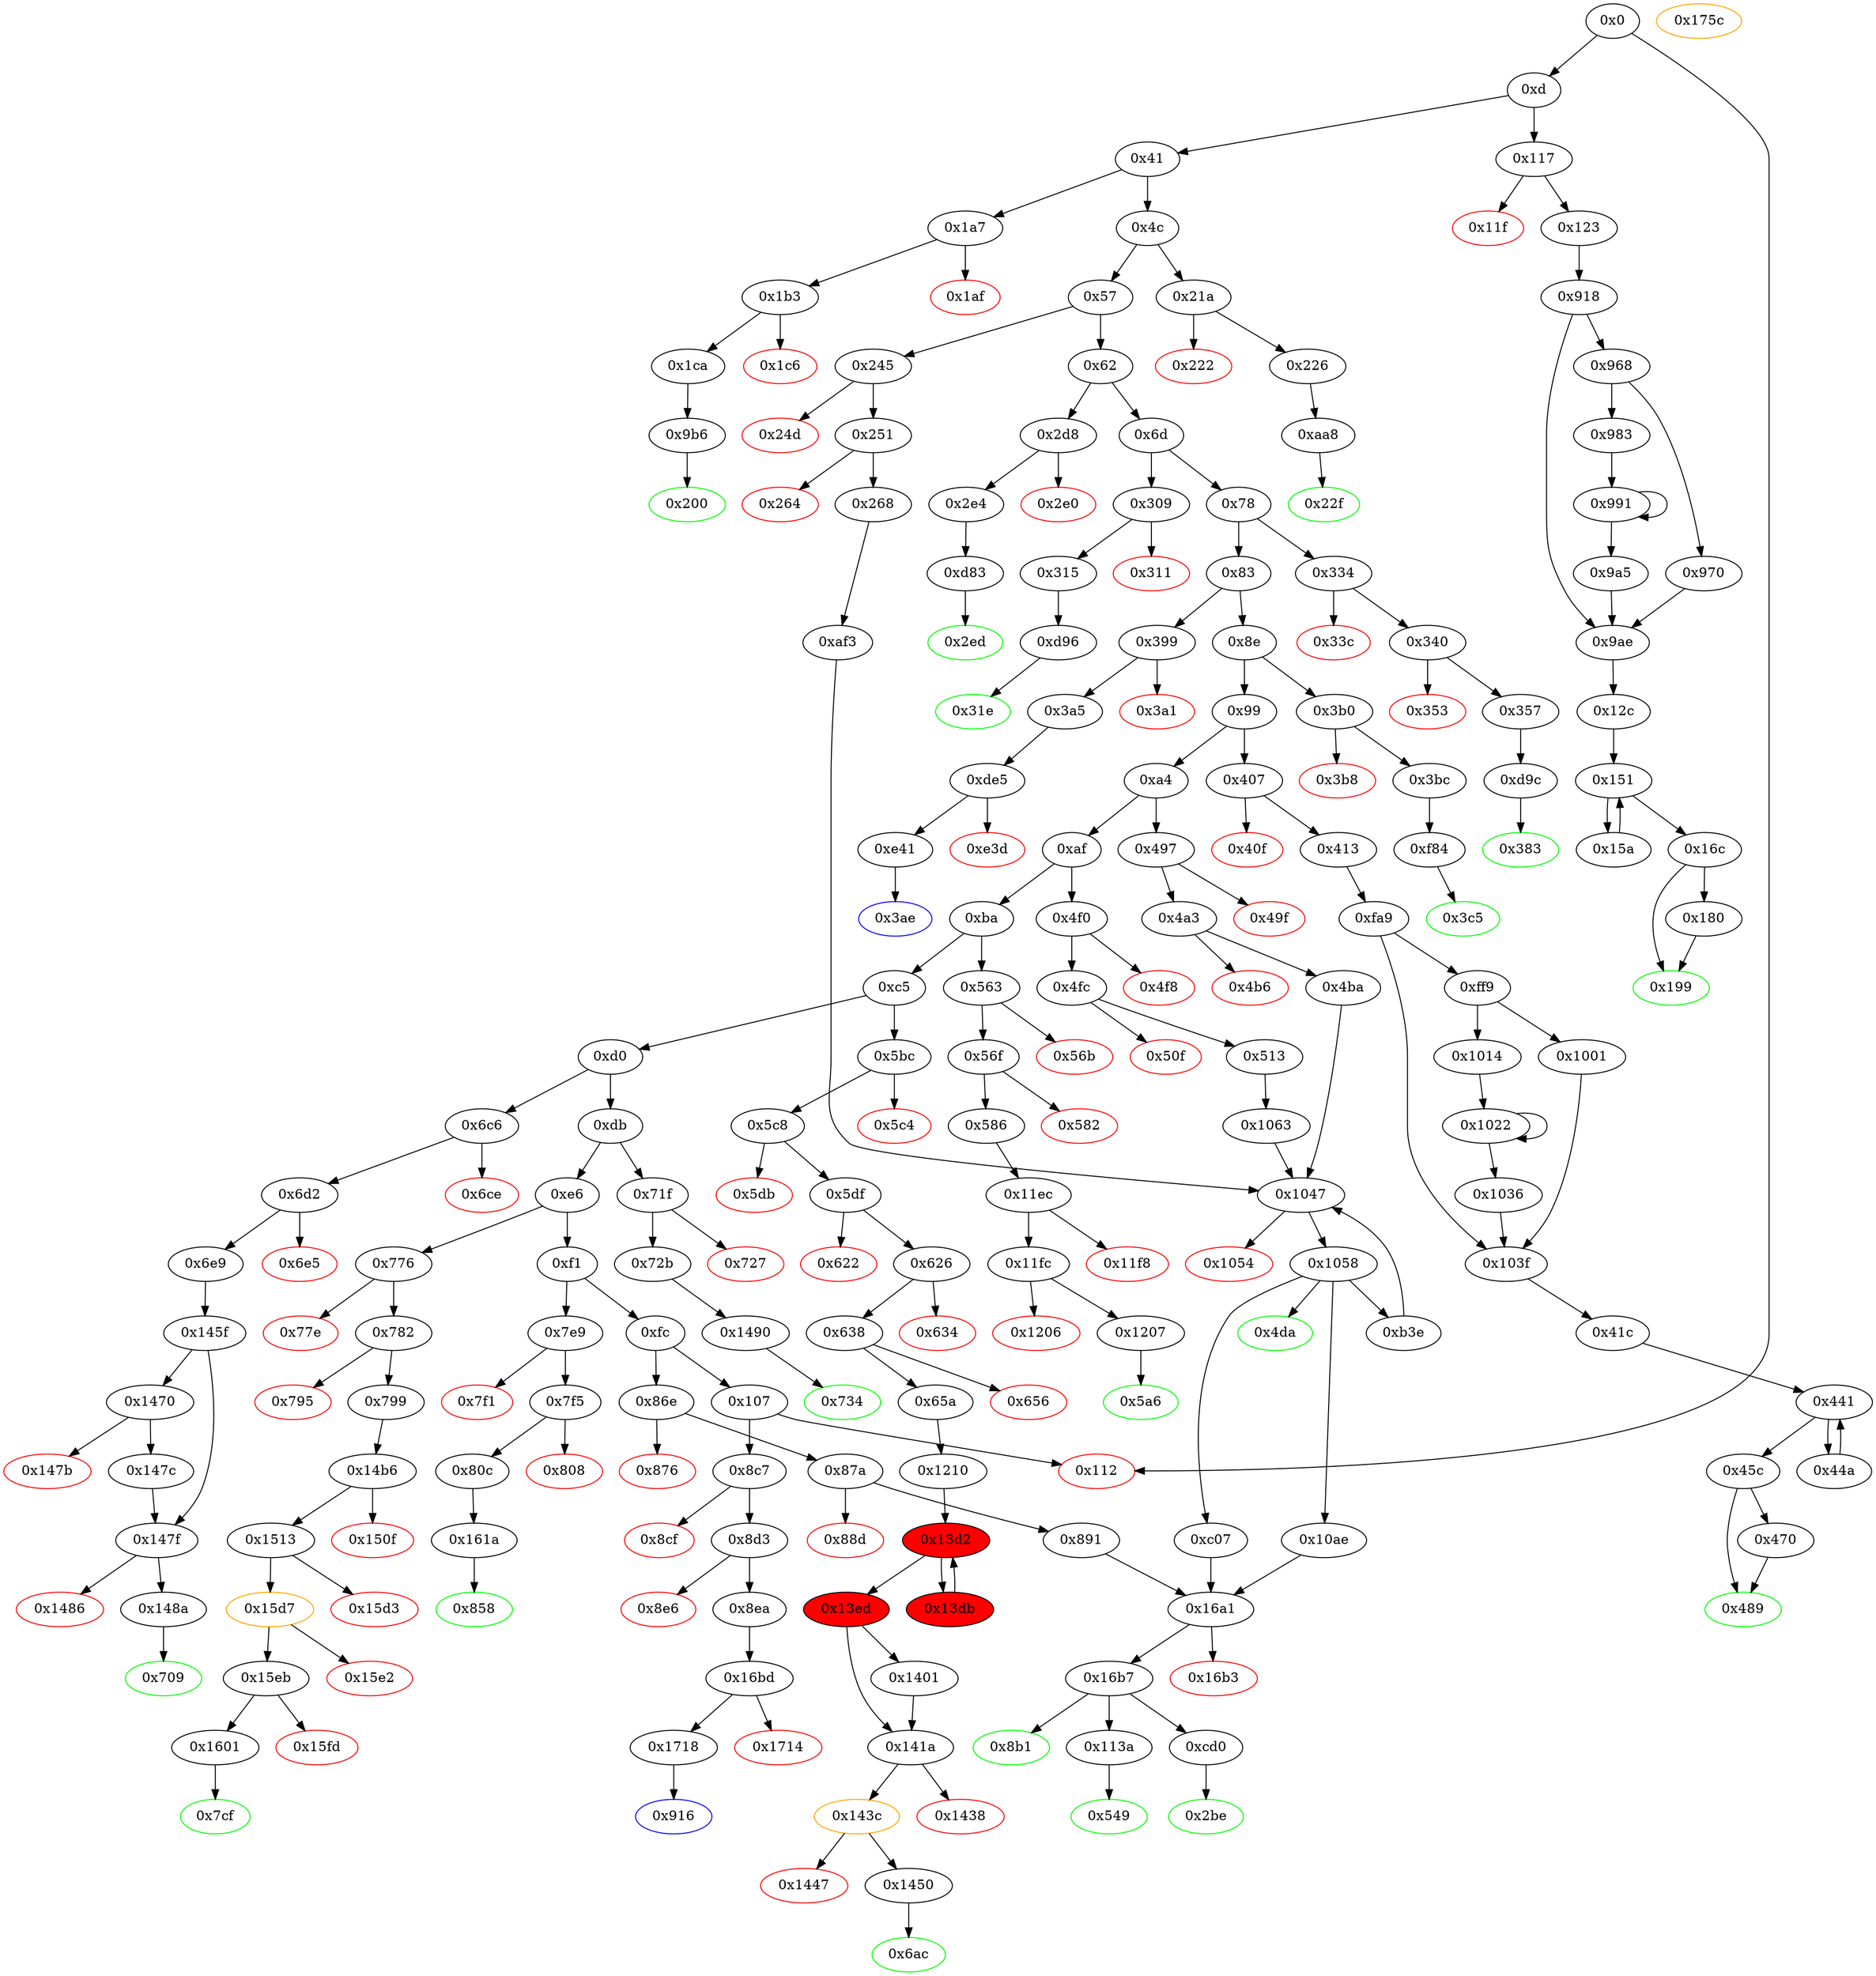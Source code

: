 digraph "" {
"0x916" [color=blue, fillcolor=white, id="0x916", style=filled, tooltip="Block 0x916\n[0x916:0x917]\n---\nPredecessors: [0x1718]\nSuccessors: []\n---\n0x916 JUMPDEST\n0x917 STOP\n---\n0x916: JUMPDEST \n0x917: STOP \n---\nEntry stack: [V11]\nStack pops: 0\nStack additions: []\nExit stack: [V11]\n\nDef sites:\nV11: {0xd.0x35}\n"];
"0x795" [color=red, fillcolor=white, id="0x795", style=filled, tooltip="Block 0x795\n[0x795:0x798]\n---\nPredecessors: [0x782]\nSuccessors: []\n---\n0x795 PUSH1 0x0\n0x797 DUP1\n0x798 REVERT\n---\n0x795: V563 = 0x0\n0x798: REVERT 0x0 0x0\n---\nEntry stack: [V11, 0x7cf, 0x4, V558]\nStack pops: 0\nStack additions: []\nExit stack: [V11, 0x7cf, 0x4, V558]\n\nDef sites:\nV11: {0xd.0x35}\n0x7cf: {0x782.0x784}\n0x4: {0x782.0x787}\nV558: {0x782.0x78b}\n"];
"0x226" [fillcolor=white, id="0x226", style=filled, tooltip="Block 0x226\n[0x226:0x22e]\n---\nPredecessors: [0x21a]\nSuccessors: [0xaa8]\n---\n0x226 JUMPDEST\n0x227 POP\n0x228 PUSH2 0x22f\n0x22b PUSH2 0xaa8\n0x22e JUMP\n---\n0x226: JUMPDEST \n0x228: V158 = 0x22f\n0x22b: V159 = 0xaa8\n0x22e: JUMP 0xaa8\n---\nEntry stack: [V11, V154]\nStack pops: 1\nStack additions: [0x22f]\nExit stack: [V11, 0x22f]\n\nDef sites:\nV11: {0xd.0x35}\nV154: {0x21a.0x21b}\n"];
"0x776" [fillcolor=white, id="0x776", style=filled, tooltip="Block 0x776\n[0x776:0x77d]\n---\nPredecessors: [0xe6]\nSuccessors: [0x77e, 0x782]\n---\n0x776 JUMPDEST\n0x777 CALLVALUE\n0x778 DUP1\n0x779 ISZERO\n0x77a PUSH2 0x782\n0x77d JUMPI\n---\n0x776: JUMPDEST \n0x777: V551 = CALLVALUE\n0x779: V552 = ISZERO V551\n0x77a: V553 = 0x782\n0x77d: JUMPI 0x782 V552\n---\nEntry stack: [V11]\nStack pops: 0\nStack additions: [V551]\nExit stack: [V11, V551]\n\nDef sites:\nV11: {0xd.0x35}\n"];
"0x1513" [fillcolor=white, id="0x1513", style=filled, tooltip="Block 0x1513\n[0x1513:0x15d2]\n---\nPredecessors: [0x14b6]\nSuccessors: [0x15d3, 0x15d7]\n---\n0x1513 JUMPDEST\n0x1514 DUP3\n0x1515 PUSH20 0xffffffffffffffffffffffffffffffffffffffff\n0x152a AND\n0x152b PUSH4 0xa9059cbb\n0x1530 PUSH1 0x0\n0x1532 DUP1\n0x1533 SWAP1\n0x1534 SLOAD\n0x1535 SWAP1\n0x1536 PUSH2 0x100\n0x1539 EXP\n0x153a SWAP1\n0x153b DIV\n0x153c PUSH20 0xffffffffffffffffffffffffffffffffffffffff\n0x1551 AND\n0x1552 DUP5\n0x1553 PUSH1 0x40\n0x1555 MLOAD\n0x1556 DUP4\n0x1557 PUSH4 0xffffffff\n0x155c AND\n0x155d PUSH29 0x100000000000000000000000000000000000000000000000000000000\n0x157b MUL\n0x157c DUP2\n0x157d MSTORE\n0x157e PUSH1 0x4\n0x1580 ADD\n0x1581 DUP1\n0x1582 DUP4\n0x1583 PUSH20 0xffffffffffffffffffffffffffffffffffffffff\n0x1598 AND\n0x1599 PUSH20 0xffffffffffffffffffffffffffffffffffffffff\n0x15ae AND\n0x15af DUP2\n0x15b0 MSTORE\n0x15b1 PUSH1 0x20\n0x15b3 ADD\n0x15b4 DUP3\n0x15b5 DUP2\n0x15b6 MSTORE\n0x15b7 PUSH1 0x20\n0x15b9 ADD\n0x15ba SWAP3\n0x15bb POP\n0x15bc POP\n0x15bd POP\n0x15be PUSH1 0x20\n0x15c0 PUSH1 0x40\n0x15c2 MLOAD\n0x15c3 DUP1\n0x15c4 DUP4\n0x15c5 SUB\n0x15c6 DUP2\n0x15c7 PUSH1 0x0\n0x15c9 DUP8\n0x15ca DUP1\n0x15cb EXTCODESIZE\n0x15cc ISZERO\n0x15cd DUP1\n0x15ce ISZERO\n0x15cf PUSH2 0x15d7\n0x15d2 JUMPI\n---\n0x1513: JUMPDEST \n0x1515: V1326 = 0xffffffffffffffffffffffffffffffffffffffff\n0x152a: V1327 = AND 0xffffffffffffffffffffffffffffffffffffffff V567\n0x152b: V1328 = 0xa9059cbb\n0x1530: V1329 = 0x0\n0x1534: V1330 = S[0x0]\n0x1536: V1331 = 0x100\n0x1539: V1332 = EXP 0x100 0x0\n0x153b: V1333 = DIV V1330 0x1\n0x153c: V1334 = 0xffffffffffffffffffffffffffffffffffffffff\n0x1551: V1335 = AND 0xffffffffffffffffffffffffffffffffffffffff V1333\n0x1553: V1336 = 0x40\n0x1555: V1337 = M[0x40]\n0x1557: V1338 = 0xffffffff\n0x155c: V1339 = AND 0xffffffff 0xa9059cbb\n0x155d: V1340 = 0x100000000000000000000000000000000000000000000000000000000\n0x157b: V1341 = MUL 0x100000000000000000000000000000000000000000000000000000000 0xa9059cbb\n0x157d: M[V1337] = 0xa9059cbb00000000000000000000000000000000000000000000000000000000\n0x157e: V1342 = 0x4\n0x1580: V1343 = ADD 0x4 V1337\n0x1583: V1344 = 0xffffffffffffffffffffffffffffffffffffffff\n0x1598: V1345 = AND 0xffffffffffffffffffffffffffffffffffffffff V1335\n0x1599: V1346 = 0xffffffffffffffffffffffffffffffffffffffff\n0x15ae: V1347 = AND 0xffffffffffffffffffffffffffffffffffffffff V1345\n0x15b0: M[V1343] = V1347\n0x15b1: V1348 = 0x20\n0x15b3: V1349 = ADD 0x20 V1343\n0x15b6: M[V1349] = V570\n0x15b7: V1350 = 0x20\n0x15b9: V1351 = ADD 0x20 V1349\n0x15be: V1352 = 0x20\n0x15c0: V1353 = 0x40\n0x15c2: V1354 = M[0x40]\n0x15c5: V1355 = SUB V1351 V1354\n0x15c7: V1356 = 0x0\n0x15cb: V1357 = EXTCODESIZE V1327\n0x15cc: V1358 = ISZERO V1357\n0x15ce: V1359 = ISZERO V1358\n0x15cf: V1360 = 0x15d7\n0x15d2: JUMPI 0x15d7 V1359\n---\nEntry stack: [V11, 0x7cf, V567, V570, 0x0]\nStack pops: 3\nStack additions: [S2, S1, S0, V1327, 0xa9059cbb, V1351, 0x20, V1354, V1355, V1354, 0x0, V1327, V1358]\nExit stack: [V11, 0x7cf, V567, V570, 0x0, V1327, 0xa9059cbb, V1351, 0x20, V1354, V1355, V1354, 0x0, V1327, V1358]\n\nDef sites:\nV11: {0xd.0x35}\n0x7cf: {0x782.0x784}\nV567: {0x799.0x7b5}\nV570: {0x799.0x7bf}\n0x0: {0x14b6.0x14b7}\n"];
"0x145f" [fillcolor=white, id="0x145f", style=filled, tooltip="Block 0x145f\n[0x145f:0x146f]\n---\nPredecessors: [0x6e9]\nSuccessors: [0x1470, 0x147f]\n---\n0x145f JUMPDEST\n0x1460 PUSH1 0x0\n0x1462 DUP2\n0x1463 DUP4\n0x1464 MUL\n0x1465 SWAP1\n0x1466 POP\n0x1467 PUSH1 0x0\n0x1469 DUP4\n0x146a EQ\n0x146b DUP1\n0x146c PUSH2 0x147f\n0x146f JUMPI\n---\n0x145f: JUMPDEST \n0x1460: V1286 = 0x0\n0x1464: V1287 = MUL V520 V523\n0x1467: V1288 = 0x0\n0x146a: V1289 = EQ V520 0x0\n0x146c: V1290 = 0x147f\n0x146f: JUMPI 0x147f V1289\n---\nEntry stack: [V11, 0x709, V520, V523]\nStack pops: 2\nStack additions: [S1, S0, V1287, V1289]\nExit stack: [V11, 0x709, V520, V523, V1287, V1289]\n\nDef sites:\nV11: {0xd.0x35}\n0x709: {0x6d2.0x6d4}\nV520: {0x6e9.0x6ef}\nV523: {0x6e9.0x6f9}\n"];
"0x1022" [fillcolor=white, id="0x1022", style=filled, tooltip="Block 0x1022\n[0x1022:0x1035]\n---\nPredecessors: [0x1014, 0x1022]\nSuccessors: [0x1022, 0x1036]\n---\n0x1022 JUMPDEST\n0x1023 DUP2\n0x1024 SLOAD\n0x1025 DUP2\n0x1026 MSTORE\n0x1027 SWAP1\n0x1028 PUSH1 0x1\n0x102a ADD\n0x102b SWAP1\n0x102c PUSH1 0x20\n0x102e ADD\n0x102f DUP1\n0x1030 DUP4\n0x1031 GT\n0x1032 PUSH2 0x1022\n0x1035 JUMPI\n---\n0x1022: JUMPDEST \n0x1024: V1065 = S[S1]\n0x1026: M[S0] = V1065\n0x1028: V1066 = 0x1\n0x102a: V1067 = ADD 0x1 S1\n0x102c: V1068 = 0x20\n0x102e: V1069 = ADD 0x20 S0\n0x1031: V1070 = GT V1060 V1069\n0x1032: V1071 = 0x1022\n0x1035: JUMPI 0x1022 V1070\n---\nEntry stack: [V11, 0x41c, V1032, 0x2, V1023, V1060, S1, S0]\nStack pops: 3\nStack additions: [S2, V1067, V1069]\nExit stack: [V11, 0x41c, V1032, 0x2, V1023, V1060, V1067, V1069]\n\nDef sites:\nV11: {0xd.0x35}\n0x41c: {0x413.0x415}\nV1032: {0xfa9.0xfce}\n0x2: {0xfa9.0xfaa}\nV1023: {0xfa9.0xfbe}\nV1060: {0x1014.0x1016}\nS1: {0x1022.0x102a, 0x1014.0x1020}\nS0: {0xfa9.0xfde, 0x1022.0x102e}\n"];
"0x638" [fillcolor=white, id="0x638", style=filled, tooltip="Block 0x638\n[0x638:0x655]\n---\nPredecessors: [0x626]\nSuccessors: [0x656, 0x65a]\n---\n0x638 JUMPDEST\n0x639 DUP1\n0x63a CALLDATALOAD\n0x63b SWAP1\n0x63c PUSH1 0x20\n0x63e ADD\n0x63f SWAP2\n0x640 DUP5\n0x641 PUSH1 0x1\n0x643 DUP4\n0x644 MUL\n0x645 DUP5\n0x646 ADD\n0x647 GT\n0x648 PUSH5 0x100000000\n0x64e DUP4\n0x64f GT\n0x650 OR\n0x651 ISZERO\n0x652 PUSH2 0x65a\n0x655 JUMPI\n---\n0x638: JUMPDEST \n0x63a: V460 = CALLDATALOAD V453\n0x63c: V461 = 0x20\n0x63e: V462 = ADD 0x20 V453\n0x641: V463 = 0x1\n0x644: V464 = MUL V460 0x1\n0x646: V465 = ADD V462 V464\n0x647: V466 = GT V465 V436\n0x648: V467 = 0x100000000\n0x64f: V468 = GT V460 0x100000000\n0x650: V469 = OR V468 V466\n0x651: V470 = ISZERO V469\n0x652: V471 = 0x65a\n0x655: JUMPI 0x65a V470\n---\nEntry stack: [V11, 0x6ac, V439, V442, V436, 0x4, 0x64, V453]\nStack pops: 4\nStack additions: [S3, S2, V462, V460, S1]\nExit stack: [V11, 0x6ac, V439, V442, V436, 0x4, V462, V460, 0x64]\n\nDef sites:\nV11: {0xd.0x35}\n0x6ac: {0x5c8.0x5ca}\nV439: {0x5df.0x5fb}\nV442: {0x5df.0x605}\nV436: {0x5df.0x5e1}\n0x4: {0x5c8.0x5cd}\n0x64: {0x5df.0x613}\nV453: {0x626.0x628}\n"];
"0x6d" [fillcolor=white, id="0x6d", style=filled, tooltip="Block 0x6d\n[0x6d:0x77]\n---\nPredecessors: [0x62]\nSuccessors: [0x78, 0x309]\n---\n0x6d DUP1\n0x6e PUSH4 0x3eaaf86b\n0x73 EQ\n0x74 PUSH2 0x309\n0x77 JUMPI\n---\n0x6e: V27 = 0x3eaaf86b\n0x73: V28 = EQ 0x3eaaf86b V11\n0x74: V29 = 0x309\n0x77: JUMPI 0x309 V28\n---\nEntry stack: [V11]\nStack pops: 1\nStack additions: [S0]\nExit stack: [V11]\n\nDef sites:\nV11: {0xd.0x35}\n"];
"0x3bc" [fillcolor=white, id="0x3bc", style=filled, tooltip="Block 0x3bc\n[0x3bc:0x3c4]\n---\nPredecessors: [0x3b0]\nSuccessors: [0xf84]\n---\n0x3bc JUMPDEST\n0x3bd POP\n0x3be PUSH2 0x3c5\n0x3c1 PUSH2 0xf84\n0x3c4 JUMP\n---\n0x3bc: JUMPDEST \n0x3be: V273 = 0x3c5\n0x3c1: V274 = 0xf84\n0x3c4: JUMP 0xf84\n---\nEntry stack: [V11, V269]\nStack pops: 1\nStack additions: [0x3c5]\nExit stack: [V11, 0x3c5]\n\nDef sites:\nV11: {0xd.0x35}\nV269: {0x3b0.0x3b1}\n"];
"0x44a" [fillcolor=white, id="0x44a", style=filled, tooltip="Block 0x44a\n[0x44a:0x45b]\n---\nPredecessors: [0x441]\nSuccessors: [0x441]\n---\n0x44a DUP1\n0x44b DUP3\n0x44c ADD\n0x44d MLOAD\n0x44e DUP2\n0x44f DUP5\n0x450 ADD\n0x451 MSTORE\n0x452 PUSH1 0x20\n0x454 DUP2\n0x455 ADD\n0x456 SWAP1\n0x457 POP\n0x458 PUSH2 0x441\n0x45b JUMP\n---\n0x44c: V307 = ADD V302 S0\n0x44d: V308 = M[V307]\n0x450: V309 = ADD V299 S0\n0x451: M[V309] = V308\n0x452: V310 = 0x20\n0x455: V311 = ADD S0 0x20\n0x458: V312 = 0x441\n0x45b: JUMP 0x441\n---\nEntry stack: [V11, 0x41c, V1032, V293, V293, V299, V302, V300, V300, V299, V302, S0]\nStack pops: 3\nStack additions: [S2, S1, V311]\nExit stack: [V11, 0x41c, V1032, V293, V293, V299, V302, V300, V300, V299, V302, V311]\n\nDef sites:\nV11: {0xd.0x35}\n0x41c: {0x413.0x415}\nV1032: {0xfa9.0xfce}\nV293: {0x41c.0x41f}\nV293: {0x41c.0x41f}\nV299: {0x41c.0x432}\nV302: {0x41c.0x43a}\nV300: {0x41c.0x436}\nV300: {0x41c.0x436}\nV299: {0x41c.0x432}\nV302: {0x41c.0x43a}\nS0: {0x44a.0x455, 0x41c.0x43f}\n"];
"0x143c" [color=orange, fillcolor=white, id="0x143c", style=filled, tooltip="Block 0x143c\n[0x143c:0x1446]\n---\nPredecessors: [0x141a]\nSuccessors: [0x1447, 0x1450]\n---\n0x143c JUMPDEST\n0x143d POP\n0x143e GAS\n0x143f CALL\n0x1440 ISZERO\n0x1441 DUP1\n0x1442 ISZERO\n0x1443 PUSH2 0x1450\n0x1446 JUMPI\n---\n0x143c: JUMPDEST \n0x143e: V1276 = GAS\n0x143f: V1277 = CALL V1276 V1204 0x0 V1268 V1269 V1268 0x0\n0x1440: V1278 = ISZERO V1277\n0x1442: V1279 = ISZERO V1278\n0x1443: V1280 = 0x1450\n0x1446: JUMPI 0x1450 V1279\n---\nEntry stack: [V11, 0x6ac, V439, V442, V481, 0x0, V1204, 0x8f4ffcb1, S7, 0x0, V1268, V1269, V1268, 0x0, V1204, V1272]\nStack pops: 7\nStack additions: [V1278]\nExit stack: [V11, 0x6ac, V439, V442, V481, 0x0, V1204, 0x8f4ffcb1, S7, V1278]\n\nDef sites:\nV11: {0xd.0x35}\n0x6ac: {0x5c8.0x5ca}\nV439: {0x5df.0x5fb}\nV442: {0x5df.0x605}\nV481: {0x65a.0x66d}\n0x0: {0x1210.0x1211}\nV1204: {0x1210.0x130f}\n0x8f4ffcb1: {0x1210.0x1310}\nS7: {0x1401.0x1417, 0x13ed.0x13f6}\n0x0: {0x141a.0x1423}\nV1268: {0x141a.0x1427}\nV1269: {0x141a.0x142a}\nV1268: {0x141a.0x1427}\n0x0: {0x141a.0x142c}\nV1204: {0x1210.0x130f}\nV1272: {0x141a.0x1431}\n"];
"0x180" [fillcolor=white, id="0x180", style=filled, tooltip="Block 0x180\n[0x180:0x198]\n---\nPredecessors: [0x16c]\nSuccessors: [0x199]\n---\n0x180 DUP1\n0x181 DUP3\n0x182 SUB\n0x183 DUP1\n0x184 MLOAD\n0x185 PUSH1 0x1\n0x187 DUP4\n0x188 PUSH1 0x20\n0x18a SUB\n0x18b PUSH2 0x100\n0x18e EXP\n0x18f SUB\n0x190 NOT\n0x191 AND\n0x192 DUP2\n0x193 MSTORE\n0x194 PUSH1 0x20\n0x196 ADD\n0x197 SWAP2\n0x198 POP\n---\n0x182: V105 = SUB V100 V102\n0x184: V106 = M[V105]\n0x185: V107 = 0x1\n0x188: V108 = 0x20\n0x18a: V109 = SUB 0x20 V102\n0x18b: V110 = 0x100\n0x18e: V111 = EXP 0x100 V109\n0x18f: V112 = SUB V111 0x1\n0x190: V113 = NOT V112\n0x191: V114 = AND V113 V106\n0x193: M[V105] = V114\n0x194: V115 = 0x20\n0x196: V116 = ADD 0x20 V105\n---\nEntry stack: [V11, 0x12c, V685, V80, V80, V100, V102]\nStack pops: 2\nStack additions: [V116, S0]\nExit stack: [V11, 0x12c, V685, V80, V80, V116, V102]\n\nDef sites:\nV11: {0xd.0x35}\n0x12c: {0x123.0x125}\nV685: {0x918.0x93d}\nV80: {0x12c.0x12f}\nV80: {0x12c.0x12f}\nV100: {0x16c.0x175}\nV102: {0x16c.0x179}\n"];
"0x734" [color=green, fillcolor=white, id="0x734", style=filled, tooltip="Block 0x734\n[0x734:0x775]\n---\nPredecessors: [0x1490]\nSuccessors: []\n---\n0x734 JUMPDEST\n0x735 PUSH1 0x40\n0x737 MLOAD\n0x738 DUP1\n0x739 DUP3\n0x73a PUSH20 0xffffffffffffffffffffffffffffffffffffffff\n0x74f AND\n0x750 PUSH20 0xffffffffffffffffffffffffffffffffffffffff\n0x765 AND\n0x766 DUP2\n0x767 MSTORE\n0x768 PUSH1 0x20\n0x76a ADD\n0x76b SWAP2\n0x76c POP\n0x76d POP\n0x76e PUSH1 0x40\n0x770 MLOAD\n0x771 DUP1\n0x772 SWAP2\n0x773 SUB\n0x774 SWAP1\n0x775 RETURN\n---\n0x734: JUMPDEST \n0x735: V540 = 0x40\n0x737: V541 = M[0x40]\n0x73a: V542 = 0xffffffffffffffffffffffffffffffffffffffff\n0x74f: V543 = AND 0xffffffffffffffffffffffffffffffffffffffff V1307\n0x750: V544 = 0xffffffffffffffffffffffffffffffffffffffff\n0x765: V545 = AND 0xffffffffffffffffffffffffffffffffffffffff V543\n0x767: M[V541] = V545\n0x768: V546 = 0x20\n0x76a: V547 = ADD 0x20 V541\n0x76e: V548 = 0x40\n0x770: V549 = M[0x40]\n0x773: V550 = SUB V547 V549\n0x775: RETURN V549 V550\n---\nEntry stack: [V11, 0x734, V1307]\nStack pops: 1\nStack additions: []\nExit stack: [V11, 0x734]\n\nDef sites:\nV11: {0xd.0x35}\n0x734: {0x72b.0x72d}\nV1307: {0x1490.0x14b3}\n"];
"0x413" [fillcolor=white, id="0x413", style=filled, tooltip="Block 0x413\n[0x413:0x41b]\n---\nPredecessors: [0x407]\nSuccessors: [0xfa9]\n---\n0x413 JUMPDEST\n0x414 POP\n0x415 PUSH2 0x41c\n0x418 PUSH2 0xfa9\n0x41b JUMP\n---\n0x413: JUMPDEST \n0x415: V290 = 0x41c\n0x418: V291 = 0xfa9\n0x41b: JUMP 0xfa9\n---\nEntry stack: [V11, V286]\nStack pops: 1\nStack additions: [0x41c]\nExit stack: [V11, 0x41c]\n\nDef sites:\nV11: {0xd.0x35}\nV286: {0x407.0x408}\n"];
"0x6c6" [fillcolor=white, id="0x6c6", style=filled, tooltip="Block 0x6c6\n[0x6c6:0x6cd]\n---\nPredecessors: [0xd0]\nSuccessors: [0x6ce, 0x6d2]\n---\n0x6c6 JUMPDEST\n0x6c7 CALLVALUE\n0x6c8 DUP1\n0x6c9 ISZERO\n0x6ca PUSH2 0x6d2\n0x6cd JUMPI\n---\n0x6c6: JUMPDEST \n0x6c7: V506 = CALLVALUE\n0x6c9: V507 = ISZERO V506\n0x6ca: V508 = 0x6d2\n0x6cd: JUMPI 0x6d2 V507\n---\nEntry stack: [V11]\nStack pops: 0\nStack additions: [V506]\nExit stack: [V11, V506]\n\nDef sites:\nV11: {0xd.0x35}\n"];
"0x14b6" [fillcolor=white, id="0x14b6", style=filled, tooltip="Block 0x14b6\n[0x14b6:0x150e]\n---\nPredecessors: [0x799]\nSuccessors: [0x150f, 0x1513]\n---\n0x14b6 JUMPDEST\n0x14b7 PUSH1 0x0\n0x14b9 DUP1\n0x14ba PUSH1 0x0\n0x14bc SWAP1\n0x14bd SLOAD\n0x14be SWAP1\n0x14bf PUSH2 0x100\n0x14c2 EXP\n0x14c3 SWAP1\n0x14c4 DIV\n0x14c5 PUSH20 0xffffffffffffffffffffffffffffffffffffffff\n0x14da AND\n0x14db PUSH20 0xffffffffffffffffffffffffffffffffffffffff\n0x14f0 AND\n0x14f1 CALLER\n0x14f2 PUSH20 0xffffffffffffffffffffffffffffffffffffffff\n0x1507 AND\n0x1508 EQ\n0x1509 ISZERO\n0x150a ISZERO\n0x150b PUSH2 0x1513\n0x150e JUMPI\n---\n0x14b6: JUMPDEST \n0x14b7: V1308 = 0x0\n0x14ba: V1309 = 0x0\n0x14bd: V1310 = S[0x0]\n0x14bf: V1311 = 0x100\n0x14c2: V1312 = EXP 0x100 0x0\n0x14c4: V1313 = DIV V1310 0x1\n0x14c5: V1314 = 0xffffffffffffffffffffffffffffffffffffffff\n0x14da: V1315 = AND 0xffffffffffffffffffffffffffffffffffffffff V1313\n0x14db: V1316 = 0xffffffffffffffffffffffffffffffffffffffff\n0x14f0: V1317 = AND 0xffffffffffffffffffffffffffffffffffffffff V1315\n0x14f1: V1318 = CALLER\n0x14f2: V1319 = 0xffffffffffffffffffffffffffffffffffffffff\n0x1507: V1320 = AND 0xffffffffffffffffffffffffffffffffffffffff V1318\n0x1508: V1321 = EQ V1320 V1317\n0x1509: V1322 = ISZERO V1321\n0x150a: V1323 = ISZERO V1322\n0x150b: V1324 = 0x1513\n0x150e: JUMPI 0x1513 V1323\n---\nEntry stack: [V11, 0x7cf, V567, V570]\nStack pops: 0\nStack additions: [0x0]\nExit stack: [V11, 0x7cf, V567, V570, 0x0]\n\nDef sites:\nV11: {0xd.0x35}\n0x7cf: {0x782.0x784}\nV567: {0x799.0x7b5}\nV570: {0x799.0x7bf}\n"];
"0x1486" [color=red, fillcolor=white, id="0x1486", style=filled, tooltip="Block 0x1486\n[0x1486:0x1489]\n---\nPredecessors: [0x147f]\nSuccessors: []\n---\n0x1486 PUSH1 0x0\n0x1488 DUP1\n0x1489 REVERT\n---\n0x1486: V1299 = 0x0\n0x1489: REVERT 0x0 0x0\n---\nEntry stack: [V11, 0x709, V520, V523, V1287]\nStack pops: 0\nStack additions: []\nExit stack: [V11, 0x709, V520, V523, V1287]\n\nDef sites:\nV11: {0xd.0x35}\n0x709: {0x6d2.0x6d4}\nV520: {0x6e9.0x6ef}\nV523: {0x6e9.0x6f9}\nV1287: {0x145f.0x1464}\n"];
"0x21a" [fillcolor=white, id="0x21a", style=filled, tooltip="Block 0x21a\n[0x21a:0x221]\n---\nPredecessors: [0x4c]\nSuccessors: [0x222, 0x226]\n---\n0x21a JUMPDEST\n0x21b CALLVALUE\n0x21c DUP1\n0x21d ISZERO\n0x21e PUSH2 0x226\n0x221 JUMPI\n---\n0x21a: JUMPDEST \n0x21b: V154 = CALLVALUE\n0x21d: V155 = ISZERO V154\n0x21e: V156 = 0x226\n0x221: JUMPI 0x226 V155\n---\nEntry stack: [V11]\nStack pops: 0\nStack additions: [V154]\nExit stack: [V11, V154]\n\nDef sites:\nV11: {0xd.0x35}\n"];
"0x1c6" [color=red, fillcolor=white, id="0x1c6", style=filled, tooltip="Block 0x1c6\n[0x1c6:0x1c9]\n---\nPredecessors: [0x1b3]\nSuccessors: []\n---\n0x1c6 PUSH1 0x0\n0x1c8 DUP1\n0x1c9 REVERT\n---\n0x1c6: V132 = 0x0\n0x1c9: REVERT 0x0 0x0\n---\nEntry stack: [V11, 0x200, 0x4, V127]\nStack pops: 0\nStack additions: []\nExit stack: [V11, 0x200, 0x4, V127]\n\nDef sites:\nV11: {0xd.0x35}\n0x200: {0x1b3.0x1b5}\n0x4: {0x1b3.0x1b8}\nV127: {0x1b3.0x1bc}\n"];
"0x41c" [fillcolor=white, id="0x41c", style=filled, tooltip="Block 0x41c\n[0x41c:0x440]\n---\nPredecessors: [0x103f]\nSuccessors: [0x441]\n---\n0x41c JUMPDEST\n0x41d PUSH1 0x40\n0x41f MLOAD\n0x420 DUP1\n0x421 DUP1\n0x422 PUSH1 0x20\n0x424 ADD\n0x425 DUP3\n0x426 DUP2\n0x427 SUB\n0x428 DUP3\n0x429 MSTORE\n0x42a DUP4\n0x42b DUP2\n0x42c DUP2\n0x42d MLOAD\n0x42e DUP2\n0x42f MSTORE\n0x430 PUSH1 0x20\n0x432 ADD\n0x433 SWAP2\n0x434 POP\n0x435 DUP1\n0x436 MLOAD\n0x437 SWAP1\n0x438 PUSH1 0x20\n0x43a ADD\n0x43b SWAP1\n0x43c DUP1\n0x43d DUP4\n0x43e DUP4\n0x43f PUSH1 0x0\n---\n0x41c: JUMPDEST \n0x41d: V292 = 0x40\n0x41f: V293 = M[0x40]\n0x422: V294 = 0x20\n0x424: V295 = ADD 0x20 V293\n0x427: V296 = SUB V295 V293\n0x429: M[V293] = V296\n0x42d: V297 = M[V1032]\n0x42f: M[V295] = V297\n0x430: V298 = 0x20\n0x432: V299 = ADD 0x20 V295\n0x436: V300 = M[V1032]\n0x438: V301 = 0x20\n0x43a: V302 = ADD 0x20 V1032\n0x43f: V303 = 0x0\n---\nEntry stack: [V11, 0x41c, V1032]\nStack pops: 1\nStack additions: [S0, V293, V293, V299, V302, V300, V300, V299, V302, 0x0]\nExit stack: [V11, 0x41c, V1032, V293, V293, V299, V302, V300, V300, V299, V302, 0x0]\n\nDef sites:\nV11: {0xd.0x35}\n0x41c: {0x413.0x415}\nV1032: {0xfa9.0xfce}\n"];
"0x4f0" [fillcolor=white, id="0x4f0", style=filled, tooltip="Block 0x4f0\n[0x4f0:0x4f7]\n---\nPredecessors: [0xaf]\nSuccessors: [0x4f8, 0x4fc]\n---\n0x4f0 JUMPDEST\n0x4f1 CALLVALUE\n0x4f2 DUP1\n0x4f3 ISZERO\n0x4f4 PUSH2 0x4fc\n0x4f7 JUMPI\n---\n0x4f0: JUMPDEST \n0x4f1: V361 = CALLVALUE\n0x4f3: V362 = ISZERO V361\n0x4f4: V363 = 0x4fc\n0x4f7: JUMPI 0x4fc V362\n---\nEntry stack: [V11]\nStack pops: 0\nStack additions: [V361]\nExit stack: [V11, V361]\n\nDef sites:\nV11: {0xd.0x35}\n"];
"0x2ed" [color=green, fillcolor=white, id="0x2ed", style=filled, tooltip="Block 0x2ed\n[0x2ed:0x308]\n---\nPredecessors: [0xd83]\nSuccessors: []\n---\n0x2ed JUMPDEST\n0x2ee PUSH1 0x40\n0x2f0 MLOAD\n0x2f1 DUP1\n0x2f2 DUP3\n0x2f3 PUSH1 0xff\n0x2f5 AND\n0x2f6 PUSH1 0xff\n0x2f8 AND\n0x2f9 DUP2\n0x2fa MSTORE\n0x2fb PUSH1 0x20\n0x2fd ADD\n0x2fe SWAP2\n0x2ff POP\n0x300 POP\n0x301 PUSH1 0x40\n0x303 MLOAD\n0x304 DUP1\n0x305 SWAP2\n0x306 SUB\n0x307 SWAP1\n0x308 RETURN\n---\n0x2ed: JUMPDEST \n0x2ee: V212 = 0x40\n0x2f0: V213 = M[0x40]\n0x2f3: V214 = 0xff\n0x2f5: V215 = AND 0xff V911\n0x2f6: V216 = 0xff\n0x2f8: V217 = AND 0xff V215\n0x2fa: M[V213] = V217\n0x2fb: V218 = 0x20\n0x2fd: V219 = ADD 0x20 V213\n0x301: V220 = 0x40\n0x303: V221 = M[0x40]\n0x306: V222 = SUB V219 V221\n0x308: RETURN V221 V222\n---\nEntry stack: [V11, 0x2ed, V911]\nStack pops: 1\nStack additions: []\nExit stack: [V11, 0x2ed]\n\nDef sites:\nV11: {0xd.0x35}\n0x2ed: {0x2e4.0x2e6}\nV911: {0xd83.0xd93}\n"];
"0x858" [color=green, fillcolor=white, id="0x858", style=filled, tooltip="Block 0x858\n[0x858:0x86d]\n---\nPredecessors: [0x161a]\nSuccessors: []\n---\n0x858 JUMPDEST\n0x859 PUSH1 0x40\n0x85b MLOAD\n0x85c DUP1\n0x85d DUP3\n0x85e DUP2\n0x85f MSTORE\n0x860 PUSH1 0x20\n0x862 ADD\n0x863 SWAP2\n0x864 POP\n0x865 POP\n0x866 PUSH1 0x40\n0x868 MLOAD\n0x869 DUP1\n0x86a SWAP2\n0x86b SUB\n0x86c SWAP1\n0x86d RETURN\n---\n0x858: JUMPDEST \n0x859: V610 = 0x40\n0x85b: V611 = M[0x40]\n0x85f: M[V611] = V1407\n0x860: V612 = 0x20\n0x862: V613 = ADD 0x20 V611\n0x866: V614 = 0x40\n0x868: V615 = M[0x40]\n0x86b: V616 = SUB V613 V615\n0x86d: RETURN V615 V616\n---\nEntry stack: [V11, V1407]\nStack pops: 1\nStack additions: []\nExit stack: [V11]\n\nDef sites:\nV11: {0xd.0x35}\nV1407: {0x161a.0x1699}\n"];
"0x353" [color=red, fillcolor=white, id="0x353", style=filled, tooltip="Block 0x353\n[0x353:0x356]\n---\nPredecessors: [0x340]\nSuccessors: []\n---\n0x353 PUSH1 0x0\n0x355 DUP1\n0x356 REVERT\n---\n0x353: V248 = 0x0\n0x356: REVERT 0x0 0x0\n---\nEntry stack: [V11, 0x383, 0x4, V243]\nStack pops: 0\nStack additions: []\nExit stack: [V11, 0x383, 0x4, V243]\n\nDef sites:\nV11: {0xd.0x35}\n0x383: {0x340.0x342}\n0x4: {0x340.0x345}\nV243: {0x340.0x349}\n"];
"0x15d7" [color=orange, fillcolor=white, id="0x15d7", style=filled, tooltip="Block 0x15d7\n[0x15d7:0x15e1]\n---\nPredecessors: [0x1513]\nSuccessors: [0x15e2, 0x15eb]\n---\n0x15d7 JUMPDEST\n0x15d8 POP\n0x15d9 GAS\n0x15da CALL\n0x15db ISZERO\n0x15dc DUP1\n0x15dd ISZERO\n0x15de PUSH2 0x15eb\n0x15e1 JUMPI\n---\n0x15d7: JUMPDEST \n0x15d9: V1362 = GAS\n0x15da: V1363 = CALL V1362 V1327 0x0 V1354 V1355 V1354 0x20\n0x15db: V1364 = ISZERO V1363\n0x15dd: V1365 = ISZERO V1364\n0x15de: V1366 = 0x15eb\n0x15e1: JUMPI 0x15eb V1365\n---\nEntry stack: [V11, 0x7cf, V567, V570, 0x0, V1327, 0xa9059cbb, V1351, 0x20, V1354, V1355, V1354, 0x0, V1327, V1358]\nStack pops: 7\nStack additions: [V1364]\nExit stack: [V11, 0x7cf, V567, V570, 0x0, V1327, 0xa9059cbb, V1351, V1364]\n\nDef sites:\nV11: {0xd.0x35}\n0x7cf: {0x782.0x784}\nV567: {0x799.0x7b5}\nV570: {0x799.0x7bf}\n0x0: {0x14b6.0x14b7}\nV1327: {0x1513.0x152a}\n0xa9059cbb: {0x1513.0x152b}\nV1351: {0x1513.0x15b9}\n0x20: {0x1513.0x15be}\nV1354: {0x1513.0x15c2}\nV1355: {0x1513.0x15c5}\nV1354: {0x1513.0x15c2}\n0x0: {0x1513.0x15c7}\nV1327: {0x1513.0x152a}\nV1358: {0x1513.0x15cc}\n"];
"0x117" [fillcolor=white, id="0x117", style=filled, tooltip="Block 0x117\n[0x117:0x11e]\n---\nPredecessors: [0xd]\nSuccessors: [0x11f, 0x123]\n---\n0x117 JUMPDEST\n0x118 CALLVALUE\n0x119 DUP1\n0x11a ISZERO\n0x11b PUSH2 0x123\n0x11e JUMPI\n---\n0x117: JUMPDEST \n0x118: V73 = CALLVALUE\n0x11a: V74 = ISZERO V73\n0x11b: V75 = 0x123\n0x11e: JUMPI 0x123 V74\n---\nEntry stack: [V11]\nStack pops: 0\nStack additions: [V73]\nExit stack: [V11, V73]\n\nDef sites:\nV11: {0xd.0x35}\n"];
"0x3b8" [color=red, fillcolor=white, id="0x3b8", style=filled, tooltip="Block 0x3b8\n[0x3b8:0x3bb]\n---\nPredecessors: [0x3b0]\nSuccessors: []\n---\n0x3b8 PUSH1 0x0\n0x3ba DUP1\n0x3bb REVERT\n---\n0x3b8: V272 = 0x0\n0x3bb: REVERT 0x0 0x0\n---\nEntry stack: [V11, V269]\nStack pops: 0\nStack additions: []\nExit stack: [V11, V269]\n\nDef sites:\nV11: {0xd.0x35}\nV269: {0x3b0.0x3b1}\n"];
"0x970" [fillcolor=white, id="0x970", style=filled, tooltip="Block 0x970\n[0x970:0x982]\n---\nPredecessors: [0x968]\nSuccessors: [0x9ae]\n---\n0x970 PUSH2 0x100\n0x973 DUP1\n0x974 DUP4\n0x975 SLOAD\n0x976 DIV\n0x977 MUL\n0x978 DUP4\n0x979 MSTORE\n0x97a SWAP2\n0x97b PUSH1 0x20\n0x97d ADD\n0x97e SWAP2\n0x97f PUSH2 0x9ae\n0x982 JUMP\n---\n0x970: V706 = 0x100\n0x975: V707 = S[0x3]\n0x976: V708 = DIV V707 0x100\n0x977: V709 = MUL V708 0x100\n0x979: M[V689] = V709\n0x97b: V710 = 0x20\n0x97d: V711 = ADD 0x20 V689\n0x97f: V712 = 0x9ae\n0x982: JUMP 0x9ae\n---\nEntry stack: [V11, 0x12c, V685, 0x3, V676, V689, 0x3, V700]\nStack pops: 3\nStack additions: [V711, S1, S0]\nExit stack: [V11, 0x12c, V685, 0x3, V676, V711, 0x3, V700]\n\nDef sites:\nV11: {0xd.0x35}\n0x12c: {0x123.0x125}\nV685: {0x918.0x93d}\n0x3: {0x918.0x919}\nV676: {0x918.0x92d}\nV689: {0x918.0x94d}\n0x3: {0x918.0x919}\nV700: {0x918.0x961}\n"];
"0x622" [color=red, fillcolor=white, id="0x622", style=filled, tooltip="Block 0x622\n[0x622:0x625]\n---\nPredecessors: [0x5df]\nSuccessors: []\n---\n0x622 PUSH1 0x0\n0x624 DUP1\n0x625 REVERT\n---\n0x622: V452 = 0x0\n0x625: REVERT 0x0 0x0\n---\nEntry stack: [V11, 0x6ac, V439, V442, V436, 0x4, 0x64, V445]\nStack pops: 0\nStack additions: []\nExit stack: [V11, 0x6ac, V439, V442, V436, 0x4, 0x64, V445]\n\nDef sites:\nV11: {0xd.0x35}\n0x6ac: {0x5c8.0x5ca}\nV439: {0x5df.0x5fb}\nV442: {0x5df.0x605}\nV436: {0x5df.0x5e1}\n0x4: {0x5c8.0x5cd}\n0x64: {0x5df.0x613}\nV445: {0x5df.0x60f}\n"];
"0x709" [color=green, fillcolor=white, id="0x709", style=filled, tooltip="Block 0x709\n[0x709:0x71e]\n---\nPredecessors: [0x148a]\nSuccessors: []\n---\n0x709 JUMPDEST\n0x70a PUSH1 0x40\n0x70c MLOAD\n0x70d DUP1\n0x70e DUP3\n0x70f DUP2\n0x710 MSTORE\n0x711 PUSH1 0x20\n0x713 ADD\n0x714 SWAP2\n0x715 POP\n0x716 POP\n0x717 PUSH1 0x40\n0x719 MLOAD\n0x71a DUP1\n0x71b SWAP2\n0x71c SUB\n0x71d SWAP1\n0x71e RETURN\n---\n0x709: JUMPDEST \n0x70a: V527 = 0x40\n0x70c: V528 = M[0x40]\n0x710: M[V528] = V1287\n0x711: V529 = 0x20\n0x713: V530 = ADD 0x20 V528\n0x717: V531 = 0x40\n0x719: V532 = M[0x40]\n0x71c: V533 = SUB V530 V532\n0x71e: RETURN V532 V533\n---\nEntry stack: [V11, V1287]\nStack pops: 1\nStack additions: []\nExit stack: [V11]\n\nDef sites:\nV11: {0xd.0x35}\nV1287: {0x145f.0x1464}\n"];
"0x441" [fillcolor=white, id="0x441", style=filled, tooltip="Block 0x441\n[0x441:0x449]\n---\nPredecessors: [0x41c, 0x44a]\nSuccessors: [0x44a, 0x45c]\n---\n0x441 JUMPDEST\n0x442 DUP4\n0x443 DUP2\n0x444 LT\n0x445 ISZERO\n0x446 PUSH2 0x45c\n0x449 JUMPI\n---\n0x441: JUMPDEST \n0x444: V304 = LT S0 V300\n0x445: V305 = ISZERO V304\n0x446: V306 = 0x45c\n0x449: JUMPI 0x45c V305\n---\nEntry stack: [V11, 0x41c, V1032, V293, V293, V299, V302, V300, V300, V299, V302, S0]\nStack pops: 4\nStack additions: [S3, S2, S1, S0]\nExit stack: [V11, 0x41c, V1032, V293, V293, V299, V302, V300, V300, V299, V302, S0]\n\nDef sites:\nV11: {0xd.0x35}\n0x41c: {0x413.0x415}\nV1032: {0xfa9.0xfce}\nV293: {0x41c.0x41f}\nV293: {0x41c.0x41f}\nV299: {0x41c.0x432}\nV302: {0x41c.0x43a}\nV300: {0x41c.0x436}\nV300: {0x41c.0x436}\nV299: {0x41c.0x432}\nV302: {0x41c.0x43a}\nS0: {0x44a.0x455, 0x41c.0x43f}\n"];
"0x5df" [fillcolor=white, id="0x5df", style=filled, tooltip="Block 0x5df\n[0x5df:0x621]\n---\nPredecessors: [0x5c8]\nSuccessors: [0x622, 0x626]\n---\n0x5df JUMPDEST\n0x5e0 DUP2\n0x5e1 ADD\n0x5e2 SWAP1\n0x5e3 DUP1\n0x5e4 DUP1\n0x5e5 CALLDATALOAD\n0x5e6 PUSH20 0xffffffffffffffffffffffffffffffffffffffff\n0x5fb AND\n0x5fc SWAP1\n0x5fd PUSH1 0x20\n0x5ff ADD\n0x600 SWAP1\n0x601 SWAP3\n0x602 SWAP2\n0x603 SWAP1\n0x604 DUP1\n0x605 CALLDATALOAD\n0x606 SWAP1\n0x607 PUSH1 0x20\n0x609 ADD\n0x60a SWAP1\n0x60b SWAP3\n0x60c SWAP2\n0x60d SWAP1\n0x60e DUP1\n0x60f CALLDATALOAD\n0x610 SWAP1\n0x611 PUSH1 0x20\n0x613 ADD\n0x614 SWAP1\n0x615 PUSH5 0x100000000\n0x61b DUP2\n0x61c GT\n0x61d ISZERO\n0x61e PUSH2 0x626\n0x621 JUMPI\n---\n0x5df: JUMPDEST \n0x5e1: V436 = ADD 0x4 V430\n0x5e5: V437 = CALLDATALOAD 0x4\n0x5e6: V438 = 0xffffffffffffffffffffffffffffffffffffffff\n0x5fb: V439 = AND 0xffffffffffffffffffffffffffffffffffffffff V437\n0x5fd: V440 = 0x20\n0x5ff: V441 = ADD 0x20 0x4\n0x605: V442 = CALLDATALOAD 0x24\n0x607: V443 = 0x20\n0x609: V444 = ADD 0x20 0x24\n0x60f: V445 = CALLDATALOAD 0x44\n0x611: V446 = 0x20\n0x613: V447 = ADD 0x20 0x44\n0x615: V448 = 0x100000000\n0x61c: V449 = GT V445 0x100000000\n0x61d: V450 = ISZERO V449\n0x61e: V451 = 0x626\n0x621: JUMPI 0x626 V450\n---\nEntry stack: [V11, 0x6ac, 0x4, V430]\nStack pops: 2\nStack additions: [V439, V442, V436, S1, 0x64, V445]\nExit stack: [V11, 0x6ac, V439, V442, V436, 0x4, 0x64, V445]\n\nDef sites:\nV11: {0xd.0x35}\n0x6ac: {0x5c8.0x5ca}\n0x4: {0x5c8.0x5cd}\nV430: {0x5c8.0x5d1}\n"];
"0x77e" [color=red, fillcolor=white, id="0x77e", style=filled, tooltip="Block 0x77e\n[0x77e:0x781]\n---\nPredecessors: [0x776]\nSuccessors: []\n---\n0x77e PUSH1 0x0\n0x780 DUP1\n0x781 REVERT\n---\n0x77e: V554 = 0x0\n0x781: REVERT 0x0 0x0\n---\nEntry stack: [V11, V551]\nStack pops: 0\nStack additions: []\nExit stack: [V11, V551]\n\nDef sites:\nV11: {0xd.0x35}\nV551: {0x776.0x777}\n"];
"0x656" [color=red, fillcolor=white, id="0x656", style=filled, tooltip="Block 0x656\n[0x656:0x659]\n---\nPredecessors: [0x638]\nSuccessors: []\n---\n0x656 PUSH1 0x0\n0x658 DUP1\n0x659 REVERT\n---\n0x656: V472 = 0x0\n0x659: REVERT 0x0 0x0\n---\nEntry stack: [V11, 0x6ac, V439, V442, V436, 0x4, V462, V460, 0x64]\nStack pops: 0\nStack additions: []\nExit stack: [V11, 0x6ac, V439, V442, V436, 0x4, V462, V460, 0x64]\n\nDef sites:\nV11: {0xd.0x35}\n0x6ac: {0x5c8.0x5ca}\nV439: {0x5df.0x5fb}\nV442: {0x5df.0x605}\nV436: {0x5df.0x5e1}\n0x4: {0x5c8.0x5cd}\nV462: {0x638.0x63e}\nV460: {0x638.0x63a}\n0x64: {0x5df.0x613}\n"];
"0x7cf" [color=green, fillcolor=white, id="0x7cf", style=filled, tooltip="Block 0x7cf\n[0x7cf:0x7e8]\n---\nPredecessors: [0x1601]\nSuccessors: []\n---\n0x7cf JUMPDEST\n0x7d0 PUSH1 0x40\n0x7d2 MLOAD\n0x7d3 DUP1\n0x7d4 DUP3\n0x7d5 ISZERO\n0x7d6 ISZERO\n0x7d7 ISZERO\n0x7d8 ISZERO\n0x7d9 DUP2\n0x7da MSTORE\n0x7db PUSH1 0x20\n0x7dd ADD\n0x7de SWAP2\n0x7df POP\n0x7e0 POP\n0x7e1 PUSH1 0x40\n0x7e3 MLOAD\n0x7e4 DUP1\n0x7e5 SWAP2\n0x7e6 SUB\n0x7e7 SWAP1\n0x7e8 RETURN\n---\n0x7cf: JUMPDEST \n0x7d0: V574 = 0x40\n0x7d2: V575 = M[0x40]\n0x7d5: V576 = ISZERO V1380\n0x7d6: V577 = ISZERO V576\n0x7d7: V578 = ISZERO V577\n0x7d8: V579 = ISZERO V578\n0x7da: M[V575] = V579\n0x7db: V580 = 0x20\n0x7dd: V581 = ADD 0x20 V575\n0x7e1: V582 = 0x40\n0x7e3: V583 = M[0x40]\n0x7e6: V584 = SUB V581 V583\n0x7e8: RETURN V583 V584\n---\nEntry stack: [V11, V1380]\nStack pops: 1\nStack additions: []\nExit stack: [V11]\n\nDef sites:\nV11: {0xd.0x35}\nV1380: {0x1601.0x1607}\n"];
"0x40f" [color=red, fillcolor=white, id="0x40f", style=filled, tooltip="Block 0x40f\n[0x40f:0x412]\n---\nPredecessors: [0x407]\nSuccessors: []\n---\n0x40f PUSH1 0x0\n0x411 DUP1\n0x412 REVERT\n---\n0x40f: V289 = 0x0\n0x412: REVERT 0x0 0x0\n---\nEntry stack: [V11, V286]\nStack pops: 0\nStack additions: []\nExit stack: [V11, V286]\n\nDef sites:\nV11: {0xd.0x35}\nV286: {0x407.0x408}\n"];
"0x968" [fillcolor=white, id="0x968", style=filled, tooltip="Block 0x968\n[0x968:0x96f]\n---\nPredecessors: [0x918]\nSuccessors: [0x970, 0x983]\n---\n0x968 DUP1\n0x969 PUSH1 0x1f\n0x96b LT\n0x96c PUSH2 0x983\n0x96f JUMPI\n---\n0x969: V703 = 0x1f\n0x96b: V704 = LT 0x1f V700\n0x96c: V705 = 0x983\n0x96f: JUMPI 0x983 V704\n---\nEntry stack: [V11, 0x12c, V685, 0x3, V676, V689, 0x3, V700]\nStack pops: 1\nStack additions: [S0]\nExit stack: [V11, 0x12c, V685, 0x3, V676, V689, 0x3, V700]\n\nDef sites:\nV11: {0xd.0x35}\n0x12c: {0x123.0x125}\nV685: {0x918.0x93d}\n0x3: {0x918.0x919}\nV676: {0x918.0x92d}\nV689: {0x918.0x94d}\n0x3: {0x918.0x919}\nV700: {0x918.0x961}\n"];
"0x315" [fillcolor=white, id="0x315", style=filled, tooltip="Block 0x315\n[0x315:0x31d]\n---\nPredecessors: [0x309]\nSuccessors: [0xd96]\n---\n0x315 JUMPDEST\n0x316 POP\n0x317 PUSH2 0x31e\n0x31a PUSH2 0xd96\n0x31d JUMP\n---\n0x315: JUMPDEST \n0x317: V227 = 0x31e\n0x31a: V228 = 0xd96\n0x31d: JUMP 0xd96\n---\nEntry stack: [V11, V223]\nStack pops: 1\nStack additions: [0x31e]\nExit stack: [V11, 0x31e]\n\nDef sites:\nV11: {0xd.0x35}\nV223: {0x309.0x30a}\n"];
"0x586" [fillcolor=white, id="0x586", style=filled, tooltip="Block 0x586\n[0x586:0x5a5]\n---\nPredecessors: [0x56f]\nSuccessors: [0x11ec]\n---\n0x586 JUMPDEST\n0x587 DUP2\n0x588 ADD\n0x589 SWAP1\n0x58a DUP1\n0x58b DUP1\n0x58c CALLDATALOAD\n0x58d SWAP1\n0x58e PUSH1 0x20\n0x590 ADD\n0x591 SWAP1\n0x592 SWAP3\n0x593 SWAP2\n0x594 SWAP1\n0x595 DUP1\n0x596 CALLDATALOAD\n0x597 SWAP1\n0x598 PUSH1 0x20\n0x59a ADD\n0x59b SWAP1\n0x59c SWAP3\n0x59d SWAP2\n0x59e SWAP1\n0x59f POP\n0x5a0 POP\n0x5a1 POP\n0x5a2 PUSH2 0x11ec\n0x5a5 JUMP\n---\n0x586: JUMPDEST \n0x588: V408 = ADD 0x4 V402\n0x58c: V409 = CALLDATALOAD 0x4\n0x58e: V410 = 0x20\n0x590: V411 = ADD 0x20 0x4\n0x596: V412 = CALLDATALOAD 0x24\n0x598: V413 = 0x20\n0x59a: V414 = ADD 0x20 0x24\n0x5a2: V415 = 0x11ec\n0x5a5: JUMP 0x11ec\n---\nEntry stack: [V11, 0x5a6, 0x4, V402]\nStack pops: 2\nStack additions: [V409, V412]\nExit stack: [V11, 0x5a6, V409, V412]\n\nDef sites:\nV11: {0xd.0x35}\n0x5a6: {0x56f.0x571}\n0x4: {0x56f.0x574}\nV402: {0x56f.0x578}\n"];
"0x3a5" [fillcolor=white, id="0x3a5", style=filled, tooltip="Block 0x3a5\n[0x3a5:0x3ad]\n---\nPredecessors: [0x399]\nSuccessors: [0xde5]\n---\n0x3a5 JUMPDEST\n0x3a6 POP\n0x3a7 PUSH2 0x3ae\n0x3aa PUSH2 0xde5\n0x3ad JUMP\n---\n0x3a5: JUMPDEST \n0x3a7: V267 = 0x3ae\n0x3aa: V268 = 0xde5\n0x3ad: JUMP 0xde5\n---\nEntry stack: [V11, V263]\nStack pops: 1\nStack additions: [0x3ae]\nExit stack: [V11, 0x3ae]\n\nDef sites:\nV11: {0xd.0x35}\nV263: {0x399.0x39a}\n"];
"0x56f" [fillcolor=white, id="0x56f", style=filled, tooltip="Block 0x56f\n[0x56f:0x581]\n---\nPredecessors: [0x563]\nSuccessors: [0x582, 0x586]\n---\n0x56f JUMPDEST\n0x570 POP\n0x571 PUSH2 0x5a6\n0x574 PUSH1 0x4\n0x576 DUP1\n0x577 CALLDATASIZE\n0x578 SUB\n0x579 PUSH1 0x40\n0x57b DUP2\n0x57c LT\n0x57d ISZERO\n0x57e PUSH2 0x586\n0x581 JUMPI\n---\n0x56f: JUMPDEST \n0x571: V399 = 0x5a6\n0x574: V400 = 0x4\n0x577: V401 = CALLDATASIZE\n0x578: V402 = SUB V401 0x4\n0x579: V403 = 0x40\n0x57c: V404 = LT V402 0x40\n0x57d: V405 = ISZERO V404\n0x57e: V406 = 0x586\n0x581: JUMPI 0x586 V405\n---\nEntry stack: [V11, V395]\nStack pops: 1\nStack additions: [0x5a6, 0x4, V402]\nExit stack: [V11, 0x5a6, 0x4, V402]\n\nDef sites:\nV11: {0xd.0x35}\nV395: {0x563.0x564}\n"];
"0x13db" [fillcolor=red, id="0x13db", style=filled, tooltip="Block 0x13db\n[0x13db:0x13ec]\n---\nPredecessors: [0x13d2]\nSuccessors: [0x13d2]\n---\n0x13db DUP1\n0x13dc DUP3\n0x13dd ADD\n0x13de MLOAD\n0x13df DUP2\n0x13e0 DUP5\n0x13e1 ADD\n0x13e2 MSTORE\n0x13e3 PUSH1 0x20\n0x13e5 DUP2\n0x13e6 ADD\n0x13e7 SWAP1\n0x13e8 POP\n0x13e9 PUSH2 0x13d2\n0x13ec JUMP\n---\n0x13dd: V1243 = ADD V1238 S0\n0x13de: V1244 = M[V1243]\n0x13e1: V1245 = ADD V1235 S0\n0x13e2: M[V1245] = V1244\n0x13e3: V1246 = 0x20\n0x13e6: V1247 = ADD S0 0x20\n0x13e9: V1248 = 0x13d2\n0x13ec: JUMP 0x13d2\n---\nEntry stack: [V11, 0x6ac, V439, V442, V481, 0x0, V1204, 0x8f4ffcb1, V1206, V442, V1207, V481, V1215, V1229, V1235, V1238, V1236, V1236, V1235, V1238, S0]\nStack pops: 3\nStack additions: [S2, S1, V1247]\nExit stack: [V11, 0x6ac, V439, V442, V481, 0x0, V1204, 0x8f4ffcb1, V1206, V442, V1207, V481, V1215, V1229, V1235, V1238, V1236, V1236, V1235, V1238, V1247]\n\nDef sites:\nV11: {0xd.0x35}\n0x6ac: {0x5c8.0x5ca}\nV439: {0x5df.0x5fb}\nV442: {0x5df.0x605}\nV481: {0x65a.0x66d}\n0x0: {0x1210.0x1211}\nV1204: {0x1210.0x130f}\n0x8f4ffcb1: {0x1210.0x1310}\nV1206: {0x1210.0x1315}\nV442: {0x5df.0x605}\nV1207: {0x1210.0x1317}\nV481: {0x65a.0x66d}\nV1215: {0x1210.0x1346}\nV1229: {0x1210.0x13b1}\nV1235: {0x1210.0x13c3}\nV1238: {0x1210.0x13cb}\nV1236: {0x1210.0x13c7}\nV1236: {0x1210.0x13c7}\nV1235: {0x1210.0x13c3}\nV1238: {0x1210.0x13cb}\nS0: {0x1210.0x13d0, 0x13db.0x13e6}\n"];
"0x86e" [fillcolor=white, id="0x86e", style=filled, tooltip="Block 0x86e\n[0x86e:0x875]\n---\nPredecessors: [0xfc]\nSuccessors: [0x876, 0x87a]\n---\n0x86e JUMPDEST\n0x86f CALLVALUE\n0x870 DUP1\n0x871 ISZERO\n0x872 PUSH2 0x87a\n0x875 JUMPI\n---\n0x86e: JUMPDEST \n0x86f: V617 = CALLVALUE\n0x871: V618 = ISZERO V617\n0x872: V619 = 0x87a\n0x875: JUMPI 0x87a V618\n---\nEntry stack: [V11]\nStack pops: 0\nStack additions: [V617]\nExit stack: [V11, V617]\n\nDef sites:\nV11: {0xd.0x35}\n"];
"0x1054" [color=red, fillcolor=white, id="0x1054", style=filled, tooltip="Block 0x1054\n[0x1054:0x1057]\n---\nPredecessors: [0x1047]\nSuccessors: []\n---\n0x1054 PUSH1 0x0\n0x1056 DUP1\n0x1057 REVERT\n---\n0x1054: V1082 = 0x0\n0x1057: REVERT 0x0 0x0\n---\nEntry stack: [V11, S8, S7, S6, S5, S4, {0x4da, 0xb3e, 0xc07, 0x10ae}, S2, S1, 0x0]\nStack pops: 0\nStack additions: []\nExit stack: [V11, S8, S7, S6, S5, S4, {0x4da, 0xb3e, 0xc07, 0x10ae}, S2, S1, 0x0]\n\nDef sites:\nV11: {0xd.0x35}\nS8: {0x251.0x253, 0xd.0x35}\nS7: {0x268.0x284, 0x4fc.0x4fe}\nS6: {0x268.0x2a4, 0x513.0x52f}\nS5: {0x268.0x2ae, 0x513.0x539}\nS4: {0x1063.0x1064, 0xaf3.0xaf4, 0xd.0x35}\n{0x4da, 0xb3e, 0xc07, 0x10ae}: {0x1063.0x1066, 0x4a3.0x4a5, 0xaf3.0xaf6, 0xb3e.0xb82}\nS2: {0x1063.0x10a8, 0xaf3.0xb38, 0x4ba.0x4c0, 0xb3e.0xc01}\nS1: {0x268.0x2ae, 0x513.0x539, 0x4ba.0x4ca}\n0x0: {0x1047.0x1048}\n"];
"0x161a" [fillcolor=white, id="0x161a", style=filled, tooltip="Block 0x161a\n[0x161a:0x16a0]\n---\nPredecessors: [0x80c]\nSuccessors: [0x858]\n---\n0x161a JUMPDEST\n0x161b PUSH1 0x0\n0x161d PUSH1 0x7\n0x161f PUSH1 0x0\n0x1621 DUP5\n0x1622 PUSH20 0xffffffffffffffffffffffffffffffffffffffff\n0x1637 AND\n0x1638 PUSH20 0xffffffffffffffffffffffffffffffffffffffff\n0x164d AND\n0x164e DUP2\n0x164f MSTORE\n0x1650 PUSH1 0x20\n0x1652 ADD\n0x1653 SWAP1\n0x1654 DUP2\n0x1655 MSTORE\n0x1656 PUSH1 0x20\n0x1658 ADD\n0x1659 PUSH1 0x0\n0x165b SHA3\n0x165c PUSH1 0x0\n0x165e DUP4\n0x165f PUSH20 0xffffffffffffffffffffffffffffffffffffffff\n0x1674 AND\n0x1675 PUSH20 0xffffffffffffffffffffffffffffffffffffffff\n0x168a AND\n0x168b DUP2\n0x168c MSTORE\n0x168d PUSH1 0x20\n0x168f ADD\n0x1690 SWAP1\n0x1691 DUP2\n0x1692 MSTORE\n0x1693 PUSH1 0x20\n0x1695 ADD\n0x1696 PUSH1 0x0\n0x1698 SHA3\n0x1699 SLOAD\n0x169a SWAP1\n0x169b POP\n0x169c SWAP3\n0x169d SWAP2\n0x169e POP\n0x169f POP\n0x16a0 JUMP\n---\n0x161a: JUMPDEST \n0x161b: V1383 = 0x0\n0x161d: V1384 = 0x7\n0x161f: V1385 = 0x0\n0x1622: V1386 = 0xffffffffffffffffffffffffffffffffffffffff\n0x1637: V1387 = AND 0xffffffffffffffffffffffffffffffffffffffff V601\n0x1638: V1388 = 0xffffffffffffffffffffffffffffffffffffffff\n0x164d: V1389 = AND 0xffffffffffffffffffffffffffffffffffffffff V1387\n0x164f: M[0x0] = V1389\n0x1650: V1390 = 0x20\n0x1652: V1391 = ADD 0x20 0x0\n0x1655: M[0x20] = 0x7\n0x1656: V1392 = 0x20\n0x1658: V1393 = ADD 0x20 0x20\n0x1659: V1394 = 0x0\n0x165b: V1395 = SHA3 0x0 0x40\n0x165c: V1396 = 0x0\n0x165f: V1397 = 0xffffffffffffffffffffffffffffffffffffffff\n0x1674: V1398 = AND 0xffffffffffffffffffffffffffffffffffffffff V606\n0x1675: V1399 = 0xffffffffffffffffffffffffffffffffffffffff\n0x168a: V1400 = AND 0xffffffffffffffffffffffffffffffffffffffff V1398\n0x168c: M[0x0] = V1400\n0x168d: V1401 = 0x20\n0x168f: V1402 = ADD 0x20 0x0\n0x1692: M[0x20] = V1395\n0x1693: V1403 = 0x20\n0x1695: V1404 = ADD 0x20 0x20\n0x1696: V1405 = 0x0\n0x1698: V1406 = SHA3 0x0 0x40\n0x1699: V1407 = S[V1406]\n0x16a0: JUMP 0x858\n---\nEntry stack: [V11, 0x858, V601, V606]\nStack pops: 3\nStack additions: [V1407]\nExit stack: [V11, V1407]\n\nDef sites:\nV11: {0xd.0x35}\n0x858: {0x7f5.0x7f7}\nV601: {0x80c.0x828}\nV606: {0x80c.0x848}\n"];
"0x10ae" [fillcolor=white, id="0x10ae", style=filled, tooltip="Block 0x10ae\n[0x10ae:0x1139]\n---\nPredecessors: [0x1058]\nSuccessors: [0x16a1]\n---\n0x10ae JUMPDEST\n0x10af PUSH1 0x6\n0x10b1 PUSH1 0x0\n0x10b3 CALLER\n0x10b4 PUSH20 0xffffffffffffffffffffffffffffffffffffffff\n0x10c9 AND\n0x10ca PUSH20 0xffffffffffffffffffffffffffffffffffffffff\n0x10df AND\n0x10e0 DUP2\n0x10e1 MSTORE\n0x10e2 PUSH1 0x20\n0x10e4 ADD\n0x10e5 SWAP1\n0x10e6 DUP2\n0x10e7 MSTORE\n0x10e8 PUSH1 0x20\n0x10ea ADD\n0x10eb PUSH1 0x0\n0x10ed SHA3\n0x10ee DUP2\n0x10ef SWAP1\n0x10f0 SSTORE\n0x10f1 POP\n0x10f2 PUSH2 0x113a\n0x10f5 PUSH1 0x6\n0x10f7 PUSH1 0x0\n0x10f9 DUP6\n0x10fa PUSH20 0xffffffffffffffffffffffffffffffffffffffff\n0x110f AND\n0x1110 PUSH20 0xffffffffffffffffffffffffffffffffffffffff\n0x1125 AND\n0x1126 DUP2\n0x1127 MSTORE\n0x1128 PUSH1 0x20\n0x112a ADD\n0x112b SWAP1\n0x112c DUP2\n0x112d MSTORE\n0x112e PUSH1 0x20\n0x1130 ADD\n0x1131 PUSH1 0x0\n0x1133 SHA3\n0x1134 SLOAD\n0x1135 DUP4\n0x1136 PUSH2 0x16a1\n0x1139 JUMP\n---\n0x10ae: JUMPDEST \n0x10af: V1101 = 0x6\n0x10b1: V1102 = 0x0\n0x10b3: V1103 = CALLER\n0x10b4: V1104 = 0xffffffffffffffffffffffffffffffffffffffff\n0x10c9: V1105 = AND 0xffffffffffffffffffffffffffffffffffffffff V1103\n0x10ca: V1106 = 0xffffffffffffffffffffffffffffffffffffffff\n0x10df: V1107 = AND 0xffffffffffffffffffffffffffffffffffffffff V1105\n0x10e1: M[0x0] = V1107\n0x10e2: V1108 = 0x20\n0x10e4: V1109 = ADD 0x20 0x0\n0x10e7: M[0x20] = 0x6\n0x10e8: V1110 = 0x20\n0x10ea: V1111 = ADD 0x20 0x20\n0x10eb: V1112 = 0x0\n0x10ed: V1113 = SHA3 0x0 0x40\n0x10f0: S[V1113] = V1083\n0x10f2: V1114 = 0x113a\n0x10f5: V1115 = 0x6\n0x10f7: V1116 = 0x0\n0x10fa: V1117 = 0xffffffffffffffffffffffffffffffffffffffff\n0x110f: V1118 = AND 0xffffffffffffffffffffffffffffffffffffffff S3\n0x1110: V1119 = 0xffffffffffffffffffffffffffffffffffffffff\n0x1125: V1120 = AND 0xffffffffffffffffffffffffffffffffffffffff V1118\n0x1127: M[0x0] = V1120\n0x1128: V1121 = 0x20\n0x112a: V1122 = ADD 0x20 0x0\n0x112d: M[0x20] = 0x6\n0x112e: V1123 = 0x20\n0x1130: V1124 = ADD 0x20 0x20\n0x1131: V1125 = 0x0\n0x1133: V1126 = SHA3 0x0 0x40\n0x1134: V1127 = S[V1126]\n0x1136: V1128 = 0x16a1\n0x1139: JUMP 0x16a1\n---\nEntry stack: [V11, S5, S4, S3, S2, S1, V1083]\nStack pops: 4\nStack additions: [S3, S2, S1, 0x113a, V1127, S2]\nExit stack: [V11, S5, S4, S3, S2, S1, 0x113a, V1127, S2]\n\nDef sites:\nV11: {0xd.0x35}\nS5: {0x251.0x253, 0xd.0x35}\nS4: {0x268.0x284, 0x4fc.0x4fe}\nS3: {0x268.0x2a4, 0x513.0x52f}\nS2: {0x268.0x2ae, 0x513.0x539}\nS1: {0x1063.0x1064, 0xaf3.0xaf4, 0xd.0x35}\nV1083: {0x1058.0x105b}\n"];
"0x62" [fillcolor=white, id="0x62", style=filled, tooltip="Block 0x62\n[0x62:0x6c]\n---\nPredecessors: [0x57]\nSuccessors: [0x6d, 0x2d8]\n---\n0x62 DUP1\n0x63 PUSH4 0x313ce567\n0x68 EQ\n0x69 PUSH2 0x2d8\n0x6c JUMPI\n---\n0x63: V24 = 0x313ce567\n0x68: V25 = EQ 0x313ce567 V11\n0x69: V26 = 0x2d8\n0x6c: JUMPI 0x2d8 V25\n---\nEntry stack: [V11]\nStack pops: 1\nStack additions: [S0]\nExit stack: [V11]\n\nDef sites:\nV11: {0xd.0x35}\n"];
"0x151" [fillcolor=white, id="0x151", style=filled, tooltip="Block 0x151\n[0x151:0x159]\n---\nPredecessors: [0x12c, 0x15a]\nSuccessors: [0x15a, 0x16c]\n---\n0x151 JUMPDEST\n0x152 DUP4\n0x153 DUP2\n0x154 LT\n0x155 ISZERO\n0x156 PUSH2 0x16c\n0x159 JUMPI\n---\n0x151: JUMPDEST \n0x154: V91 = LT S0 V87\n0x155: V92 = ISZERO V91\n0x156: V93 = 0x16c\n0x159: JUMPI 0x16c V92\n---\nEntry stack: [V11, 0x12c, V685, V80, V80, V86, V89, V87, V87, V86, V89, S0]\nStack pops: 4\nStack additions: [S3, S2, S1, S0]\nExit stack: [V11, 0x12c, V685, V80, V80, V86, V89, V87, V87, V86, V89, S0]\n\nDef sites:\nV11: {0xd.0x35}\n0x12c: {0x123.0x125}\nV685: {0x918.0x93d}\nV80: {0x12c.0x12f}\nV80: {0x12c.0x12f}\nV86: {0x12c.0x142}\nV89: {0x12c.0x14a}\nV87: {0x12c.0x146}\nV87: {0x12c.0x146}\nV86: {0x12c.0x142}\nV89: {0x12c.0x14a}\nS0: {0x15a.0x165, 0x12c.0x14f}\n"];
"0x45c" [fillcolor=white, id="0x45c", style=filled, tooltip="Block 0x45c\n[0x45c:0x46f]\n---\nPredecessors: [0x441]\nSuccessors: [0x470, 0x489]\n---\n0x45c JUMPDEST\n0x45d POP\n0x45e POP\n0x45f POP\n0x460 POP\n0x461 SWAP1\n0x462 POP\n0x463 SWAP1\n0x464 DUP2\n0x465 ADD\n0x466 SWAP1\n0x467 PUSH1 0x1f\n0x469 AND\n0x46a DUP1\n0x46b ISZERO\n0x46c PUSH2 0x489\n0x46f JUMPI\n---\n0x45c: JUMPDEST \n0x465: V313 = ADD V300 V299\n0x467: V314 = 0x1f\n0x469: V315 = AND 0x1f V300\n0x46b: V316 = ISZERO V315\n0x46c: V317 = 0x489\n0x46f: JUMPI 0x489 V316\n---\nEntry stack: [V11, 0x41c, V1032, V293, V293, V299, V302, V300, V300, V299, V302, S0]\nStack pops: 7\nStack additions: [V313, V315]\nExit stack: [V11, 0x41c, V1032, V293, V293, V313, V315]\n\nDef sites:\nV11: {0xd.0x35}\n0x41c: {0x413.0x415}\nV1032: {0xfa9.0xfce}\nV293: {0x41c.0x41f}\nV293: {0x41c.0x41f}\nV299: {0x41c.0x432}\nV302: {0x41c.0x43a}\nV300: {0x41c.0x436}\nV300: {0x41c.0x436}\nV299: {0x41c.0x432}\nV302: {0x41c.0x43a}\nS0: {0x44a.0x455, 0x41c.0x43f}\n"];
"0xba" [fillcolor=white, id="0xba", style=filled, tooltip="Block 0xba\n[0xba:0xc4]\n---\nPredecessors: [0xaf]\nSuccessors: [0xc5, 0x563]\n---\n0xba DUP1\n0xbb PUSH4 0xb5931f7c\n0xc0 EQ\n0xc1 PUSH2 0x563\n0xc4 JUMPI\n---\n0xbb: V48 = 0xb5931f7c\n0xc0: V49 = EQ 0xb5931f7c V11\n0xc1: V50 = 0x563\n0xc4: JUMPI 0x563 V49\n---\nEntry stack: [V11]\nStack pops: 1\nStack additions: [S0]\nExit stack: [V11]\n\nDef sites:\nV11: {0xd.0x35}\n"];
"0x31e" [color=green, fillcolor=white, id="0x31e", style=filled, tooltip="Block 0x31e\n[0x31e:0x333]\n---\nPredecessors: [0xd96]\nSuccessors: []\n---\n0x31e JUMPDEST\n0x31f PUSH1 0x40\n0x321 MLOAD\n0x322 DUP1\n0x323 DUP3\n0x324 DUP2\n0x325 MSTORE\n0x326 PUSH1 0x20\n0x328 ADD\n0x329 SWAP2\n0x32a POP\n0x32b POP\n0x32c PUSH1 0x40\n0x32e MLOAD\n0x32f DUP1\n0x330 SWAP2\n0x331 SUB\n0x332 SWAP1\n0x333 RETURN\n---\n0x31e: JUMPDEST \n0x31f: V229 = 0x40\n0x321: V230 = M[0x40]\n0x325: M[V230] = V913\n0x326: V231 = 0x20\n0x328: V232 = ADD 0x20 V230\n0x32c: V233 = 0x40\n0x32e: V234 = M[0x40]\n0x331: V235 = SUB V232 V234\n0x333: RETURN V234 V235\n---\nEntry stack: [V11, 0x31e, V913]\nStack pops: 1\nStack additions: []\nExit stack: [V11, 0x31e]\n\nDef sites:\nV11: {0xd.0x35}\n0x31e: {0x315.0x317}\nV913: {0xd96.0xd99}\n"];
"0x8e" [fillcolor=white, id="0x8e", style=filled, tooltip="Block 0x8e\n[0x8e:0x98]\n---\nPredecessors: [0x83]\nSuccessors: [0x99, 0x3b0]\n---\n0x8e DUP1\n0x8f PUSH4 0x8da5cb5b\n0x94 EQ\n0x95 PUSH2 0x3b0\n0x98 JUMPI\n---\n0x8f: V36 = 0x8da5cb5b\n0x94: V37 = EQ 0x8da5cb5b V11\n0x95: V38 = 0x3b0\n0x98: JUMPI 0x3b0 V37\n---\nEntry stack: [V11]\nStack pops: 1\nStack additions: [S0]\nExit stack: [V11]\n\nDef sites:\nV11: {0xd.0x35}\n"];
"0x251" [fillcolor=white, id="0x251", style=filled, tooltip="Block 0x251\n[0x251:0x263]\n---\nPredecessors: [0x245]\nSuccessors: [0x264, 0x268]\n---\n0x251 JUMPDEST\n0x252 POP\n0x253 PUSH2 0x2be\n0x256 PUSH1 0x4\n0x258 DUP1\n0x259 CALLDATASIZE\n0x25a SUB\n0x25b PUSH1 0x60\n0x25d DUP2\n0x25e LT\n0x25f ISZERO\n0x260 PUSH2 0x268\n0x263 JUMPI\n---\n0x251: JUMPDEST \n0x253: V171 = 0x2be\n0x256: V172 = 0x4\n0x259: V173 = CALLDATASIZE\n0x25a: V174 = SUB V173 0x4\n0x25b: V175 = 0x60\n0x25e: V176 = LT V174 0x60\n0x25f: V177 = ISZERO V176\n0x260: V178 = 0x268\n0x263: JUMPI 0x268 V177\n---\nEntry stack: [V11, V167]\nStack pops: 1\nStack additions: [0x2be, 0x4, V174]\nExit stack: [V11, 0x2be, 0x4, V174]\n\nDef sites:\nV11: {0xd.0x35}\nV167: {0x245.0x246}\n"];
"0xe6" [fillcolor=white, id="0xe6", style=filled, tooltip="Block 0xe6\n[0xe6:0xf0]\n---\nPredecessors: [0xdb]\nSuccessors: [0xf1, 0x776]\n---\n0xe6 DUP1\n0xe7 PUSH4 0xdc39d06d\n0xec EQ\n0xed PUSH2 0x776\n0xf0 JUMPI\n---\n0xe7: V60 = 0xdc39d06d\n0xec: V61 = EQ 0xdc39d06d V11\n0xed: V62 = 0x776\n0xf0: JUMPI 0x776 V61\n---\nEntry stack: [V11]\nStack pops: 1\nStack additions: [S0]\nExit stack: [V11]\n\nDef sites:\nV11: {0xd.0x35}\n"];
"0x15d3" [color=red, fillcolor=white, id="0x15d3", style=filled, tooltip="Block 0x15d3\n[0x15d3:0x15d6]\n---\nPredecessors: [0x1513]\nSuccessors: []\n---\n0x15d3 PUSH1 0x0\n0x15d5 DUP1\n0x15d6 REVERT\n---\n0x15d3: V1361 = 0x0\n0x15d6: REVERT 0x0 0x0\n---\nEntry stack: [V11, 0x7cf, V567, V570, 0x0, V1327, 0xa9059cbb, V1351, 0x20, V1354, V1355, V1354, 0x0, V1327, V1358]\nStack pops: 0\nStack additions: []\nExit stack: [V11, 0x7cf, V567, V570, 0x0, V1327, 0xa9059cbb, V1351, 0x20, V1354, V1355, V1354, 0x0, V1327, V1358]\n\nDef sites:\nV11: {0xd.0x35}\n0x7cf: {0x782.0x784}\nV567: {0x799.0x7b5}\nV570: {0x799.0x7bf}\n0x0: {0x14b6.0x14b7}\nV1327: {0x1513.0x152a}\n0xa9059cbb: {0x1513.0x152b}\nV1351: {0x1513.0x15b9}\n0x20: {0x1513.0x15be}\nV1354: {0x1513.0x15c2}\nV1355: {0x1513.0x15c5}\nV1354: {0x1513.0x15c2}\n0x0: {0x1513.0x15c7}\nV1327: {0x1513.0x152a}\nV1358: {0x1513.0x15cc}\n"];
"0x264" [color=red, fillcolor=white, id="0x264", style=filled, tooltip="Block 0x264\n[0x264:0x267]\n---\nPredecessors: [0x251]\nSuccessors: []\n---\n0x264 PUSH1 0x0\n0x266 DUP1\n0x267 REVERT\n---\n0x264: V179 = 0x0\n0x267: REVERT 0x0 0x0\n---\nEntry stack: [V11, 0x2be, 0x4, V174]\nStack pops: 0\nStack additions: []\nExit stack: [V11, 0x2be, 0x4, V174]\n\nDef sites:\nV11: {0xd.0x35}\n0x2be: {0x251.0x253}\n0x4: {0x251.0x256}\nV174: {0x251.0x25a}\n"];
"0x16c" [fillcolor=white, id="0x16c", style=filled, tooltip="Block 0x16c\n[0x16c:0x17f]\n---\nPredecessors: [0x151]\nSuccessors: [0x180, 0x199]\n---\n0x16c JUMPDEST\n0x16d POP\n0x16e POP\n0x16f POP\n0x170 POP\n0x171 SWAP1\n0x172 POP\n0x173 SWAP1\n0x174 DUP2\n0x175 ADD\n0x176 SWAP1\n0x177 PUSH1 0x1f\n0x179 AND\n0x17a DUP1\n0x17b ISZERO\n0x17c PUSH2 0x199\n0x17f JUMPI\n---\n0x16c: JUMPDEST \n0x175: V100 = ADD V87 V86\n0x177: V101 = 0x1f\n0x179: V102 = AND 0x1f V87\n0x17b: V103 = ISZERO V102\n0x17c: V104 = 0x199\n0x17f: JUMPI 0x199 V103\n---\nEntry stack: [V11, 0x12c, V685, V80, V80, V86, V89, V87, V87, V86, V89, S0]\nStack pops: 7\nStack additions: [V100, V102]\nExit stack: [V11, 0x12c, V685, V80, V80, V100, V102]\n\nDef sites:\nV11: {0xd.0x35}\n0x12c: {0x123.0x125}\nV685: {0x918.0x93d}\nV80: {0x12c.0x12f}\nV80: {0x12c.0x12f}\nV86: {0x12c.0x142}\nV89: {0x12c.0x14a}\nV87: {0x12c.0x146}\nV87: {0x12c.0x146}\nV86: {0x12c.0x142}\nV89: {0x12c.0x14a}\nS0: {0x15a.0x165, 0x12c.0x14f}\n"];
"0x78" [fillcolor=white, id="0x78", style=filled, tooltip="Block 0x78\n[0x78:0x82]\n---\nPredecessors: [0x6d]\nSuccessors: [0x83, 0x334]\n---\n0x78 DUP1\n0x79 PUSH4 0x70a08231\n0x7e EQ\n0x7f PUSH2 0x334\n0x82 JUMPI\n---\n0x79: V30 = 0x70a08231\n0x7e: V31 = EQ 0x70a08231 V11\n0x7f: V32 = 0x334\n0x82: JUMPI 0x334 V31\n---\nEntry stack: [V11]\nStack pops: 1\nStack additions: [S0]\nExit stack: [V11]\n\nDef sites:\nV11: {0xd.0x35}\n"];
"0x1001" [fillcolor=white, id="0x1001", style=filled, tooltip="Block 0x1001\n[0x1001:0x1013]\n---\nPredecessors: [0xff9]\nSuccessors: [0x103f]\n---\n0x1001 PUSH2 0x100\n0x1004 DUP1\n0x1005 DUP4\n0x1006 SLOAD\n0x1007 DIV\n0x1008 MUL\n0x1009 DUP4\n0x100a MSTORE\n0x100b SWAP2\n0x100c PUSH1 0x20\n0x100e ADD\n0x100f SWAP2\n0x1010 PUSH2 0x103f\n0x1013 JUMP\n---\n0x1001: V1053 = 0x100\n0x1006: V1054 = S[0x2]\n0x1007: V1055 = DIV V1054 0x100\n0x1008: V1056 = MUL V1055 0x100\n0x100a: M[V1036] = V1056\n0x100c: V1057 = 0x20\n0x100e: V1058 = ADD 0x20 V1036\n0x1010: V1059 = 0x103f\n0x1013: JUMP 0x103f\n---\nEntry stack: [V11, 0x41c, V1032, 0x2, V1023, V1036, 0x2, V1047]\nStack pops: 3\nStack additions: [V1058, S1, S0]\nExit stack: [V11, 0x41c, V1032, 0x2, V1023, V1058, 0x2, V1047]\n\nDef sites:\nV11: {0xd.0x35}\n0x41c: {0x413.0x415}\nV1032: {0xfa9.0xfce}\n0x2: {0xfa9.0xfaa}\nV1023: {0xfa9.0xfbe}\nV1036: {0xfa9.0xfde}\n0x2: {0xfa9.0xfaa}\nV1047: {0xfa9.0xff2}\n"];
"0x11ec" [fillcolor=white, id="0x11ec", style=filled, tooltip="Block 0x11ec\n[0x11ec:0x11f7]\n---\nPredecessors: [0x586]\nSuccessors: [0x11f8, 0x11fc]\n---\n0x11ec JUMPDEST\n0x11ed PUSH1 0x0\n0x11ef DUP1\n0x11f0 DUP3\n0x11f1 GT\n0x11f2 ISZERO\n0x11f3 ISZERO\n0x11f4 PUSH2 0x11fc\n0x11f7 JUMPI\n---\n0x11ec: JUMPDEST \n0x11ed: V1155 = 0x0\n0x11f1: V1156 = GT V412 0x0\n0x11f2: V1157 = ISZERO V1156\n0x11f3: V1158 = ISZERO V1157\n0x11f4: V1159 = 0x11fc\n0x11f7: JUMPI 0x11fc V1158\n---\nEntry stack: [V11, 0x5a6, V409, V412]\nStack pops: 1\nStack additions: [S0, 0x0]\nExit stack: [V11, 0x5a6, V409, V412, 0x0]\n\nDef sites:\nV11: {0xd.0x35}\n0x5a6: {0x56f.0x571}\nV409: {0x586.0x58c}\nV412: {0x586.0x596}\n"];
"0x0" [fillcolor=white, id="0x0", style=filled, tooltip="Block 0x0\n[0x0:0xc]\n---\nPredecessors: []\nSuccessors: [0xd, 0x112]\n---\n0x0 PUSH1 0x80\n0x2 PUSH1 0x40\n0x4 MSTORE\n0x5 PUSH1 0x4\n0x7 CALLDATASIZE\n0x8 LT\n0x9 PUSH2 0x112\n0xc JUMPI\n---\n0x0: V0 = 0x80\n0x2: V1 = 0x40\n0x4: M[0x40] = 0x80\n0x5: V2 = 0x4\n0x7: V3 = CALLDATASIZE\n0x8: V4 = LT V3 0x4\n0x9: V5 = 0x112\n0xc: JUMPI 0x112 V4\n---\nEntry stack: []\nStack pops: 0\nStack additions: []\nExit stack: []\n\nDef sites:\n"];
"0x4f8" [color=red, fillcolor=white, id="0x4f8", style=filled, tooltip="Block 0x4f8\n[0x4f8:0x4fb]\n---\nPredecessors: [0x4f0]\nSuccessors: []\n---\n0x4f8 PUSH1 0x0\n0x4fa DUP1\n0x4fb REVERT\n---\n0x4f8: V364 = 0x0\n0x4fb: REVERT 0x0 0x0\n---\nEntry stack: [V11, V361]\nStack pops: 0\nStack additions: []\nExit stack: [V11, V361]\n\nDef sites:\nV11: {0xd.0x35}\nV361: {0x4f0.0x4f1}\n"];
"0xf1" [fillcolor=white, id="0xf1", style=filled, tooltip="Block 0xf1\n[0xf1:0xfb]\n---\nPredecessors: [0xe6]\nSuccessors: [0xfc, 0x7e9]\n---\n0xf1 DUP1\n0xf2 PUSH4 0xdd62ed3e\n0xf7 EQ\n0xf8 PUSH2 0x7e9\n0xfb JUMPI\n---\n0xf2: V63 = 0xdd62ed3e\n0xf7: V64 = EQ 0xdd62ed3e V11\n0xf8: V65 = 0x7e9\n0xfb: JUMPI 0x7e9 V64\n---\nEntry stack: [V11]\nStack pops: 1\nStack additions: [S0]\nExit stack: [V11]\n\nDef sites:\nV11: {0xd.0x35}\n"];
"0x87a" [fillcolor=white, id="0x87a", style=filled, tooltip="Block 0x87a\n[0x87a:0x88c]\n---\nPredecessors: [0x86e]\nSuccessors: [0x88d, 0x891]\n---\n0x87a JUMPDEST\n0x87b POP\n0x87c PUSH2 0x8b1\n0x87f PUSH1 0x4\n0x881 DUP1\n0x882 CALLDATASIZE\n0x883 SUB\n0x884 PUSH1 0x40\n0x886 DUP2\n0x887 LT\n0x888 ISZERO\n0x889 PUSH2 0x891\n0x88c JUMPI\n---\n0x87a: JUMPDEST \n0x87c: V621 = 0x8b1\n0x87f: V622 = 0x4\n0x882: V623 = CALLDATASIZE\n0x883: V624 = SUB V623 0x4\n0x884: V625 = 0x40\n0x887: V626 = LT V624 0x40\n0x888: V627 = ISZERO V626\n0x889: V628 = 0x891\n0x88c: JUMPI 0x891 V627\n---\nEntry stack: [V11, V617]\nStack pops: 1\nStack additions: [0x8b1, 0x4, V624]\nExit stack: [V11, 0x8b1, 0x4, V624]\n\nDef sites:\nV11: {0xd.0x35}\nV617: {0x86e.0x86f}\n"];
"0x83" [fillcolor=white, id="0x83", style=filled, tooltip="Block 0x83\n[0x83:0x8d]\n---\nPredecessors: [0x78]\nSuccessors: [0x8e, 0x399]\n---\n0x83 DUP1\n0x84 PUSH4 0x79ba5097\n0x89 EQ\n0x8a PUSH2 0x399\n0x8d JUMPI\n---\n0x84: V33 = 0x79ba5097\n0x89: V34 = EQ 0x79ba5097 V11\n0x8a: V35 = 0x399\n0x8d: JUMPI 0x399 V34\n---\nEntry stack: [V11]\nStack pops: 1\nStack additions: [S0]\nExit stack: [V11]\n\nDef sites:\nV11: {0xd.0x35}\n"];
"0x1714" [color=red, fillcolor=white, id="0x1714", style=filled, tooltip="Block 0x1714\n[0x1714:0x1717]\n---\nPredecessors: [0x16bd]\nSuccessors: []\n---\n0x1714 PUSH1 0x0\n0x1716 DUP1\n0x1717 REVERT\n---\n0x1714: V1432 = 0x0\n0x1717: REVERT 0x0 0x0\n---\nEntry stack: [V11, 0x916, V661]\nStack pops: 0\nStack additions: []\nExit stack: [V11, 0x916, V661]\n\nDef sites:\nV11: {0xd.0x35}\n0x916: {0x8d3.0x8d5}\nV661: {0x8ea.0x906}\n"];
"0xd83" [fillcolor=white, id="0xd83", style=filled, tooltip="Block 0xd83\n[0xd83:0xd95]\n---\nPredecessors: [0x2e4]\nSuccessors: [0x2ed]\n---\n0xd83 JUMPDEST\n0xd84 PUSH1 0x4\n0xd86 PUSH1 0x0\n0xd88 SWAP1\n0xd89 SLOAD\n0xd8a SWAP1\n0xd8b PUSH2 0x100\n0xd8e EXP\n0xd8f SWAP1\n0xd90 DIV\n0xd91 PUSH1 0xff\n0xd93 AND\n0xd94 DUP2\n0xd95 JUMP\n---\n0xd83: JUMPDEST \n0xd84: V904 = 0x4\n0xd86: V905 = 0x0\n0xd89: V906 = S[0x4]\n0xd8b: V907 = 0x100\n0xd8e: V908 = EXP 0x100 0x0\n0xd90: V909 = DIV V906 0x1\n0xd91: V910 = 0xff\n0xd93: V911 = AND 0xff V909\n0xd95: JUMP 0x2ed\n---\nEntry stack: [V11, 0x2ed]\nStack pops: 1\nStack additions: [S0, V911]\nExit stack: [V11, 0x2ed, V911]\n\nDef sites:\nV11: {0xd.0x35}\n0x2ed: {0x2e4.0x2e6}\n"];
"0x12c" [fillcolor=white, id="0x12c", style=filled, tooltip="Block 0x12c\n[0x12c:0x150]\n---\nPredecessors: [0x9ae]\nSuccessors: [0x151]\n---\n0x12c JUMPDEST\n0x12d PUSH1 0x40\n0x12f MLOAD\n0x130 DUP1\n0x131 DUP1\n0x132 PUSH1 0x20\n0x134 ADD\n0x135 DUP3\n0x136 DUP2\n0x137 SUB\n0x138 DUP3\n0x139 MSTORE\n0x13a DUP4\n0x13b DUP2\n0x13c DUP2\n0x13d MLOAD\n0x13e DUP2\n0x13f MSTORE\n0x140 PUSH1 0x20\n0x142 ADD\n0x143 SWAP2\n0x144 POP\n0x145 DUP1\n0x146 MLOAD\n0x147 SWAP1\n0x148 PUSH1 0x20\n0x14a ADD\n0x14b SWAP1\n0x14c DUP1\n0x14d DUP4\n0x14e DUP4\n0x14f PUSH1 0x0\n---\n0x12c: JUMPDEST \n0x12d: V79 = 0x40\n0x12f: V80 = M[0x40]\n0x132: V81 = 0x20\n0x134: V82 = ADD 0x20 V80\n0x137: V83 = SUB V82 V80\n0x139: M[V80] = V83\n0x13d: V84 = M[V685]\n0x13f: M[V82] = V84\n0x140: V85 = 0x20\n0x142: V86 = ADD 0x20 V82\n0x146: V87 = M[V685]\n0x148: V88 = 0x20\n0x14a: V89 = ADD 0x20 V685\n0x14f: V90 = 0x0\n---\nEntry stack: [V11, 0x12c, V685]\nStack pops: 1\nStack additions: [S0, V80, V80, V86, V89, V87, V87, V86, V89, 0x0]\nExit stack: [V11, 0x12c, V685, V80, V80, V86, V89, V87, V87, V86, V89, 0x0]\n\nDef sites:\nV11: {0xd.0x35}\n0x12c: {0x123.0x125}\nV685: {0x918.0x93d}\n"];
"0x1036" [fillcolor=white, id="0x1036", style=filled, tooltip="Block 0x1036\n[0x1036:0x103e]\n---\nPredecessors: [0x1022]\nSuccessors: [0x103f]\n---\n0x1036 DUP3\n0x1037 SWAP1\n0x1038 SUB\n0x1039 PUSH1 0x1f\n0x103b AND\n0x103c DUP3\n0x103d ADD\n0x103e SWAP2\n---\n0x1038: V1072 = SUB V1069 V1060\n0x1039: V1073 = 0x1f\n0x103b: V1074 = AND 0x1f V1072\n0x103d: V1075 = ADD V1060 V1074\n---\nEntry stack: [V11, 0x41c, V1032, 0x2, V1023, V1060, V1067, V1069]\nStack pops: 3\nStack additions: [V1075, S1, S2]\nExit stack: [V11, 0x41c, V1032, 0x2, V1023, V1075, V1067, V1060]\n\nDef sites:\nV11: {0xd.0x35}\n0x41c: {0x413.0x415}\nV1032: {0xfa9.0xfce}\n0x2: {0xfa9.0xfaa}\nV1023: {0xfa9.0xfbe}\nV1060: {0x1014.0x1016}\nV1067: {0x1022.0x102a}\nV1069: {0x1022.0x102e}\n"];
"0x57" [fillcolor=white, id="0x57", style=filled, tooltip="Block 0x57\n[0x57:0x61]\n---\nPredecessors: [0x4c]\nSuccessors: [0x62, 0x245]\n---\n0x57 DUP1\n0x58 PUSH4 0x23b872dd\n0x5d EQ\n0x5e PUSH2 0x245\n0x61 JUMPI\n---\n0x58: V21 = 0x23b872dd\n0x5d: V22 = EQ 0x23b872dd V11\n0x5e: V23 = 0x245\n0x61: JUMPI 0x245 V22\n---\nEntry stack: [V11]\nStack pops: 1\nStack additions: [S0]\nExit stack: [V11]\n\nDef sites:\nV11: {0xd.0x35}\n"];
"0x357" [fillcolor=white, id="0x357", style=filled, tooltip="Block 0x357\n[0x357:0x382]\n---\nPredecessors: [0x340]\nSuccessors: [0xd9c]\n---\n0x357 JUMPDEST\n0x358 DUP2\n0x359 ADD\n0x35a SWAP1\n0x35b DUP1\n0x35c DUP1\n0x35d CALLDATALOAD\n0x35e PUSH20 0xffffffffffffffffffffffffffffffffffffffff\n0x373 AND\n0x374 SWAP1\n0x375 PUSH1 0x20\n0x377 ADD\n0x378 SWAP1\n0x379 SWAP3\n0x37a SWAP2\n0x37b SWAP1\n0x37c POP\n0x37d POP\n0x37e POP\n0x37f PUSH2 0xd9c\n0x382 JUMP\n---\n0x357: JUMPDEST \n0x359: V249 = ADD 0x4 V243\n0x35d: V250 = CALLDATALOAD 0x4\n0x35e: V251 = 0xffffffffffffffffffffffffffffffffffffffff\n0x373: V252 = AND 0xffffffffffffffffffffffffffffffffffffffff V250\n0x375: V253 = 0x20\n0x377: V254 = ADD 0x20 0x4\n0x37f: V255 = 0xd9c\n0x382: JUMP 0xd9c\n---\nEntry stack: [V11, 0x383, 0x4, V243]\nStack pops: 2\nStack additions: [V252]\nExit stack: [V11, 0x383, V252]\n\nDef sites:\nV11: {0xd.0x35}\n0x383: {0x340.0x342}\n0x4: {0x340.0x345}\nV243: {0x340.0x349}\n"];
"0x918" [fillcolor=white, id="0x918", style=filled, tooltip="Block 0x918\n[0x918:0x967]\n---\nPredecessors: [0x123]\nSuccessors: [0x968, 0x9ae]\n---\n0x918 JUMPDEST\n0x919 PUSH1 0x3\n0x91b DUP1\n0x91c SLOAD\n0x91d PUSH1 0x1\n0x91f DUP2\n0x920 PUSH1 0x1\n0x922 AND\n0x923 ISZERO\n0x924 PUSH2 0x100\n0x927 MUL\n0x928 SUB\n0x929 AND\n0x92a PUSH1 0x2\n0x92c SWAP1\n0x92d DIV\n0x92e DUP1\n0x92f PUSH1 0x1f\n0x931 ADD\n0x932 PUSH1 0x20\n0x934 DUP1\n0x935 SWAP2\n0x936 DIV\n0x937 MUL\n0x938 PUSH1 0x20\n0x93a ADD\n0x93b PUSH1 0x40\n0x93d MLOAD\n0x93e SWAP1\n0x93f DUP2\n0x940 ADD\n0x941 PUSH1 0x40\n0x943 MSTORE\n0x944 DUP1\n0x945 SWAP3\n0x946 SWAP2\n0x947 SWAP1\n0x948 DUP2\n0x949 DUP2\n0x94a MSTORE\n0x94b PUSH1 0x20\n0x94d ADD\n0x94e DUP3\n0x94f DUP1\n0x950 SLOAD\n0x951 PUSH1 0x1\n0x953 DUP2\n0x954 PUSH1 0x1\n0x956 AND\n0x957 ISZERO\n0x958 PUSH2 0x100\n0x95b MUL\n0x95c SUB\n0x95d AND\n0x95e PUSH1 0x2\n0x960 SWAP1\n0x961 DIV\n0x962 DUP1\n0x963 ISZERO\n0x964 PUSH2 0x9ae\n0x967 JUMPI\n---\n0x918: JUMPDEST \n0x919: V665 = 0x3\n0x91c: V666 = S[0x3]\n0x91d: V667 = 0x1\n0x920: V668 = 0x1\n0x922: V669 = AND 0x1 V666\n0x923: V670 = ISZERO V669\n0x924: V671 = 0x100\n0x927: V672 = MUL 0x100 V670\n0x928: V673 = SUB V672 0x1\n0x929: V674 = AND V673 V666\n0x92a: V675 = 0x2\n0x92d: V676 = DIV V674 0x2\n0x92f: V677 = 0x1f\n0x931: V678 = ADD 0x1f V676\n0x932: V679 = 0x20\n0x936: V680 = DIV V678 0x20\n0x937: V681 = MUL V680 0x20\n0x938: V682 = 0x20\n0x93a: V683 = ADD 0x20 V681\n0x93b: V684 = 0x40\n0x93d: V685 = M[0x40]\n0x940: V686 = ADD V685 V683\n0x941: V687 = 0x40\n0x943: M[0x40] = V686\n0x94a: M[V685] = V676\n0x94b: V688 = 0x20\n0x94d: V689 = ADD 0x20 V685\n0x950: V690 = S[0x3]\n0x951: V691 = 0x1\n0x954: V692 = 0x1\n0x956: V693 = AND 0x1 V690\n0x957: V694 = ISZERO V693\n0x958: V695 = 0x100\n0x95b: V696 = MUL 0x100 V694\n0x95c: V697 = SUB V696 0x1\n0x95d: V698 = AND V697 V690\n0x95e: V699 = 0x2\n0x961: V700 = DIV V698 0x2\n0x963: V701 = ISZERO V700\n0x964: V702 = 0x9ae\n0x967: JUMPI 0x9ae V701\n---\nEntry stack: [V11, 0x12c]\nStack pops: 0\nStack additions: [V685, 0x3, V676, V689, 0x3, V700]\nExit stack: [V11, 0x12c, V685, 0x3, V676, V689, 0x3, V700]\n\nDef sites:\nV11: {0xd.0x35}\n0x12c: {0x123.0x125}\n"];
"0x1058" [fillcolor=white, id="0x1058", style=filled, tooltip="Block 0x1058\n[0x1058:0x1062]\n---\nPredecessors: [0x1047]\nSuccessors: [0x4da, 0xb3e, 0xc07, 0x10ae]\n---\n0x1058 JUMPDEST\n0x1059 DUP2\n0x105a DUP4\n0x105b SUB\n0x105c SWAP1\n0x105d POP\n0x105e SWAP3\n0x105f SWAP2\n0x1060 POP\n0x1061 POP\n0x1062 JUMP\n---\n0x1058: JUMPDEST \n0x105b: V1083 = SUB S2 S1\n0x1062: JUMP {0x4da, 0xb3e, 0xc07, 0x10ae}\n---\nEntry stack: [V11, S8, S7, S6, S5, S4, {0x4da, 0xb3e, 0xc07, 0x10ae}, S2, S1, 0x0]\nStack pops: 4\nStack additions: [V1083]\nExit stack: [V11, S8, S7, S6, S5, S4, V1083]\n\nDef sites:\nV11: {0xd.0x35}\nS8: {0x251.0x253, 0xd.0x35}\nS7: {0x268.0x284, 0x4fc.0x4fe}\nS6: {0x268.0x2a4, 0x513.0x52f}\nS5: {0x268.0x2ae, 0x513.0x539}\nS4: {0x1063.0x1064, 0xaf3.0xaf4, 0xd.0x35}\n{0x4da, 0xb3e, 0xc07, 0x10ae}: {0x1063.0x1066, 0x4a3.0x4a5, 0xaf3.0xaf6, 0xb3e.0xb82}\nS2: {0x1063.0x10a8, 0xaf3.0xb38, 0x4ba.0x4c0, 0xb3e.0xc01}\nS1: {0x268.0x2ae, 0x513.0x539, 0x4ba.0x4ca}\n0x0: {0x1047.0x1048}\n"];
"0xfc" [fillcolor=white, id="0xfc", style=filled, tooltip="Block 0xfc\n[0xfc:0x106]\n---\nPredecessors: [0xf1]\nSuccessors: [0x107, 0x86e]\n---\n0xfc DUP1\n0xfd PUSH4 0xe6cb9013\n0x102 EQ\n0x103 PUSH2 0x86e\n0x106 JUMPI\n---\n0xfd: V66 = 0xe6cb9013\n0x102: V67 = EQ 0xe6cb9013 V11\n0x103: V68 = 0x86e\n0x106: JUMPI 0x86e V67\n---\nEntry stack: [V11]\nStack pops: 1\nStack additions: [S0]\nExit stack: [V11]\n\nDef sites:\nV11: {0xd.0x35}\n"];
"0x991" [fillcolor=white, id="0x991", style=filled, tooltip="Block 0x991\n[0x991:0x9a4]\n---\nPredecessors: [0x983, 0x991]\nSuccessors: [0x991, 0x9a5]\n---\n0x991 JUMPDEST\n0x992 DUP2\n0x993 SLOAD\n0x994 DUP2\n0x995 MSTORE\n0x996 SWAP1\n0x997 PUSH1 0x1\n0x999 ADD\n0x99a SWAP1\n0x99b PUSH1 0x20\n0x99d ADD\n0x99e DUP1\n0x99f DUP4\n0x9a0 GT\n0x9a1 PUSH2 0x991\n0x9a4 JUMPI\n---\n0x991: JUMPDEST \n0x993: V718 = S[S1]\n0x995: M[S0] = V718\n0x997: V719 = 0x1\n0x999: V720 = ADD 0x1 S1\n0x99b: V721 = 0x20\n0x99d: V722 = ADD 0x20 S0\n0x9a0: V723 = GT V713 V722\n0x9a1: V724 = 0x991\n0x9a4: JUMPI 0x991 V723\n---\nEntry stack: [V11, 0x12c, V685, 0x3, V676, V713, S1, S0]\nStack pops: 3\nStack additions: [S2, V720, V722]\nExit stack: [V11, 0x12c, V685, 0x3, V676, V713, V720, V722]\n\nDef sites:\nV11: {0xd.0x35}\n0x12c: {0x123.0x125}\nV685: {0x918.0x93d}\n0x3: {0x918.0x919}\nV676: {0x918.0x92d}\nV713: {0x983.0x985}\nS1: {0x991.0x999, 0x983.0x98f}\nS0: {0x991.0x99d, 0x918.0x94d}\n"];
"0x4a3" [fillcolor=white, id="0x4a3", style=filled, tooltip="Block 0x4a3\n[0x4a3:0x4b5]\n---\nPredecessors: [0x497]\nSuccessors: [0x4b6, 0x4ba]\n---\n0x4a3 JUMPDEST\n0x4a4 POP\n0x4a5 PUSH2 0x4da\n0x4a8 PUSH1 0x4\n0x4aa DUP1\n0x4ab CALLDATASIZE\n0x4ac SUB\n0x4ad PUSH1 0x40\n0x4af DUP2\n0x4b0 LT\n0x4b1 ISZERO\n0x4b2 PUSH2 0x4ba\n0x4b5 JUMPI\n---\n0x4a3: JUMPDEST \n0x4a5: V337 = 0x4da\n0x4a8: V338 = 0x4\n0x4ab: V339 = CALLDATASIZE\n0x4ac: V340 = SUB V339 0x4\n0x4ad: V341 = 0x40\n0x4b0: V342 = LT V340 0x40\n0x4b1: V343 = ISZERO V342\n0x4b2: V344 = 0x4ba\n0x4b5: JUMPI 0x4ba V343\n---\nEntry stack: [V11, V333]\nStack pops: 1\nStack additions: [0x4da, 0x4, V340]\nExit stack: [V11, 0x4da, 0x4, V340]\n\nDef sites:\nV11: {0xd.0x35}\nV333: {0x497.0x498}\n"];
"0x5bc" [fillcolor=white, id="0x5bc", style=filled, tooltip="Block 0x5bc\n[0x5bc:0x5c3]\n---\nPredecessors: [0xc5]\nSuccessors: [0x5c4, 0x5c8]\n---\n0x5bc JUMPDEST\n0x5bd CALLVALUE\n0x5be DUP1\n0x5bf ISZERO\n0x5c0 PUSH2 0x5c8\n0x5c3 JUMPI\n---\n0x5bc: JUMPDEST \n0x5bd: V423 = CALLVALUE\n0x5bf: V424 = ISZERO V423\n0x5c0: V425 = 0x5c8\n0x5c3: JUMPI 0x5c8 V424\n---\nEntry stack: [V11]\nStack pops: 0\nStack additions: [V423]\nExit stack: [V11, V423]\n\nDef sites:\nV11: {0xd.0x35}\n"];
"0x103f" [fillcolor=white, id="0x103f", style=filled, tooltip="Block 0x103f\n[0x103f:0x1046]\n---\nPredecessors: [0xfa9, 0x1001, 0x1036]\nSuccessors: [0x41c]\n---\n0x103f JUMPDEST\n0x1040 POP\n0x1041 POP\n0x1042 POP\n0x1043 POP\n0x1044 POP\n0x1045 DUP2\n0x1046 JUMP\n---\n0x103f: JUMPDEST \n0x1046: JUMP 0x41c\n---\nEntry stack: [V11, 0x41c, V1032, 0x2, V1023, S2, S1, S0]\nStack pops: 7\nStack additions: [S6, S5]\nExit stack: [V11, 0x41c, V1032]\n\nDef sites:\nV11: {0xd.0x35}\n0x41c: {0x413.0x415}\nV1032: {0xfa9.0xfce}\n0x2: {0xfa9.0xfaa}\nV1023: {0xfa9.0xfbe}\nS2: {0xfa9.0xfde, 0x1036.0x103d, 0x1001.0x100e}\nS1: {0xfa9.0xfaa, 0x1022.0x102a}\nS0: {0xfa9.0xff2, 0x1014.0x1016}\n"];
"0x15e2" [color=red, fillcolor=white, id="0x15e2", style=filled, tooltip="Block 0x15e2\n[0x15e2:0x15ea]\n---\nPredecessors: [0x15d7]\nSuccessors: []\n---\n0x15e2 RETURNDATASIZE\n0x15e3 PUSH1 0x0\n0x15e5 DUP1\n0x15e6 RETURNDATACOPY\n0x15e7 RETURNDATASIZE\n0x15e8 PUSH1 0x0\n0x15ea REVERT\n---\n0x15e2: V1367 = RETURNDATASIZE\n0x15e3: V1368 = 0x0\n0x15e6: RETURNDATACOPY 0x0 0x0 V1367\n0x15e7: V1369 = RETURNDATASIZE\n0x15e8: V1370 = 0x0\n0x15ea: REVERT 0x0 V1369\n---\nEntry stack: [V11, 0x7cf, V567, V570, 0x0, V1327, 0xa9059cbb, V1351, V1364]\nStack pops: 0\nStack additions: []\nExit stack: [V11, 0x7cf, V567, V570, 0x0, V1327, 0xa9059cbb, V1351, V1364]\n\nDef sites:\nV11: {0xd.0x35}\n0x7cf: {0x782.0x784}\nV567: {0x799.0x7b5}\nV570: {0x799.0x7bf}\n0x0: {0x14b6.0x14b7}\nV1327: {0x1513.0x152a}\n0xa9059cbb: {0x1513.0x152b}\nV1351: {0x1513.0x15b9}\nV1364: {0x15d7.0x15db}\n"];
"0xaf3" [fillcolor=white, id="0xaf3", style=filled, tooltip="Block 0xaf3\n[0xaf3:0xb3d]\n---\nPredecessors: [0x268]\nSuccessors: [0x1047]\n---\n0xaf3 JUMPDEST\n0xaf4 PUSH1 0x0\n0xaf6 PUSH2 0xb3e\n0xaf9 PUSH1 0x6\n0xafb PUSH1 0x0\n0xafd DUP7\n0xafe PUSH20 0xffffffffffffffffffffffffffffffffffffffff\n0xb13 AND\n0xb14 PUSH20 0xffffffffffffffffffffffffffffffffffffffff\n0xb29 AND\n0xb2a DUP2\n0xb2b MSTORE\n0xb2c PUSH1 0x20\n0xb2e ADD\n0xb2f SWAP1\n0xb30 DUP2\n0xb31 MSTORE\n0xb32 PUSH1 0x20\n0xb34 ADD\n0xb35 PUSH1 0x0\n0xb37 SHA3\n0xb38 SLOAD\n0xb39 DUP4\n0xb3a PUSH2 0x1047\n0xb3d JUMP\n---\n0xaf3: JUMPDEST \n0xaf4: V785 = 0x0\n0xaf6: V786 = 0xb3e\n0xaf9: V787 = 0x6\n0xafb: V788 = 0x0\n0xafe: V789 = 0xffffffffffffffffffffffffffffffffffffffff\n0xb13: V790 = AND 0xffffffffffffffffffffffffffffffffffffffff V183\n0xb14: V791 = 0xffffffffffffffffffffffffffffffffffffffff\n0xb29: V792 = AND 0xffffffffffffffffffffffffffffffffffffffff V790\n0xb2b: M[0x0] = V792\n0xb2c: V793 = 0x20\n0xb2e: V794 = ADD 0x20 0x0\n0xb31: M[0x20] = 0x6\n0xb32: V795 = 0x20\n0xb34: V796 = ADD 0x20 0x20\n0xb35: V797 = 0x0\n0xb37: V798 = SHA3 0x0 0x40\n0xb38: V799 = S[V798]\n0xb3a: V800 = 0x1047\n0xb3d: JUMP 0x1047\n---\nEntry stack: [V11, 0x2be, V183, V188, V191]\nStack pops: 3\nStack additions: [S2, S1, S0, 0x0, 0xb3e, V799, S0]\nExit stack: [V11, 0x2be, V183, V188, V191, 0x0, 0xb3e, V799, V191]\n\nDef sites:\nV11: {0xd.0x35}\n0x2be: {0x251.0x253}\nV183: {0x268.0x284}\nV188: {0x268.0x2a4}\nV191: {0x268.0x2ae}\n"];
"0x1207" [fillcolor=white, id="0x1207", style=filled, tooltip="Block 0x1207\n[0x1207:0x120f]\n---\nPredecessors: [0x11fc]\nSuccessors: [0x5a6]\n---\n0x1207 JUMPDEST\n0x1208 DIV\n0x1209 SWAP1\n0x120a POP\n0x120b SWAP3\n0x120c SWAP2\n0x120d POP\n0x120e POP\n0x120f JUMP\n---\n0x1207: JUMPDEST \n0x1208: V1164 = DIV V409 V412\n0x120f: JUMP 0x5a6\n---\nEntry stack: [V11, 0x5a6, V409, V412, 0x0, V412, V409]\nStack pops: 6\nStack additions: [V1164]\nExit stack: [V11, V1164]\n\nDef sites:\nV11: {0xd.0x35}\n0x5a6: {0x56f.0x571}\nV409: {0x586.0x58c}\nV412: {0x586.0x596}\n0x0: {0x11ec.0x11ed}\nV412: {0x586.0x596}\nV409: {0x586.0x58c}\n"];
"0x113a" [fillcolor=white, id="0x113a", style=filled, tooltip="Block 0x113a\n[0x113a:0x11eb]\n---\nPredecessors: [0x16b7]\nSuccessors: [0x549]\n---\n0x113a JUMPDEST\n0x113b PUSH1 0x6\n0x113d PUSH1 0x0\n0x113f DUP6\n0x1140 PUSH20 0xffffffffffffffffffffffffffffffffffffffff\n0x1155 AND\n0x1156 PUSH20 0xffffffffffffffffffffffffffffffffffffffff\n0x116b AND\n0x116c DUP2\n0x116d MSTORE\n0x116e PUSH1 0x20\n0x1170 ADD\n0x1171 SWAP1\n0x1172 DUP2\n0x1173 MSTORE\n0x1174 PUSH1 0x20\n0x1176 ADD\n0x1177 PUSH1 0x0\n0x1179 SHA3\n0x117a DUP2\n0x117b SWAP1\n0x117c SSTORE\n0x117d POP\n0x117e DUP3\n0x117f PUSH20 0xffffffffffffffffffffffffffffffffffffffff\n0x1194 AND\n0x1195 CALLER\n0x1196 PUSH20 0xffffffffffffffffffffffffffffffffffffffff\n0x11ab AND\n0x11ac PUSH32 0xddf252ad1be2c89b69c2b068fc378daa952ba7f163c4a11628f55a4df523b3ef\n0x11cd DUP5\n0x11ce PUSH1 0x40\n0x11d0 MLOAD\n0x11d1 DUP1\n0x11d2 DUP3\n0x11d3 DUP2\n0x11d4 MSTORE\n0x11d5 PUSH1 0x20\n0x11d7 ADD\n0x11d8 SWAP2\n0x11d9 POP\n0x11da POP\n0x11db PUSH1 0x40\n0x11dd MLOAD\n0x11de DUP1\n0x11df SWAP2\n0x11e0 SUB\n0x11e1 SWAP1\n0x11e2 LOG3\n0x11e3 PUSH1 0x1\n0x11e5 SWAP1\n0x11e6 POP\n0x11e7 SWAP3\n0x11e8 SWAP2\n0x11e9 POP\n0x11ea POP\n0x11eb JUMP\n---\n0x113a: JUMPDEST \n0x113b: V1129 = 0x6\n0x113d: V1130 = 0x0\n0x1140: V1131 = 0xffffffffffffffffffffffffffffffffffffffff\n0x1155: V1132 = AND 0xffffffffffffffffffffffffffffffffffffffff S3\n0x1156: V1133 = 0xffffffffffffffffffffffffffffffffffffffff\n0x116b: V1134 = AND 0xffffffffffffffffffffffffffffffffffffffff V1132\n0x116d: M[0x0] = V1134\n0x116e: V1135 = 0x20\n0x1170: V1136 = ADD 0x20 0x0\n0x1173: M[0x20] = 0x6\n0x1174: V1137 = 0x20\n0x1176: V1138 = ADD 0x20 0x20\n0x1177: V1139 = 0x0\n0x1179: V1140 = SHA3 0x0 0x40\n0x117c: S[V1140] = S0\n0x117f: V1141 = 0xffffffffffffffffffffffffffffffffffffffff\n0x1194: V1142 = AND 0xffffffffffffffffffffffffffffffffffffffff S3\n0x1195: V1143 = CALLER\n0x1196: V1144 = 0xffffffffffffffffffffffffffffffffffffffff\n0x11ab: V1145 = AND 0xffffffffffffffffffffffffffffffffffffffff V1143\n0x11ac: V1146 = 0xddf252ad1be2c89b69c2b068fc378daa952ba7f163c4a11628f55a4df523b3ef\n0x11ce: V1147 = 0x40\n0x11d0: V1148 = M[0x40]\n0x11d4: M[V1148] = S2\n0x11d5: V1149 = 0x20\n0x11d7: V1150 = ADD 0x20 V1148\n0x11db: V1151 = 0x40\n0x11dd: V1152 = M[0x40]\n0x11e0: V1153 = SUB V1150 V1152\n0x11e2: LOG V1152 V1153 0xddf252ad1be2c89b69c2b068fc378daa952ba7f163c4a11628f55a4df523b3ef V1145 V1142\n0x11e3: V1154 = 0x1\n0x11eb: JUMP S4\n---\nEntry stack: [V11, S5, S4, S3, S2, S1, S0]\nStack pops: 5\nStack additions: [0x1]\nExit stack: [V11, S5, 0x1]\n\nDef sites:\nV11: {0xd.0x35}\nS5: {0x251.0x253, 0xd.0x35}\nS4: {0x268.0x284, 0x4fc.0x4fe}\nS3: {0x268.0x2a4, 0x513.0x52f}\nS2: {0x268.0x2ae, 0x513.0x539}\nS1: {0x1063.0x1064, 0xaf3.0xaf4, 0xd.0x35}\nS0: {0x16a1_0x10ae.0x16a6, 0x16a1_0xc07.0x16a6, 0x16a1_0x891.0x16a6}\n"];
"0xe3d" [color=red, fillcolor=white, id="0xe3d", style=filled, tooltip="Block 0xe3d\n[0xe3d:0xe40]\n---\nPredecessors: [0xde5]\nSuccessors: []\n---\n0xe3d PUSH1 0x0\n0xe3f DUP1\n0xe40 REVERT\n---\n0xe3d: V945 = 0x0\n0xe40: REVERT 0x0 0x0\n---\nEntry stack: [V11, 0x3ae]\nStack pops: 0\nStack additions: []\nExit stack: [V11, 0x3ae]\n\nDef sites:\nV11: {0xd.0x35}\n0x3ae: {0x3a5.0x3a7}\n"];
"0x150f" [color=red, fillcolor=white, id="0x150f", style=filled, tooltip="Block 0x150f\n[0x150f:0x1512]\n---\nPredecessors: [0x14b6]\nSuccessors: []\n---\n0x150f PUSH1 0x0\n0x1511 DUP1\n0x1512 REVERT\n---\n0x150f: V1325 = 0x0\n0x1512: REVERT 0x0 0x0\n---\nEntry stack: [V11, 0x7cf, V567, V570, 0x0]\nStack pops: 0\nStack additions: []\nExit stack: [V11, 0x7cf, V567, V570, 0x0]\n\nDef sites:\nV11: {0xd.0x35}\n0x7cf: {0x782.0x784}\nV567: {0x799.0x7b5}\nV570: {0x799.0x7bf}\n0x0: {0x14b6.0x14b7}\n"];
"0x549" [color=green, fillcolor=white, id="0x549", style=filled, tooltip="Block 0x549\n[0x549:0x562]\n---\nPredecessors: [0x113a]\nSuccessors: []\n---\n0x549 JUMPDEST\n0x54a PUSH1 0x40\n0x54c MLOAD\n0x54d DUP1\n0x54e DUP3\n0x54f ISZERO\n0x550 ISZERO\n0x551 ISZERO\n0x552 ISZERO\n0x553 DUP2\n0x554 MSTORE\n0x555 PUSH1 0x20\n0x557 ADD\n0x558 SWAP2\n0x559 POP\n0x55a POP\n0x55b PUSH1 0x40\n0x55d MLOAD\n0x55e DUP1\n0x55f SWAP2\n0x560 SUB\n0x561 SWAP1\n0x562 RETURN\n---\n0x549: JUMPDEST \n0x54a: V384 = 0x40\n0x54c: V385 = M[0x40]\n0x54f: V386 = ISZERO 0x1\n0x550: V387 = ISZERO 0x0\n0x551: V388 = ISZERO 0x1\n0x552: V389 = ISZERO 0x0\n0x554: M[V385] = 0x1\n0x555: V390 = 0x20\n0x557: V391 = ADD 0x20 V385\n0x55b: V392 = 0x40\n0x55d: V393 = M[0x40]\n0x560: V394 = SUB V391 V393\n0x562: RETURN V393 V394\n---\nEntry stack: [V11, S1, 0x1]\nStack pops: 1\nStack additions: []\nExit stack: [V11, S1]\n\nDef sites:\nV11: {0xd.0x35}\nS1: {0x251.0x253, 0xd.0x35}\n0x1: {0x113a.0x11e3}\n"];
"0xcd0" [fillcolor=white, id="0xcd0", style=filled, tooltip="Block 0xcd0\n[0xcd0:0xd82]\n---\nPredecessors: [0x16b7]\nSuccessors: [0x2be]\n---\n0xcd0 JUMPDEST\n0xcd1 PUSH1 0x6\n0xcd3 PUSH1 0x0\n0xcd5 DUP6\n0xcd6 PUSH20 0xffffffffffffffffffffffffffffffffffffffff\n0xceb AND\n0xcec PUSH20 0xffffffffffffffffffffffffffffffffffffffff\n0xd01 AND\n0xd02 DUP2\n0xd03 MSTORE\n0xd04 PUSH1 0x20\n0xd06 ADD\n0xd07 SWAP1\n0xd08 DUP2\n0xd09 MSTORE\n0xd0a PUSH1 0x20\n0xd0c ADD\n0xd0d PUSH1 0x0\n0xd0f SHA3\n0xd10 DUP2\n0xd11 SWAP1\n0xd12 SSTORE\n0xd13 POP\n0xd14 DUP3\n0xd15 PUSH20 0xffffffffffffffffffffffffffffffffffffffff\n0xd2a AND\n0xd2b DUP5\n0xd2c PUSH20 0xffffffffffffffffffffffffffffffffffffffff\n0xd41 AND\n0xd42 PUSH32 0xddf252ad1be2c89b69c2b068fc378daa952ba7f163c4a11628f55a4df523b3ef\n0xd63 DUP5\n0xd64 PUSH1 0x40\n0xd66 MLOAD\n0xd67 DUP1\n0xd68 DUP3\n0xd69 DUP2\n0xd6a MSTORE\n0xd6b PUSH1 0x20\n0xd6d ADD\n0xd6e SWAP2\n0xd6f POP\n0xd70 POP\n0xd71 PUSH1 0x40\n0xd73 MLOAD\n0xd74 DUP1\n0xd75 SWAP2\n0xd76 SUB\n0xd77 SWAP1\n0xd78 LOG3\n0xd79 PUSH1 0x1\n0xd7b SWAP1\n0xd7c POP\n0xd7d SWAP4\n0xd7e SWAP3\n0xd7f POP\n0xd80 POP\n0xd81 POP\n0xd82 JUMP\n---\n0xcd0: JUMPDEST \n0xcd1: V879 = 0x6\n0xcd3: V880 = 0x0\n0xcd6: V881 = 0xffffffffffffffffffffffffffffffffffffffff\n0xceb: V882 = AND 0xffffffffffffffffffffffffffffffffffffffff S3\n0xcec: V883 = 0xffffffffffffffffffffffffffffffffffffffff\n0xd01: V884 = AND 0xffffffffffffffffffffffffffffffffffffffff V882\n0xd03: M[0x0] = V884\n0xd04: V885 = 0x20\n0xd06: V886 = ADD 0x20 0x0\n0xd09: M[0x20] = 0x6\n0xd0a: V887 = 0x20\n0xd0c: V888 = ADD 0x20 0x20\n0xd0d: V889 = 0x0\n0xd0f: V890 = SHA3 0x0 0x40\n0xd12: S[V890] = S0\n0xd15: V891 = 0xffffffffffffffffffffffffffffffffffffffff\n0xd2a: V892 = AND 0xffffffffffffffffffffffffffffffffffffffff S3\n0xd2c: V893 = 0xffffffffffffffffffffffffffffffffffffffff\n0xd41: V894 = AND 0xffffffffffffffffffffffffffffffffffffffff S4\n0xd42: V895 = 0xddf252ad1be2c89b69c2b068fc378daa952ba7f163c4a11628f55a4df523b3ef\n0xd64: V896 = 0x40\n0xd66: V897 = M[0x40]\n0xd6a: M[V897] = S2\n0xd6b: V898 = 0x20\n0xd6d: V899 = ADD 0x20 V897\n0xd71: V900 = 0x40\n0xd73: V901 = M[0x40]\n0xd76: V902 = SUB V899 V901\n0xd78: LOG V901 V902 0xddf252ad1be2c89b69c2b068fc378daa952ba7f163c4a11628f55a4df523b3ef V894 V892\n0xd79: V903 = 0x1\n0xd82: JUMP S5\n---\nEntry stack: [V11, S5, S4, S3, S2, S1, S0]\nStack pops: 6\nStack additions: [0x1]\nExit stack: [V11, 0x1]\n\nDef sites:\nV11: {0xd.0x35}\nS5: {0x251.0x253, 0xd.0x35}\nS4: {0x268.0x284, 0x4fc.0x4fe}\nS3: {0x268.0x2a4, 0x513.0x52f}\nS2: {0x268.0x2ae, 0x513.0x539}\nS1: {0x1063.0x1064, 0xaf3.0xaf4, 0xd.0x35}\nS0: {0x16a1_0x10ae.0x16a6, 0x16a1_0xc07.0x16a6, 0x16a1_0x891.0x16a6}\n"];
"0x1b3" [fillcolor=white, id="0x1b3", style=filled, tooltip="Block 0x1b3\n[0x1b3:0x1c5]\n---\nPredecessors: [0x1a7]\nSuccessors: [0x1c6, 0x1ca]\n---\n0x1b3 JUMPDEST\n0x1b4 POP\n0x1b5 PUSH2 0x200\n0x1b8 PUSH1 0x4\n0x1ba DUP1\n0x1bb CALLDATASIZE\n0x1bc SUB\n0x1bd PUSH1 0x40\n0x1bf DUP2\n0x1c0 LT\n0x1c1 ISZERO\n0x1c2 PUSH2 0x1ca\n0x1c5 JUMPI\n---\n0x1b3: JUMPDEST \n0x1b5: V124 = 0x200\n0x1b8: V125 = 0x4\n0x1bb: V126 = CALLDATASIZE\n0x1bc: V127 = SUB V126 0x4\n0x1bd: V128 = 0x40\n0x1c0: V129 = LT V127 0x40\n0x1c1: V130 = ISZERO V129\n0x1c2: V131 = 0x1ca\n0x1c5: JUMPI 0x1ca V130\n---\nEntry stack: [V11, V120]\nStack pops: 1\nStack additions: [0x200, 0x4, V127]\nExit stack: [V11, 0x200, 0x4, V127]\n\nDef sites:\nV11: {0xd.0x35}\nV120: {0x1a7.0x1a8}\n"];
"0x2e0" [color=red, fillcolor=white, id="0x2e0", style=filled, tooltip="Block 0x2e0\n[0x2e0:0x2e3]\n---\nPredecessors: [0x2d8]\nSuccessors: []\n---\n0x2e0 PUSH1 0x0\n0x2e2 DUP1\n0x2e3 REVERT\n---\n0x2e0: V209 = 0x0\n0x2e3: REVERT 0x0 0x0\n---\nEntry stack: [V11, V206]\nStack pops: 0\nStack additions: []\nExit stack: [V11, V206]\n\nDef sites:\nV11: {0xd.0x35}\nV206: {0x2d8.0x2d9}\n"];
"0x15fd" [color=red, fillcolor=white, id="0x15fd", style=filled, tooltip="Block 0x15fd\n[0x15fd:0x1600]\n---\nPredecessors: [0x15eb]\nSuccessors: []\n---\n0x15fd PUSH1 0x0\n0x15ff DUP1\n0x1600 REVERT\n---\n0x15fd: V1378 = 0x0\n0x1600: REVERT 0x0 0x0\n---\nEntry stack: [V11, 0x7cf, V567, V570, 0x0, V1372, V1373]\nStack pops: 0\nStack additions: []\nExit stack: [V11, 0x7cf, V567, V570, 0x0, V1372, V1373]\n\nDef sites:\nV11: {0xd.0x35}\n0x7cf: {0x782.0x784}\nV567: {0x799.0x7b5}\nV570: {0x799.0x7bf}\n0x0: {0x14b6.0x14b7}\nV1372: {0x15eb.0x15f2}\nV1373: {0x15eb.0x15f3}\n"];
"0x7f1" [color=red, fillcolor=white, id="0x7f1", style=filled, tooltip="Block 0x7f1\n[0x7f1:0x7f4]\n---\nPredecessors: [0x7e9]\nSuccessors: []\n---\n0x7f1 PUSH1 0x0\n0x7f3 DUP1\n0x7f4 REVERT\n---\n0x7f1: V588 = 0x0\n0x7f4: REVERT 0x0 0x0\n---\nEntry stack: [V11, V585]\nStack pops: 0\nStack additions: []\nExit stack: [V11, V585]\n\nDef sites:\nV11: {0xd.0x35}\nV585: {0x7e9.0x7ea}\n"];
"0x1438" [color=red, fillcolor=white, id="0x1438", style=filled, tooltip="Block 0x1438\n[0x1438:0x143b]\n---\nPredecessors: [0x141a]\nSuccessors: []\n---\n0x1438 PUSH1 0x0\n0x143a DUP1\n0x143b REVERT\n---\n0x1438: V1275 = 0x0\n0x143b: REVERT 0x0 0x0\n---\nEntry stack: [V11, 0x6ac, V439, V442, V481, 0x0, V1204, 0x8f4ffcb1, S7, 0x0, V1268, V1269, V1268, 0x0, V1204, V1272]\nStack pops: 0\nStack additions: []\nExit stack: [V11, 0x6ac, V439, V442, V481, 0x0, V1204, 0x8f4ffcb1, S7, 0x0, V1268, V1269, V1268, 0x0, V1204, V1272]\n\nDef sites:\nV11: {0xd.0x35}\n0x6ac: {0x5c8.0x5ca}\nV439: {0x5df.0x5fb}\nV442: {0x5df.0x605}\nV481: {0x65a.0x66d}\n0x0: {0x1210.0x1211}\nV1204: {0x1210.0x130f}\n0x8f4ffcb1: {0x1210.0x1310}\nS7: {0x1401.0x1417, 0x13ed.0x13f6}\n0x0: {0x141a.0x1423}\nV1268: {0x141a.0x1427}\nV1269: {0x141a.0x142a}\nV1268: {0x141a.0x1427}\n0x0: {0x141a.0x142c}\nV1204: {0x1210.0x130f}\nV1272: {0x141a.0x1431}\n"];
"0x6ce" [color=red, fillcolor=white, id="0x6ce", style=filled, tooltip="Block 0x6ce\n[0x6ce:0x6d1]\n---\nPredecessors: [0x6c6]\nSuccessors: []\n---\n0x6ce PUSH1 0x0\n0x6d0 DUP1\n0x6d1 REVERT\n---\n0x6ce: V509 = 0x0\n0x6d1: REVERT 0x0 0x0\n---\nEntry stack: [V11, V506]\nStack pops: 0\nStack additions: []\nExit stack: [V11, V506]\n\nDef sites:\nV11: {0xd.0x35}\nV506: {0x6c6.0x6c7}\n"];
"0x4fc" [fillcolor=white, id="0x4fc", style=filled, tooltip="Block 0x4fc\n[0x4fc:0x50e]\n---\nPredecessors: [0x4f0]\nSuccessors: [0x50f, 0x513]\n---\n0x4fc JUMPDEST\n0x4fd POP\n0x4fe PUSH2 0x549\n0x501 PUSH1 0x4\n0x503 DUP1\n0x504 CALLDATASIZE\n0x505 SUB\n0x506 PUSH1 0x40\n0x508 DUP2\n0x509 LT\n0x50a ISZERO\n0x50b PUSH2 0x513\n0x50e JUMPI\n---\n0x4fc: JUMPDEST \n0x4fe: V365 = 0x549\n0x501: V366 = 0x4\n0x504: V367 = CALLDATASIZE\n0x505: V368 = SUB V367 0x4\n0x506: V369 = 0x40\n0x509: V370 = LT V368 0x40\n0x50a: V371 = ISZERO V370\n0x50b: V372 = 0x513\n0x50e: JUMPI 0x513 V371\n---\nEntry stack: [V11, V361]\nStack pops: 1\nStack additions: [0x549, 0x4, V368]\nExit stack: [V11, 0x549, 0x4, V368]\n\nDef sites:\nV11: {0xd.0x35}\nV361: {0x4f0.0x4f1}\n"];
"0x1af" [color=red, fillcolor=white, id="0x1af", style=filled, tooltip="Block 0x1af\n[0x1af:0x1b2]\n---\nPredecessors: [0x1a7]\nSuccessors: []\n---\n0x1af PUSH1 0x0\n0x1b1 DUP1\n0x1b2 REVERT\n---\n0x1af: V123 = 0x0\n0x1b2: REVERT 0x0 0x0\n---\nEntry stack: [V11, V120]\nStack pops: 0\nStack additions: []\nExit stack: [V11, V120]\n\nDef sites:\nV11: {0xd.0x35}\nV120: {0x1a7.0x1a8}\n"];
"0xc07" [fillcolor=white, id="0xc07", style=filled, tooltip="Block 0xc07\n[0xc07:0xccf]\n---\nPredecessors: [0x1058]\nSuccessors: [0x16a1]\n---\n0xc07 JUMPDEST\n0xc08 PUSH1 0x7\n0xc0a PUSH1 0x0\n0xc0c DUP7\n0xc0d PUSH20 0xffffffffffffffffffffffffffffffffffffffff\n0xc22 AND\n0xc23 PUSH20 0xffffffffffffffffffffffffffffffffffffffff\n0xc38 AND\n0xc39 DUP2\n0xc3a MSTORE\n0xc3b PUSH1 0x20\n0xc3d ADD\n0xc3e SWAP1\n0xc3f DUP2\n0xc40 MSTORE\n0xc41 PUSH1 0x20\n0xc43 ADD\n0xc44 PUSH1 0x0\n0xc46 SHA3\n0xc47 PUSH1 0x0\n0xc49 CALLER\n0xc4a PUSH20 0xffffffffffffffffffffffffffffffffffffffff\n0xc5f AND\n0xc60 PUSH20 0xffffffffffffffffffffffffffffffffffffffff\n0xc75 AND\n0xc76 DUP2\n0xc77 MSTORE\n0xc78 PUSH1 0x20\n0xc7a ADD\n0xc7b SWAP1\n0xc7c DUP2\n0xc7d MSTORE\n0xc7e PUSH1 0x20\n0xc80 ADD\n0xc81 PUSH1 0x0\n0xc83 SHA3\n0xc84 DUP2\n0xc85 SWAP1\n0xc86 SSTORE\n0xc87 POP\n0xc88 PUSH2 0xcd0\n0xc8b PUSH1 0x6\n0xc8d PUSH1 0x0\n0xc8f DUP6\n0xc90 PUSH20 0xffffffffffffffffffffffffffffffffffffffff\n0xca5 AND\n0xca6 PUSH20 0xffffffffffffffffffffffffffffffffffffffff\n0xcbb AND\n0xcbc DUP2\n0xcbd MSTORE\n0xcbe PUSH1 0x20\n0xcc0 ADD\n0xcc1 SWAP1\n0xcc2 DUP2\n0xcc3 MSTORE\n0xcc4 PUSH1 0x20\n0xcc6 ADD\n0xcc7 PUSH1 0x0\n0xcc9 SHA3\n0xcca SLOAD\n0xccb DUP4\n0xccc PUSH2 0x16a1\n0xccf JUMP\n---\n0xc07: JUMPDEST \n0xc08: V840 = 0x7\n0xc0a: V841 = 0x0\n0xc0d: V842 = 0xffffffffffffffffffffffffffffffffffffffff\n0xc22: V843 = AND 0xffffffffffffffffffffffffffffffffffffffff S4\n0xc23: V844 = 0xffffffffffffffffffffffffffffffffffffffff\n0xc38: V845 = AND 0xffffffffffffffffffffffffffffffffffffffff V843\n0xc3a: M[0x0] = V845\n0xc3b: V846 = 0x20\n0xc3d: V847 = ADD 0x20 0x0\n0xc40: M[0x20] = 0x7\n0xc41: V848 = 0x20\n0xc43: V849 = ADD 0x20 0x20\n0xc44: V850 = 0x0\n0xc46: V851 = SHA3 0x0 0x40\n0xc47: V852 = 0x0\n0xc49: V853 = CALLER\n0xc4a: V854 = 0xffffffffffffffffffffffffffffffffffffffff\n0xc5f: V855 = AND 0xffffffffffffffffffffffffffffffffffffffff V853\n0xc60: V856 = 0xffffffffffffffffffffffffffffffffffffffff\n0xc75: V857 = AND 0xffffffffffffffffffffffffffffffffffffffff V855\n0xc77: M[0x0] = V857\n0xc78: V858 = 0x20\n0xc7a: V859 = ADD 0x20 0x0\n0xc7d: M[0x20] = V851\n0xc7e: V860 = 0x20\n0xc80: V861 = ADD 0x20 0x20\n0xc81: V862 = 0x0\n0xc83: V863 = SHA3 0x0 0x40\n0xc86: S[V863] = V1083\n0xc88: V864 = 0xcd0\n0xc8b: V865 = 0x6\n0xc8d: V866 = 0x0\n0xc90: V867 = 0xffffffffffffffffffffffffffffffffffffffff\n0xca5: V868 = AND 0xffffffffffffffffffffffffffffffffffffffff S3\n0xca6: V869 = 0xffffffffffffffffffffffffffffffffffffffff\n0xcbb: V870 = AND 0xffffffffffffffffffffffffffffffffffffffff V868\n0xcbd: M[0x0] = V870\n0xcbe: V871 = 0x20\n0xcc0: V872 = ADD 0x20 0x0\n0xcc3: M[0x20] = 0x6\n0xcc4: V873 = 0x20\n0xcc6: V874 = ADD 0x20 0x20\n0xcc7: V875 = 0x0\n0xcc9: V876 = SHA3 0x0 0x40\n0xcca: V877 = S[V876]\n0xccc: V878 = 0x16a1\n0xccf: JUMP 0x16a1\n---\nEntry stack: [V11, S5, S4, S3, S2, S1, V1083]\nStack pops: 5\nStack additions: [S4, S3, S2, S1, 0xcd0, V877, S2]\nExit stack: [V11, S5, S4, S3, S2, S1, 0xcd0, V877, S2]\n\nDef sites:\nV11: {0xd.0x35}\nS5: {0x251.0x253, 0xd.0x35}\nS4: {0x268.0x284, 0x4fc.0x4fe}\nS3: {0x268.0x2a4, 0x513.0x52f}\nS2: {0x268.0x2ae, 0x513.0x539}\nS1: {0x1063.0x1064, 0xaf3.0xaf4, 0xd.0x35}\nV1083: {0x1058.0x105b}\n"];
"0x470" [fillcolor=white, id="0x470", style=filled, tooltip="Block 0x470\n[0x470:0x488]\n---\nPredecessors: [0x45c]\nSuccessors: [0x489]\n---\n0x470 DUP1\n0x471 DUP3\n0x472 SUB\n0x473 DUP1\n0x474 MLOAD\n0x475 PUSH1 0x1\n0x477 DUP4\n0x478 PUSH1 0x20\n0x47a SUB\n0x47b PUSH2 0x100\n0x47e EXP\n0x47f SUB\n0x480 NOT\n0x481 AND\n0x482 DUP2\n0x483 MSTORE\n0x484 PUSH1 0x20\n0x486 ADD\n0x487 SWAP2\n0x488 POP\n---\n0x472: V318 = SUB V313 V315\n0x474: V319 = M[V318]\n0x475: V320 = 0x1\n0x478: V321 = 0x20\n0x47a: V322 = SUB 0x20 V315\n0x47b: V323 = 0x100\n0x47e: V324 = EXP 0x100 V322\n0x47f: V325 = SUB V324 0x1\n0x480: V326 = NOT V325\n0x481: V327 = AND V326 V319\n0x483: M[V318] = V327\n0x484: V328 = 0x20\n0x486: V329 = ADD 0x20 V318\n---\nEntry stack: [V11, 0x41c, V1032, V293, V293, V313, V315]\nStack pops: 2\nStack additions: [V329, S0]\nExit stack: [V11, 0x41c, V1032, V293, V293, V329, V315]\n\nDef sites:\nV11: {0xd.0x35}\n0x41c: {0x413.0x415}\nV1032: {0xfa9.0xfce}\nV293: {0x41c.0x41f}\nV293: {0x41c.0x41f}\nV313: {0x45c.0x465}\nV315: {0x45c.0x469}\n"];
"0x147c" [fillcolor=white, id="0x147c", style=filled, tooltip="Block 0x147c\n[0x147c:0x147e]\n---\nPredecessors: [0x1470]\nSuccessors: [0x147f]\n---\n0x147c JUMPDEST\n0x147d DIV\n0x147e EQ\n---\n0x147c: JUMPDEST \n0x147d: V1294 = DIV V1287 V520\n0x147e: V1295 = EQ V1294 V523\n---\nEntry stack: [V11, 0x709, V520, V523, V1287, V523, V520, V1287]\nStack pops: 3\nStack additions: [V1295]\nExit stack: [V11, 0x709, V520, V523, V1287, V1295]\n\nDef sites:\nV11: {0xd.0x35}\n0x709: {0x6d2.0x6d4}\nV520: {0x6e9.0x6ef}\nV523: {0x6e9.0x6f9}\nV1287: {0x145f.0x1464}\nV523: {0x6e9.0x6f9}\nV520: {0x6e9.0x6ef}\nV1287: {0x145f.0x1464}\n"];
"0x489" [color=green, fillcolor=white, id="0x489", style=filled, tooltip="Block 0x489\n[0x489:0x496]\n---\nPredecessors: [0x45c, 0x470]\nSuccessors: []\n---\n0x489 JUMPDEST\n0x48a POP\n0x48b SWAP3\n0x48c POP\n0x48d POP\n0x48e POP\n0x48f PUSH1 0x40\n0x491 MLOAD\n0x492 DUP1\n0x493 SWAP2\n0x494 SUB\n0x495 SWAP1\n0x496 RETURN\n---\n0x489: JUMPDEST \n0x48f: V330 = 0x40\n0x491: V331 = M[0x40]\n0x494: V332 = SUB S1 V331\n0x496: RETURN V331 V332\n---\nEntry stack: [V11, 0x41c, V1032, V293, V293, S1, V315]\nStack pops: 5\nStack additions: []\nExit stack: [V11, 0x41c]\n\nDef sites:\nV11: {0xd.0x35}\n0x41c: {0x413.0x415}\nV1032: {0xfa9.0xfce}\nV293: {0x41c.0x41f}\nV293: {0x41c.0x41f}\nS1: {0x470.0x486, 0x45c.0x465}\nV315: {0x45c.0x469}\n"];
"0x5a6" [color=green, fillcolor=white, id="0x5a6", style=filled, tooltip="Block 0x5a6\n[0x5a6:0x5bb]\n---\nPredecessors: [0x1207]\nSuccessors: []\n---\n0x5a6 JUMPDEST\n0x5a7 PUSH1 0x40\n0x5a9 MLOAD\n0x5aa DUP1\n0x5ab DUP3\n0x5ac DUP2\n0x5ad MSTORE\n0x5ae PUSH1 0x20\n0x5b0 ADD\n0x5b1 SWAP2\n0x5b2 POP\n0x5b3 POP\n0x5b4 PUSH1 0x40\n0x5b6 MLOAD\n0x5b7 DUP1\n0x5b8 SWAP2\n0x5b9 SUB\n0x5ba SWAP1\n0x5bb RETURN\n---\n0x5a6: JUMPDEST \n0x5a7: V416 = 0x40\n0x5a9: V417 = M[0x40]\n0x5ad: M[V417] = V1164\n0x5ae: V418 = 0x20\n0x5b0: V419 = ADD 0x20 V417\n0x5b4: V420 = 0x40\n0x5b6: V421 = M[0x40]\n0x5b9: V422 = SUB V419 V421\n0x5bb: RETURN V421 V422\n---\nEntry stack: [V11, V1164]\nStack pops: 1\nStack additions: []\nExit stack: [V11]\n\nDef sites:\nV11: {0xd.0x35}\nV1164: {0x1207.0x1208}\n"];
"0x983" [fillcolor=white, id="0x983", style=filled, tooltip="Block 0x983\n[0x983:0x990]\n---\nPredecessors: [0x968]\nSuccessors: [0x991]\n---\n0x983 JUMPDEST\n0x984 DUP3\n0x985 ADD\n0x986 SWAP2\n0x987 SWAP1\n0x988 PUSH1 0x0\n0x98a MSTORE\n0x98b PUSH1 0x20\n0x98d PUSH1 0x0\n0x98f SHA3\n0x990 SWAP1\n---\n0x983: JUMPDEST \n0x985: V713 = ADD V689 V700\n0x988: V714 = 0x0\n0x98a: M[0x0] = 0x3\n0x98b: V715 = 0x20\n0x98d: V716 = 0x0\n0x98f: V717 = SHA3 0x0 0x20\n---\nEntry stack: [V11, 0x12c, V685, 0x3, V676, V689, 0x3, V700]\nStack pops: 3\nStack additions: [V713, V717, S2]\nExit stack: [V11, 0x12c, V685, 0x3, V676, V713, V717, V689]\n\nDef sites:\nV11: {0xd.0x35}\n0x12c: {0x123.0x125}\nV685: {0x918.0x93d}\n0x3: {0x918.0x919}\nV676: {0x918.0x92d}\nV689: {0x918.0x94d}\n0x3: {0x918.0x919}\nV700: {0x918.0x961}\n"];
"0x311" [color=red, fillcolor=white, id="0x311", style=filled, tooltip="Block 0x311\n[0x311:0x314]\n---\nPredecessors: [0x309]\nSuccessors: []\n---\n0x311 PUSH1 0x0\n0x313 DUP1\n0x314 REVERT\n---\n0x311: V226 = 0x0\n0x314: REVERT 0x0 0x0\n---\nEntry stack: [V11, V223]\nStack pops: 0\nStack additions: []\nExit stack: [V11, V223]\n\nDef sites:\nV11: {0xd.0x35}\nV223: {0x309.0x30a}\n"];
"0x808" [color=red, fillcolor=white, id="0x808", style=filled, tooltip="Block 0x808\n[0x808:0x80b]\n---\nPredecessors: [0x7f5]\nSuccessors: []\n---\n0x808 PUSH1 0x0\n0x80a DUP1\n0x80b REVERT\n---\n0x808: V597 = 0x0\n0x80b: REVERT 0x0 0x0\n---\nEntry stack: [V11, 0x858, 0x4, V592]\nStack pops: 0\nStack additions: []\nExit stack: [V11, 0x858, 0x4, V592]\n\nDef sites:\nV11: {0xd.0x35}\n0x858: {0x7f5.0x7f7}\n0x4: {0x7f5.0x7fa}\nV592: {0x7f5.0x7fe}\n"];
"0x8c7" [fillcolor=white, id="0x8c7", style=filled, tooltip="Block 0x8c7\n[0x8c7:0x8ce]\n---\nPredecessors: [0x107]\nSuccessors: [0x8cf, 0x8d3]\n---\n0x8c7 JUMPDEST\n0x8c8 CALLVALUE\n0x8c9 DUP1\n0x8ca ISZERO\n0x8cb PUSH2 0x8d3\n0x8ce JUMPI\n---\n0x8c7: JUMPDEST \n0x8c8: V645 = CALLVALUE\n0x8ca: V646 = ISZERO V645\n0x8cb: V647 = 0x8d3\n0x8ce: JUMPI 0x8d3 V646\n---\nEntry stack: [V11]\nStack pops: 0\nStack additions: [V645]\nExit stack: [V11, V645]\n\nDef sites:\nV11: {0xd.0x35}\n"];
"0x399" [fillcolor=white, id="0x399", style=filled, tooltip="Block 0x399\n[0x399:0x3a0]\n---\nPredecessors: [0x83]\nSuccessors: [0x3a1, 0x3a5]\n---\n0x399 JUMPDEST\n0x39a CALLVALUE\n0x39b DUP1\n0x39c ISZERO\n0x39d PUSH2 0x3a5\n0x3a0 JUMPI\n---\n0x399: JUMPDEST \n0x39a: V263 = CALLVALUE\n0x39c: V264 = ISZERO V263\n0x39d: V265 = 0x3a5\n0x3a0: JUMPI 0x3a5 V264\n---\nEntry stack: [V11]\nStack pops: 0\nStack additions: [V263]\nExit stack: [V11, V263]\n\nDef sites:\nV11: {0xd.0x35}\n"];
"0x245" [fillcolor=white, id="0x245", style=filled, tooltip="Block 0x245\n[0x245:0x24c]\n---\nPredecessors: [0x57]\nSuccessors: [0x24d, 0x251]\n---\n0x245 JUMPDEST\n0x246 CALLVALUE\n0x247 DUP1\n0x248 ISZERO\n0x249 PUSH2 0x251\n0x24c JUMPI\n---\n0x245: JUMPDEST \n0x246: V167 = CALLVALUE\n0x248: V168 = ISZERO V167\n0x249: V169 = 0x251\n0x24c: JUMPI 0x251 V168\n---\nEntry stack: [V11]\nStack pops: 0\nStack additions: [V167]\nExit stack: [V11, V167]\n\nDef sites:\nV11: {0xd.0x35}\n"];
"0x340" [fillcolor=white, id="0x340", style=filled, tooltip="Block 0x340\n[0x340:0x352]\n---\nPredecessors: [0x334]\nSuccessors: [0x353, 0x357]\n---\n0x340 JUMPDEST\n0x341 POP\n0x342 PUSH2 0x383\n0x345 PUSH1 0x4\n0x347 DUP1\n0x348 CALLDATASIZE\n0x349 SUB\n0x34a PUSH1 0x20\n0x34c DUP2\n0x34d LT\n0x34e ISZERO\n0x34f PUSH2 0x357\n0x352 JUMPI\n---\n0x340: JUMPDEST \n0x342: V240 = 0x383\n0x345: V241 = 0x4\n0x348: V242 = CALLDATASIZE\n0x349: V243 = SUB V242 0x4\n0x34a: V244 = 0x20\n0x34d: V245 = LT V243 0x20\n0x34e: V246 = ISZERO V245\n0x34f: V247 = 0x357\n0x352: JUMPI 0x357 V246\n---\nEntry stack: [V11, V236]\nStack pops: 1\nStack additions: [0x383, 0x4, V243]\nExit stack: [V11, 0x383, 0x4, V243]\n\nDef sites:\nV11: {0xd.0x35}\nV236: {0x334.0x335}\n"];
"0x3ae" [color=blue, fillcolor=white, id="0x3ae", style=filled, tooltip="Block 0x3ae\n[0x3ae:0x3af]\n---\nPredecessors: [0xe41]\nSuccessors: []\n---\n0x3ae JUMPDEST\n0x3af STOP\n---\n0x3ae: JUMPDEST \n0x3af: STOP \n---\nEntry stack: [V11]\nStack pops: 0\nStack additions: []\nExit stack: [V11]\n\nDef sites:\nV11: {0xd.0x35}\n"];
"0x782" [fillcolor=white, id="0x782", style=filled, tooltip="Block 0x782\n[0x782:0x794]\n---\nPredecessors: [0x776]\nSuccessors: [0x795, 0x799]\n---\n0x782 JUMPDEST\n0x783 POP\n0x784 PUSH2 0x7cf\n0x787 PUSH1 0x4\n0x789 DUP1\n0x78a CALLDATASIZE\n0x78b SUB\n0x78c PUSH1 0x40\n0x78e DUP2\n0x78f LT\n0x790 ISZERO\n0x791 PUSH2 0x799\n0x794 JUMPI\n---\n0x782: JUMPDEST \n0x784: V555 = 0x7cf\n0x787: V556 = 0x4\n0x78a: V557 = CALLDATASIZE\n0x78b: V558 = SUB V557 0x4\n0x78c: V559 = 0x40\n0x78f: V560 = LT V558 0x40\n0x790: V561 = ISZERO V560\n0x791: V562 = 0x799\n0x794: JUMPI 0x799 V561\n---\nEntry stack: [V11, V551]\nStack pops: 1\nStack additions: [0x7cf, 0x4, V558]\nExit stack: [V11, 0x7cf, 0x4, V558]\n\nDef sites:\nV11: {0xd.0x35}\nV551: {0x776.0x777}\n"];
"0x15a" [fillcolor=white, id="0x15a", style=filled, tooltip="Block 0x15a\n[0x15a:0x16b]\n---\nPredecessors: [0x151]\nSuccessors: [0x151]\n---\n0x15a DUP1\n0x15b DUP3\n0x15c ADD\n0x15d MLOAD\n0x15e DUP2\n0x15f DUP5\n0x160 ADD\n0x161 MSTORE\n0x162 PUSH1 0x20\n0x164 DUP2\n0x165 ADD\n0x166 SWAP1\n0x167 POP\n0x168 PUSH2 0x151\n0x16b JUMP\n---\n0x15c: V94 = ADD V89 S0\n0x15d: V95 = M[V94]\n0x160: V96 = ADD V86 S0\n0x161: M[V96] = V95\n0x162: V97 = 0x20\n0x165: V98 = ADD S0 0x20\n0x168: V99 = 0x151\n0x16b: JUMP 0x151\n---\nEntry stack: [V11, 0x12c, V685, V80, V80, V86, V89, V87, V87, V86, V89, S0]\nStack pops: 3\nStack additions: [S2, S1, V98]\nExit stack: [V11, 0x12c, V685, V80, V80, V86, V89, V87, V87, V86, V89, V98]\n\nDef sites:\nV11: {0xd.0x35}\n0x12c: {0x123.0x125}\nV685: {0x918.0x93d}\nV80: {0x12c.0x12f}\nV80: {0x12c.0x12f}\nV86: {0x12c.0x142}\nV89: {0x12c.0x14a}\nV87: {0x12c.0x146}\nV87: {0x12c.0x146}\nV86: {0x12c.0x142}\nV89: {0x12c.0x14a}\nS0: {0x15a.0x165, 0x12c.0x14f}\n"];
"0x1210" [fillcolor=white, id="0x1210", style=filled, tooltip="Block 0x1210\n[0x1210:0x13d1]\n---\nPredecessors: [0x65a]\nSuccessors: [0x13d2]\n---\n0x1210 JUMPDEST\n0x1211 PUSH1 0x0\n0x1213 DUP3\n0x1214 PUSH1 0x7\n0x1216 PUSH1 0x0\n0x1218 CALLER\n0x1219 PUSH20 0xffffffffffffffffffffffffffffffffffffffff\n0x122e AND\n0x122f PUSH20 0xffffffffffffffffffffffffffffffffffffffff\n0x1244 AND\n0x1245 DUP2\n0x1246 MSTORE\n0x1247 PUSH1 0x20\n0x1249 ADD\n0x124a SWAP1\n0x124b DUP2\n0x124c MSTORE\n0x124d PUSH1 0x20\n0x124f ADD\n0x1250 PUSH1 0x0\n0x1252 SHA3\n0x1253 PUSH1 0x0\n0x1255 DUP7\n0x1256 PUSH20 0xffffffffffffffffffffffffffffffffffffffff\n0x126b AND\n0x126c PUSH20 0xffffffffffffffffffffffffffffffffffffffff\n0x1281 AND\n0x1282 DUP2\n0x1283 MSTORE\n0x1284 PUSH1 0x20\n0x1286 ADD\n0x1287 SWAP1\n0x1288 DUP2\n0x1289 MSTORE\n0x128a PUSH1 0x20\n0x128c ADD\n0x128d PUSH1 0x0\n0x128f SHA3\n0x1290 DUP2\n0x1291 SWAP1\n0x1292 SSTORE\n0x1293 POP\n0x1294 DUP4\n0x1295 PUSH20 0xffffffffffffffffffffffffffffffffffffffff\n0x12aa AND\n0x12ab CALLER\n0x12ac PUSH20 0xffffffffffffffffffffffffffffffffffffffff\n0x12c1 AND\n0x12c2 PUSH32 0x8c5be1e5ebec7d5bd14f71427d1e84f3dd0314c0f7b2291e5b200ac8c7c3b925\n0x12e3 DUP6\n0x12e4 PUSH1 0x40\n0x12e6 MLOAD\n0x12e7 DUP1\n0x12e8 DUP3\n0x12e9 DUP2\n0x12ea MSTORE\n0x12eb PUSH1 0x20\n0x12ed ADD\n0x12ee SWAP2\n0x12ef POP\n0x12f0 POP\n0x12f1 PUSH1 0x40\n0x12f3 MLOAD\n0x12f4 DUP1\n0x12f5 SWAP2\n0x12f6 SUB\n0x12f7 SWAP1\n0x12f8 LOG3\n0x12f9 DUP4\n0x12fa PUSH20 0xffffffffffffffffffffffffffffffffffffffff\n0x130f AND\n0x1310 PUSH4 0x8f4ffcb1\n0x1315 CALLER\n0x1316 DUP6\n0x1317 ADDRESS\n0x1318 DUP7\n0x1319 PUSH1 0x40\n0x131b MLOAD\n0x131c DUP6\n0x131d PUSH4 0xffffffff\n0x1322 AND\n0x1323 PUSH29 0x100000000000000000000000000000000000000000000000000000000\n0x1341 MUL\n0x1342 DUP2\n0x1343 MSTORE\n0x1344 PUSH1 0x4\n0x1346 ADD\n0x1347 DUP1\n0x1348 DUP6\n0x1349 PUSH20 0xffffffffffffffffffffffffffffffffffffffff\n0x135e AND\n0x135f PUSH20 0xffffffffffffffffffffffffffffffffffffffff\n0x1374 AND\n0x1375 DUP2\n0x1376 MSTORE\n0x1377 PUSH1 0x20\n0x1379 ADD\n0x137a DUP5\n0x137b DUP2\n0x137c MSTORE\n0x137d PUSH1 0x20\n0x137f ADD\n0x1380 DUP4\n0x1381 PUSH20 0xffffffffffffffffffffffffffffffffffffffff\n0x1396 AND\n0x1397 PUSH20 0xffffffffffffffffffffffffffffffffffffffff\n0x13ac AND\n0x13ad DUP2\n0x13ae MSTORE\n0x13af PUSH1 0x20\n0x13b1 ADD\n0x13b2 DUP1\n0x13b3 PUSH1 0x20\n0x13b5 ADD\n0x13b6 DUP3\n0x13b7 DUP2\n0x13b8 SUB\n0x13b9 DUP3\n0x13ba MSTORE\n0x13bb DUP4\n0x13bc DUP2\n0x13bd DUP2\n0x13be MLOAD\n0x13bf DUP2\n0x13c0 MSTORE\n0x13c1 PUSH1 0x20\n0x13c3 ADD\n0x13c4 SWAP2\n0x13c5 POP\n0x13c6 DUP1\n0x13c7 MLOAD\n0x13c8 SWAP1\n0x13c9 PUSH1 0x20\n0x13cb ADD\n0x13cc SWAP1\n0x13cd DUP1\n0x13ce DUP4\n0x13cf DUP4\n0x13d0 PUSH1 0x0\n---\n0x1210: JUMPDEST \n0x1211: V1165 = 0x0\n0x1214: V1166 = 0x7\n0x1216: V1167 = 0x0\n0x1218: V1168 = CALLER\n0x1219: V1169 = 0xffffffffffffffffffffffffffffffffffffffff\n0x122e: V1170 = AND 0xffffffffffffffffffffffffffffffffffffffff V1168\n0x122f: V1171 = 0xffffffffffffffffffffffffffffffffffffffff\n0x1244: V1172 = AND 0xffffffffffffffffffffffffffffffffffffffff V1170\n0x1246: M[0x0] = V1172\n0x1247: V1173 = 0x20\n0x1249: V1174 = ADD 0x20 0x0\n0x124c: M[0x20] = 0x7\n0x124d: V1175 = 0x20\n0x124f: V1176 = ADD 0x20 0x20\n0x1250: V1177 = 0x0\n0x1252: V1178 = SHA3 0x0 0x40\n0x1253: V1179 = 0x0\n0x1256: V1180 = 0xffffffffffffffffffffffffffffffffffffffff\n0x126b: V1181 = AND 0xffffffffffffffffffffffffffffffffffffffff V439\n0x126c: V1182 = 0xffffffffffffffffffffffffffffffffffffffff\n0x1281: V1183 = AND 0xffffffffffffffffffffffffffffffffffffffff V1181\n0x1283: M[0x0] = V1183\n0x1284: V1184 = 0x20\n0x1286: V1185 = ADD 0x20 0x0\n0x1289: M[0x20] = V1178\n0x128a: V1186 = 0x20\n0x128c: V1187 = ADD 0x20 0x20\n0x128d: V1188 = 0x0\n0x128f: V1189 = SHA3 0x0 0x40\n0x1292: S[V1189] = V442\n0x1295: V1190 = 0xffffffffffffffffffffffffffffffffffffffff\n0x12aa: V1191 = AND 0xffffffffffffffffffffffffffffffffffffffff V439\n0x12ab: V1192 = CALLER\n0x12ac: V1193 = 0xffffffffffffffffffffffffffffffffffffffff\n0x12c1: V1194 = AND 0xffffffffffffffffffffffffffffffffffffffff V1192\n0x12c2: V1195 = 0x8c5be1e5ebec7d5bd14f71427d1e84f3dd0314c0f7b2291e5b200ac8c7c3b925\n0x12e4: V1196 = 0x40\n0x12e6: V1197 = M[0x40]\n0x12ea: M[V1197] = V442\n0x12eb: V1198 = 0x20\n0x12ed: V1199 = ADD 0x20 V1197\n0x12f1: V1200 = 0x40\n0x12f3: V1201 = M[0x40]\n0x12f6: V1202 = SUB V1199 V1201\n0x12f8: LOG V1201 V1202 0x8c5be1e5ebec7d5bd14f71427d1e84f3dd0314c0f7b2291e5b200ac8c7c3b925 V1194 V1191\n0x12fa: V1203 = 0xffffffffffffffffffffffffffffffffffffffff\n0x130f: V1204 = AND 0xffffffffffffffffffffffffffffffffffffffff V439\n0x1310: V1205 = 0x8f4ffcb1\n0x1315: V1206 = CALLER\n0x1317: V1207 = ADDRESS\n0x1319: V1208 = 0x40\n0x131b: V1209 = M[0x40]\n0x131d: V1210 = 0xffffffff\n0x1322: V1211 = AND 0xffffffff 0x8f4ffcb1\n0x1323: V1212 = 0x100000000000000000000000000000000000000000000000000000000\n0x1341: V1213 = MUL 0x100000000000000000000000000000000000000000000000000000000 0x8f4ffcb1\n0x1343: M[V1209] = 0x8f4ffcb100000000000000000000000000000000000000000000000000000000\n0x1344: V1214 = 0x4\n0x1346: V1215 = ADD 0x4 V1209\n0x1349: V1216 = 0xffffffffffffffffffffffffffffffffffffffff\n0x135e: V1217 = AND 0xffffffffffffffffffffffffffffffffffffffff V1206\n0x135f: V1218 = 0xffffffffffffffffffffffffffffffffffffffff\n0x1374: V1219 = AND 0xffffffffffffffffffffffffffffffffffffffff V1217\n0x1376: M[V1215] = V1219\n0x1377: V1220 = 0x20\n0x1379: V1221 = ADD 0x20 V1215\n0x137c: M[V1221] = V442\n0x137d: V1222 = 0x20\n0x137f: V1223 = ADD 0x20 V1221\n0x1381: V1224 = 0xffffffffffffffffffffffffffffffffffffffff\n0x1396: V1225 = AND 0xffffffffffffffffffffffffffffffffffffffff V1207\n0x1397: V1226 = 0xffffffffffffffffffffffffffffffffffffffff\n0x13ac: V1227 = AND 0xffffffffffffffffffffffffffffffffffffffff V1225\n0x13ae: M[V1223] = V1227\n0x13af: V1228 = 0x20\n0x13b1: V1229 = ADD 0x20 V1223\n0x13b3: V1230 = 0x20\n0x13b5: V1231 = ADD 0x20 V1229\n0x13b8: V1232 = SUB V1231 V1215\n0x13ba: M[V1229] = V1232\n0x13be: V1233 = M[V481]\n0x13c0: M[V1231] = V1233\n0x13c1: V1234 = 0x20\n0x13c3: V1235 = ADD 0x20 V1231\n0x13c7: V1236 = M[V481]\n0x13c9: V1237 = 0x20\n0x13cb: V1238 = ADD 0x20 V481\n0x13d0: V1239 = 0x0\n---\nEntry stack: [V11, 0x6ac, V439, V442, V481]\nStack pops: 3\nStack additions: [S2, S1, S0, 0x0, V1204, 0x8f4ffcb1, V1206, S1, V1207, S0, V1215, V1229, V1235, V1238, V1236, V1236, V1235, V1238, 0x0]\nExit stack: [V11, 0x6ac, V439, V442, V481, 0x0, V1204, 0x8f4ffcb1, V1206, V442, V1207, V481, V1215, V1229, V1235, V1238, V1236, V1236, V1235, V1238, 0x0]\n\nDef sites:\nV11: {0xd.0x35}\n0x6ac: {0x5c8.0x5ca}\nV439: {0x5df.0x5fb}\nV442: {0x5df.0x605}\nV481: {0x65a.0x66d}\n"];
"0x1601" [fillcolor=white, id="0x1601", style=filled, tooltip="Block 0x1601\n[0x1601:0x1619]\n---\nPredecessors: [0x15eb]\nSuccessors: [0x7cf]\n---\n0x1601 JUMPDEST\n0x1602 DUP2\n0x1603 ADD\n0x1604 SWAP1\n0x1605 DUP1\n0x1606 DUP1\n0x1607 MLOAD\n0x1608 SWAP1\n0x1609 PUSH1 0x20\n0x160b ADD\n0x160c SWAP1\n0x160d SWAP3\n0x160e SWAP2\n0x160f SWAP1\n0x1610 POP\n0x1611 POP\n0x1612 POP\n0x1613 SWAP1\n0x1614 POP\n0x1615 SWAP3\n0x1616 SWAP2\n0x1617 POP\n0x1618 POP\n0x1619 JUMP\n---\n0x1601: JUMPDEST \n0x1603: V1379 = ADD V1372 V1373\n0x1607: V1380 = M[V1372]\n0x1609: V1381 = 0x20\n0x160b: V1382 = ADD 0x20 V1372\n0x1619: JUMP 0x7cf\n---\nEntry stack: [V11, 0x7cf, V567, V570, 0x0, V1372, V1373]\nStack pops: 6\nStack additions: [V1380]\nExit stack: [V11, V1380]\n\nDef sites:\nV11: {0xd.0x35}\n0x7cf: {0x782.0x784}\nV567: {0x799.0x7b5}\nV570: {0x799.0x7bf}\n0x0: {0x14b6.0x14b7}\nV1372: {0x15eb.0x15f2}\nV1373: {0x15eb.0x15f3}\n"];
"0x56b" [color=red, fillcolor=white, id="0x56b", style=filled, tooltip="Block 0x56b\n[0x56b:0x56e]\n---\nPredecessors: [0x563]\nSuccessors: []\n---\n0x56b PUSH1 0x0\n0x56d DUP1\n0x56e REVERT\n---\n0x56b: V398 = 0x0\n0x56e: REVERT 0x0 0x0\n---\nEntry stack: [V11, V395]\nStack pops: 0\nStack additions: []\nExit stack: [V11, V395]\n\nDef sites:\nV11: {0xd.0x35}\nV395: {0x563.0x564}\n"];
"0x15eb" [fillcolor=white, id="0x15eb", style=filled, tooltip="Block 0x15eb\n[0x15eb:0x15fc]\n---\nPredecessors: [0x15d7]\nSuccessors: [0x15fd, 0x1601]\n---\n0x15eb JUMPDEST\n0x15ec POP\n0x15ed POP\n0x15ee POP\n0x15ef POP\n0x15f0 PUSH1 0x40\n0x15f2 MLOAD\n0x15f3 RETURNDATASIZE\n0x15f4 PUSH1 0x20\n0x15f6 DUP2\n0x15f7 LT\n0x15f8 ISZERO\n0x15f9 PUSH2 0x1601\n0x15fc JUMPI\n---\n0x15eb: JUMPDEST \n0x15f0: V1371 = 0x40\n0x15f2: V1372 = M[0x40]\n0x15f3: V1373 = RETURNDATASIZE\n0x15f4: V1374 = 0x20\n0x15f7: V1375 = LT V1373 0x20\n0x15f8: V1376 = ISZERO V1375\n0x15f9: V1377 = 0x1601\n0x15fc: JUMPI 0x1601 V1376\n---\nEntry stack: [V11, 0x7cf, V567, V570, 0x0, V1327, 0xa9059cbb, V1351, V1364]\nStack pops: 4\nStack additions: [V1372, V1373]\nExit stack: [V11, 0x7cf, V567, V570, 0x0, V1372, V1373]\n\nDef sites:\nV11: {0xd.0x35}\n0x7cf: {0x782.0x784}\nV567: {0x799.0x7b5}\nV570: {0x799.0x7bf}\n0x0: {0x14b6.0x14b7}\nV1327: {0x1513.0x152a}\n0xa9059cbb: {0x1513.0x152b}\nV1351: {0x1513.0x15b9}\nV1364: {0x15d7.0x15db}\n"];
"0x1ca" [fillcolor=white, id="0x1ca", style=filled, tooltip="Block 0x1ca\n[0x1ca:0x1ff]\n---\nPredecessors: [0x1b3]\nSuccessors: [0x9b6]\n---\n0x1ca JUMPDEST\n0x1cb DUP2\n0x1cc ADD\n0x1cd SWAP1\n0x1ce DUP1\n0x1cf DUP1\n0x1d0 CALLDATALOAD\n0x1d1 PUSH20 0xffffffffffffffffffffffffffffffffffffffff\n0x1e6 AND\n0x1e7 SWAP1\n0x1e8 PUSH1 0x20\n0x1ea ADD\n0x1eb SWAP1\n0x1ec SWAP3\n0x1ed SWAP2\n0x1ee SWAP1\n0x1ef DUP1\n0x1f0 CALLDATALOAD\n0x1f1 SWAP1\n0x1f2 PUSH1 0x20\n0x1f4 ADD\n0x1f5 SWAP1\n0x1f6 SWAP3\n0x1f7 SWAP2\n0x1f8 SWAP1\n0x1f9 POP\n0x1fa POP\n0x1fb POP\n0x1fc PUSH2 0x9b6\n0x1ff JUMP\n---\n0x1ca: JUMPDEST \n0x1cc: V133 = ADD 0x4 V127\n0x1d0: V134 = CALLDATALOAD 0x4\n0x1d1: V135 = 0xffffffffffffffffffffffffffffffffffffffff\n0x1e6: V136 = AND 0xffffffffffffffffffffffffffffffffffffffff V134\n0x1e8: V137 = 0x20\n0x1ea: V138 = ADD 0x20 0x4\n0x1f0: V139 = CALLDATALOAD 0x24\n0x1f2: V140 = 0x20\n0x1f4: V141 = ADD 0x20 0x24\n0x1fc: V142 = 0x9b6\n0x1ff: JUMP 0x9b6\n---\nEntry stack: [V11, 0x200, 0x4, V127]\nStack pops: 2\nStack additions: [V136, V139]\nExit stack: [V11, 0x200, V136, V139]\n\nDef sites:\nV11: {0xd.0x35}\n0x200: {0x1b3.0x1b5}\n0x4: {0x1b3.0x1b8}\nV127: {0x1b3.0x1bc}\n"];
"0x1447" [color=red, fillcolor=white, id="0x1447", style=filled, tooltip="Block 0x1447\n[0x1447:0x144f]\n---\nPredecessors: [0x143c]\nSuccessors: []\n---\n0x1447 RETURNDATASIZE\n0x1448 PUSH1 0x0\n0x144a DUP1\n0x144b RETURNDATACOPY\n0x144c RETURNDATASIZE\n0x144d PUSH1 0x0\n0x144f REVERT\n---\n0x1447: V1281 = RETURNDATASIZE\n0x1448: V1282 = 0x0\n0x144b: RETURNDATACOPY 0x0 0x0 V1281\n0x144c: V1283 = RETURNDATASIZE\n0x144d: V1284 = 0x0\n0x144f: REVERT 0x0 V1283\n---\nEntry stack: [V11, 0x6ac, V439, V442, V481, 0x0, V1204, 0x8f4ffcb1, S1, V1278]\nStack pops: 0\nStack additions: []\nExit stack: [V11, 0x6ac, V439, V442, V481, 0x0, V1204, 0x8f4ffcb1, S1, V1278]\n\nDef sites:\nV11: {0xd.0x35}\n0x6ac: {0x5c8.0x5ca}\nV439: {0x5df.0x5fb}\nV442: {0x5df.0x605}\nV481: {0x65a.0x66d}\n0x0: {0x1210.0x1211}\nV1204: {0x1210.0x130f}\n0x8f4ffcb1: {0x1210.0x1310}\nS1: {0x1401.0x1417, 0x13ed.0x13f6}\nV1278: {0x143c.0x1440}\n"];
"0x5c8" [fillcolor=white, id="0x5c8", style=filled, tooltip="Block 0x5c8\n[0x5c8:0x5da]\n---\nPredecessors: [0x5bc]\nSuccessors: [0x5db, 0x5df]\n---\n0x5c8 JUMPDEST\n0x5c9 POP\n0x5ca PUSH2 0x6ac\n0x5cd PUSH1 0x4\n0x5cf DUP1\n0x5d0 CALLDATASIZE\n0x5d1 SUB\n0x5d2 PUSH1 0x60\n0x5d4 DUP2\n0x5d5 LT\n0x5d6 ISZERO\n0x5d7 PUSH2 0x5df\n0x5da JUMPI\n---\n0x5c8: JUMPDEST \n0x5ca: V427 = 0x6ac\n0x5cd: V428 = 0x4\n0x5d0: V429 = CALLDATASIZE\n0x5d1: V430 = SUB V429 0x4\n0x5d2: V431 = 0x60\n0x5d5: V432 = LT V430 0x60\n0x5d6: V433 = ISZERO V432\n0x5d7: V434 = 0x5df\n0x5da: JUMPI 0x5df V433\n---\nEntry stack: [V11, V423]\nStack pops: 1\nStack additions: [0x6ac, 0x4, V430]\nExit stack: [V11, 0x6ac, 0x4, V430]\n\nDef sites:\nV11: {0xd.0x35}\nV423: {0x5bc.0x5bd}\n"];
"0x626" [fillcolor=white, id="0x626", style=filled, tooltip="Block 0x626\n[0x626:0x633]\n---\nPredecessors: [0x5df]\nSuccessors: [0x634, 0x638]\n---\n0x626 JUMPDEST\n0x627 DUP3\n0x628 ADD\n0x629 DUP4\n0x62a PUSH1 0x20\n0x62c DUP3\n0x62d ADD\n0x62e GT\n0x62f ISZERO\n0x630 PUSH2 0x638\n0x633 JUMPI\n---\n0x626: JUMPDEST \n0x628: V453 = ADD 0x4 V445\n0x62a: V454 = 0x20\n0x62d: V455 = ADD V453 0x20\n0x62e: V456 = GT V455 V436\n0x62f: V457 = ISZERO V456\n0x630: V458 = 0x638\n0x633: JUMPI 0x638 V457\n---\nEntry stack: [V11, 0x6ac, V439, V442, V436, 0x4, 0x64, V445]\nStack pops: 4\nStack additions: [S3, S2, S1, V453]\nExit stack: [V11, 0x6ac, V439, V442, V436, 0x4, 0x64, V453]\n\nDef sites:\nV11: {0xd.0x35}\n0x6ac: {0x5c8.0x5ca}\nV439: {0x5df.0x5fb}\nV442: {0x5df.0x605}\nV436: {0x5df.0x5e1}\n0x4: {0x5c8.0x5cd}\n0x64: {0x5df.0x613}\nV445: {0x5df.0x60f}\n"];
"0x65a" [fillcolor=white, id="0x65a", style=filled, tooltip="Block 0x65a\n[0x65a:0x6ab]\n---\nPredecessors: [0x638]\nSuccessors: [0x1210]\n---\n0x65a JUMPDEST\n0x65b SWAP2\n0x65c SWAP1\n0x65d DUP1\n0x65e DUP1\n0x65f PUSH1 0x1f\n0x661 ADD\n0x662 PUSH1 0x20\n0x664 DUP1\n0x665 SWAP2\n0x666 DIV\n0x667 MUL\n0x668 PUSH1 0x20\n0x66a ADD\n0x66b PUSH1 0x40\n0x66d MLOAD\n0x66e SWAP1\n0x66f DUP2\n0x670 ADD\n0x671 PUSH1 0x40\n0x673 MSTORE\n0x674 DUP1\n0x675 SWAP4\n0x676 SWAP3\n0x677 SWAP2\n0x678 SWAP1\n0x679 DUP2\n0x67a DUP2\n0x67b MSTORE\n0x67c PUSH1 0x20\n0x67e ADD\n0x67f DUP4\n0x680 DUP4\n0x681 DUP1\n0x682 DUP3\n0x683 DUP5\n0x684 CALLDATACOPY\n0x685 PUSH1 0x0\n0x687 DUP2\n0x688 DUP5\n0x689 ADD\n0x68a MSTORE\n0x68b PUSH1 0x1f\n0x68d NOT\n0x68e PUSH1 0x1f\n0x690 DUP3\n0x691 ADD\n0x692 AND\n0x693 SWAP1\n0x694 POP\n0x695 DUP1\n0x696 DUP4\n0x697 ADD\n0x698 SWAP3\n0x699 POP\n0x69a POP\n0x69b POP\n0x69c POP\n0x69d POP\n0x69e POP\n0x69f POP\n0x6a0 SWAP2\n0x6a1 SWAP3\n0x6a2 SWAP2\n0x6a3 SWAP3\n0x6a4 SWAP1\n0x6a5 POP\n0x6a6 POP\n0x6a7 POP\n0x6a8 PUSH2 0x1210\n0x6ab JUMP\n---\n0x65a: JUMPDEST \n0x65f: V473 = 0x1f\n0x661: V474 = ADD 0x1f V460\n0x662: V475 = 0x20\n0x666: V476 = DIV V474 0x20\n0x667: V477 = MUL V476 0x20\n0x668: V478 = 0x20\n0x66a: V479 = ADD 0x20 V477\n0x66b: V480 = 0x40\n0x66d: V481 = M[0x40]\n0x670: V482 = ADD V481 V479\n0x671: V483 = 0x40\n0x673: M[0x40] = V482\n0x67b: M[V481] = V460\n0x67c: V484 = 0x20\n0x67e: V485 = ADD 0x20 V481\n0x684: CALLDATACOPY V485 V462 V460\n0x685: V486 = 0x0\n0x689: V487 = ADD V485 V460\n0x68a: M[V487] = 0x0\n0x68b: V488 = 0x1f\n0x68d: V489 = NOT 0x1f\n0x68e: V490 = 0x1f\n0x691: V491 = ADD V460 0x1f\n0x692: V492 = AND V491 0xffffffffffffffffffffffffffffffffffffffffffffffffffffffffffffffe0\n0x697: V493 = ADD V485 V492\n0x6a8: V494 = 0x1210\n0x6ab: JUMP 0x1210\n---\nEntry stack: [V11, 0x6ac, V439, V442, V436, 0x4, V462, V460, 0x64]\nStack pops: 5\nStack additions: [V481]\nExit stack: [V11, 0x6ac, V439, V442, V481]\n\nDef sites:\nV11: {0xd.0x35}\n0x6ac: {0x5c8.0x5ca}\nV439: {0x5df.0x5fb}\nV442: {0x5df.0x605}\nV436: {0x5df.0x5e1}\n0x4: {0x5c8.0x5cd}\nV462: {0x638.0x63e}\nV460: {0x638.0x63a}\n0x64: {0x5df.0x613}\n"];
"0xd0" [fillcolor=white, id="0xd0", style=filled, tooltip="Block 0xd0\n[0xd0:0xda]\n---\nPredecessors: [0xc5]\nSuccessors: [0xdb, 0x6c6]\n---\n0xd0 DUP1\n0xd1 PUSH4 0xd05c78da\n0xd6 EQ\n0xd7 PUSH2 0x6c6\n0xda JUMPI\n---\n0xd1: V54 = 0xd05c78da\n0xd6: V55 = EQ 0xd05c78da V11\n0xd7: V56 = 0x6c6\n0xda: JUMPI 0x6c6 V55\n---\nEntry stack: [V11]\nStack pops: 1\nStack additions: [S0]\nExit stack: [V11]\n\nDef sites:\nV11: {0xd.0x35}\n"];
"0x13ed" [fillcolor=red, id="0x13ed", style=filled, tooltip="Block 0x13ed\n[0x13ed:0x1400]\n---\nPredecessors: [0x13d2]\nSuccessors: [0x1401, 0x141a]\n---\n0x13ed JUMPDEST\n0x13ee POP\n0x13ef POP\n0x13f0 POP\n0x13f1 POP\n0x13f2 SWAP1\n0x13f3 POP\n0x13f4 SWAP1\n0x13f5 DUP2\n0x13f6 ADD\n0x13f7 SWAP1\n0x13f8 PUSH1 0x1f\n0x13fa AND\n0x13fb DUP1\n0x13fc ISZERO\n0x13fd PUSH2 0x141a\n0x1400 JUMPI\n---\n0x13ed: JUMPDEST \n0x13f6: V1249 = ADD V1236 V1235\n0x13f8: V1250 = 0x1f\n0x13fa: V1251 = AND 0x1f V1236\n0x13fc: V1252 = ISZERO V1251\n0x13fd: V1253 = 0x141a\n0x1400: JUMPI 0x141a V1252\n---\nEntry stack: [V11, 0x6ac, V439, V442, V481, 0x0, V1204, 0x8f4ffcb1, V1206, V442, V1207, V481, V1215, V1229, V1235, V1238, V1236, V1236, V1235, V1238, S0]\nStack pops: 7\nStack additions: [V1249, V1251]\nExit stack: [V11, 0x6ac, V439, V442, V481, 0x0, V1204, 0x8f4ffcb1, V1206, V442, V1207, V481, V1215, V1229, V1249, V1251]\n\nDef sites:\nV11: {0xd.0x35}\n0x6ac: {0x5c8.0x5ca}\nV439: {0x5df.0x5fb}\nV442: {0x5df.0x605}\nV481: {0x65a.0x66d}\n0x0: {0x1210.0x1211}\nV1204: {0x1210.0x130f}\n0x8f4ffcb1: {0x1210.0x1310}\nV1206: {0x1210.0x1315}\nV442: {0x5df.0x605}\nV1207: {0x1210.0x1317}\nV481: {0x65a.0x66d}\nV1215: {0x1210.0x1346}\nV1229: {0x1210.0x13b1}\nV1235: {0x1210.0x13c3}\nV1238: {0x1210.0x13cb}\nV1236: {0x1210.0x13c7}\nV1236: {0x1210.0x13c7}\nV1235: {0x1210.0x13c3}\nV1238: {0x1210.0x13cb}\nS0: {0x1210.0x13d0, 0x13db.0x13e6}\n"];
"0x147f" [fillcolor=white, id="0x147f", style=filled, tooltip="Block 0x147f\n[0x147f:0x1485]\n---\nPredecessors: [0x145f, 0x147c]\nSuccessors: [0x1486, 0x148a]\n---\n0x147f JUMPDEST\n0x1480 ISZERO\n0x1481 ISZERO\n0x1482 PUSH2 0x148a\n0x1485 JUMPI\n---\n0x147f: JUMPDEST \n0x1480: V1296 = ISZERO S0\n0x1481: V1297 = ISZERO V1296\n0x1482: V1298 = 0x148a\n0x1485: JUMPI 0x148a V1297\n---\nEntry stack: [V11, 0x709, V520, V523, V1287, S0]\nStack pops: 1\nStack additions: []\nExit stack: [V11, 0x709, V520, V523, V1287]\n\nDef sites:\nV11: {0xd.0x35}\n0x709: {0x6d2.0x6d4}\nV520: {0x6e9.0x6ef}\nV523: {0x6e9.0x6f9}\nV1287: {0x145f.0x1464}\nS0: {0x147c.0x147e, 0x145f.0x146a}\n"];
"0x891" [fillcolor=white, id="0x891", style=filled, tooltip="Block 0x891\n[0x891:0x8b0]\n---\nPredecessors: [0x87a]\nSuccessors: [0x16a1]\n---\n0x891 JUMPDEST\n0x892 DUP2\n0x893 ADD\n0x894 SWAP1\n0x895 DUP1\n0x896 DUP1\n0x897 CALLDATALOAD\n0x898 SWAP1\n0x899 PUSH1 0x20\n0x89b ADD\n0x89c SWAP1\n0x89d SWAP3\n0x89e SWAP2\n0x89f SWAP1\n0x8a0 DUP1\n0x8a1 CALLDATALOAD\n0x8a2 SWAP1\n0x8a3 PUSH1 0x20\n0x8a5 ADD\n0x8a6 SWAP1\n0x8a7 SWAP3\n0x8a8 SWAP2\n0x8a9 SWAP1\n0x8aa POP\n0x8ab POP\n0x8ac POP\n0x8ad PUSH2 0x16a1\n0x8b0 JUMP\n---\n0x891: JUMPDEST \n0x893: V630 = ADD 0x4 V624\n0x897: V631 = CALLDATALOAD 0x4\n0x899: V632 = 0x20\n0x89b: V633 = ADD 0x20 0x4\n0x8a1: V634 = CALLDATALOAD 0x24\n0x8a3: V635 = 0x20\n0x8a5: V636 = ADD 0x20 0x24\n0x8ad: V637 = 0x16a1\n0x8b0: JUMP 0x16a1\n---\nEntry stack: [V11, 0x8b1, 0x4, V624]\nStack pops: 2\nStack additions: [V631, V634]\nExit stack: [V11, 0x8b1, V631, V634]\n\nDef sites:\nV11: {0xd.0x35}\n0x8b1: {0x87a.0x87c}\n0x4: {0x87a.0x87f}\nV624: {0x87a.0x883}\n"];
"0x2e4" [fillcolor=white, id="0x2e4", style=filled, tooltip="Block 0x2e4\n[0x2e4:0x2ec]\n---\nPredecessors: [0x2d8]\nSuccessors: [0xd83]\n---\n0x2e4 JUMPDEST\n0x2e5 POP\n0x2e6 PUSH2 0x2ed\n0x2e9 PUSH2 0xd83\n0x2ec JUMP\n---\n0x2e4: JUMPDEST \n0x2e6: V210 = 0x2ed\n0x2e9: V211 = 0xd83\n0x2ec: JUMP 0xd83\n---\nEntry stack: [V11, V206]\nStack pops: 1\nStack additions: [0x2ed]\nExit stack: [V11, 0x2ed]\n\nDef sites:\nV11: {0xd.0x35}\nV206: {0x2d8.0x2d9}\n"];
"0x141a" [fillcolor=white, id="0x141a", style=filled, tooltip="Block 0x141a\n[0x141a:0x1437]\n---\nPredecessors: [0x13ed, 0x1401]\nSuccessors: [0x1438, 0x143c]\n---\n0x141a JUMPDEST\n0x141b POP\n0x141c SWAP6\n0x141d POP\n0x141e POP\n0x141f POP\n0x1420 POP\n0x1421 POP\n0x1422 POP\n0x1423 PUSH1 0x0\n0x1425 PUSH1 0x40\n0x1427 MLOAD\n0x1428 DUP1\n0x1429 DUP4\n0x142a SUB\n0x142b DUP2\n0x142c PUSH1 0x0\n0x142e DUP8\n0x142f DUP1\n0x1430 EXTCODESIZE\n0x1431 ISZERO\n0x1432 DUP1\n0x1433 ISZERO\n0x1434 PUSH2 0x143c\n0x1437 JUMPI\n---\n0x141a: JUMPDEST \n0x1423: V1266 = 0x0\n0x1425: V1267 = 0x40\n0x1427: V1268 = M[0x40]\n0x142a: V1269 = SUB S1 V1268\n0x142c: V1270 = 0x0\n0x1430: V1271 = EXTCODESIZE V1204\n0x1431: V1272 = ISZERO V1271\n0x1433: V1273 = ISZERO V1272\n0x1434: V1274 = 0x143c\n0x1437: JUMPI 0x143c V1273\n---\nEntry stack: [V11, 0x6ac, V439, V442, V481, 0x0, V1204, 0x8f4ffcb1, V1206, V442, V1207, V481, V1215, V1229, S1, V1251]\nStack pops: 10\nStack additions: [S9, S8, S1, 0x0, V1268, V1269, V1268, 0x0, S9, V1272]\nExit stack: [V11, 0x6ac, V439, V442, V481, 0x0, V1204, 0x8f4ffcb1, S1, 0x0, V1268, V1269, V1268, 0x0, V1204, V1272]\n\nDef sites:\nV11: {0xd.0x35}\n0x6ac: {0x5c8.0x5ca}\nV439: {0x5df.0x5fb}\nV442: {0x5df.0x605}\nV481: {0x65a.0x66d}\n0x0: {0x1210.0x1211}\nV1204: {0x1210.0x130f}\n0x8f4ffcb1: {0x1210.0x1310}\nV1206: {0x1210.0x1315}\nV442: {0x5df.0x605}\nV1207: {0x1210.0x1317}\nV481: {0x65a.0x66d}\nV1215: {0x1210.0x1346}\nV1229: {0x1210.0x13b1}\nS1: {0x1401.0x1417, 0x13ed.0x13f6}\nV1251: {0x13ed.0x13fa}\n"];
"0x497" [fillcolor=white, id="0x497", style=filled, tooltip="Block 0x497\n[0x497:0x49e]\n---\nPredecessors: [0xa4]\nSuccessors: [0x49f, 0x4a3]\n---\n0x497 JUMPDEST\n0x498 CALLVALUE\n0x499 DUP1\n0x49a ISZERO\n0x49b PUSH2 0x4a3\n0x49e JUMPI\n---\n0x497: JUMPDEST \n0x498: V333 = CALLVALUE\n0x49a: V334 = ISZERO V333\n0x49b: V335 = 0x4a3\n0x49e: JUMPI 0x4a3 V334\n---\nEntry stack: [V11]\nStack pops: 0\nStack additions: [V333]\nExit stack: [V11, V333]\n\nDef sites:\nV11: {0xd.0x35}\n"];
"0x33c" [color=red, fillcolor=white, id="0x33c", style=filled, tooltip="Block 0x33c\n[0x33c:0x33f]\n---\nPredecessors: [0x334]\nSuccessors: []\n---\n0x33c PUSH1 0x0\n0x33e DUP1\n0x33f REVERT\n---\n0x33c: V239 = 0x0\n0x33f: REVERT 0x0 0x0\n---\nEntry stack: [V11, V236]\nStack pops: 0\nStack additions: []\nExit stack: [V11, V236]\n\nDef sites:\nV11: {0xd.0x35}\nV236: {0x334.0x335}\n"];
"0x7e9" [fillcolor=white, id="0x7e9", style=filled, tooltip="Block 0x7e9\n[0x7e9:0x7f0]\n---\nPredecessors: [0xf1]\nSuccessors: [0x7f1, 0x7f5]\n---\n0x7e9 JUMPDEST\n0x7ea CALLVALUE\n0x7eb DUP1\n0x7ec ISZERO\n0x7ed PUSH2 0x7f5\n0x7f0 JUMPI\n---\n0x7e9: JUMPDEST \n0x7ea: V585 = CALLVALUE\n0x7ec: V586 = ISZERO V585\n0x7ed: V587 = 0x7f5\n0x7f0: JUMPI 0x7f5 V586\n---\nEntry stack: [V11]\nStack pops: 0\nStack additions: [V585]\nExit stack: [V11, V585]\n\nDef sites:\nV11: {0xd.0x35}\n"];
"0x8e6" [color=red, fillcolor=white, id="0x8e6", style=filled, tooltip="Block 0x8e6\n[0x8e6:0x8e9]\n---\nPredecessors: [0x8d3]\nSuccessors: []\n---\n0x8e6 PUSH1 0x0\n0x8e8 DUP1\n0x8e9 REVERT\n---\n0x8e6: V657 = 0x0\n0x8e9: REVERT 0x0 0x0\n---\nEntry stack: [V11, 0x916, 0x4, V652]\nStack pops: 0\nStack additions: []\nExit stack: [V11, 0x916, 0x4, V652]\n\nDef sites:\nV11: {0xd.0x35}\n0x916: {0x8d3.0x8d5}\n0x4: {0x8d3.0x8d8}\nV652: {0x8d3.0x8dc}\n"];
"0x11fc" [fillcolor=white, id="0x11fc", style=filled, tooltip="Block 0x11fc\n[0x11fc:0x1205]\n---\nPredecessors: [0x11ec]\nSuccessors: [0x1206, 0x1207]\n---\n0x11fc JUMPDEST\n0x11fd DUP2\n0x11fe DUP4\n0x11ff DUP2\n0x1200 ISZERO\n0x1201 ISZERO\n0x1202 PUSH2 0x1207\n0x1205 JUMPI\n---\n0x11fc: JUMPDEST \n0x1200: V1161 = ISZERO V412\n0x1201: V1162 = ISZERO V1161\n0x1202: V1163 = 0x1207\n0x1205: JUMPI 0x1207 V1162\n---\nEntry stack: [V11, 0x5a6, V409, V412, 0x0]\nStack pops: 3\nStack additions: [S2, S1, S0, S1, S2]\nExit stack: [V11, 0x5a6, V409, V412, 0x0, V412, V409]\n\nDef sites:\nV11: {0xd.0x35}\n0x5a6: {0x56f.0x571}\nV409: {0x586.0x58c}\nV412: {0x586.0x596}\n0x0: {0x11ec.0x11ed}\n"];
"0x88d" [color=red, fillcolor=white, id="0x88d", style=filled, tooltip="Block 0x88d\n[0x88d:0x890]\n---\nPredecessors: [0x87a]\nSuccessors: []\n---\n0x88d PUSH1 0x0\n0x88f DUP1\n0x890 REVERT\n---\n0x88d: V629 = 0x0\n0x890: REVERT 0x0 0x0\n---\nEntry stack: [V11, 0x8b1, 0x4, V624]\nStack pops: 0\nStack additions: []\nExit stack: [V11, 0x8b1, 0x4, V624]\n\nDef sites:\nV11: {0xd.0x35}\n0x8b1: {0x87a.0x87c}\n0x4: {0x87a.0x87f}\nV624: {0x87a.0x883}\n"];
"0x727" [color=red, fillcolor=white, id="0x727", style=filled, tooltip="Block 0x727\n[0x727:0x72a]\n---\nPredecessors: [0x71f]\nSuccessors: []\n---\n0x727 PUSH1 0x0\n0x729 DUP1\n0x72a REVERT\n---\n0x727: V537 = 0x0\n0x72a: REVERT 0x0 0x0\n---\nEntry stack: [V11, V534]\nStack pops: 0\nStack additions: []\nExit stack: [V11, V534]\n\nDef sites:\nV11: {0xd.0x35}\nV534: {0x71f.0x720}\n"];
"0xfa9" [fillcolor=white, id="0xfa9", style=filled, tooltip="Block 0xfa9\n[0xfa9:0xff8]\n---\nPredecessors: [0x413]\nSuccessors: [0xff9, 0x103f]\n---\n0xfa9 JUMPDEST\n0xfaa PUSH1 0x2\n0xfac DUP1\n0xfad SLOAD\n0xfae PUSH1 0x1\n0xfb0 DUP2\n0xfb1 PUSH1 0x1\n0xfb3 AND\n0xfb4 ISZERO\n0xfb5 PUSH2 0x100\n0xfb8 MUL\n0xfb9 SUB\n0xfba AND\n0xfbb PUSH1 0x2\n0xfbd SWAP1\n0xfbe DIV\n0xfbf DUP1\n0xfc0 PUSH1 0x1f\n0xfc2 ADD\n0xfc3 PUSH1 0x20\n0xfc5 DUP1\n0xfc6 SWAP2\n0xfc7 DIV\n0xfc8 MUL\n0xfc9 PUSH1 0x20\n0xfcb ADD\n0xfcc PUSH1 0x40\n0xfce MLOAD\n0xfcf SWAP1\n0xfd0 DUP2\n0xfd1 ADD\n0xfd2 PUSH1 0x40\n0xfd4 MSTORE\n0xfd5 DUP1\n0xfd6 SWAP3\n0xfd7 SWAP2\n0xfd8 SWAP1\n0xfd9 DUP2\n0xfda DUP2\n0xfdb MSTORE\n0xfdc PUSH1 0x20\n0xfde ADD\n0xfdf DUP3\n0xfe0 DUP1\n0xfe1 SLOAD\n0xfe2 PUSH1 0x1\n0xfe4 DUP2\n0xfe5 PUSH1 0x1\n0xfe7 AND\n0xfe8 ISZERO\n0xfe9 PUSH2 0x100\n0xfec MUL\n0xfed SUB\n0xfee AND\n0xfef PUSH1 0x2\n0xff1 SWAP1\n0xff2 DIV\n0xff3 DUP1\n0xff4 ISZERO\n0xff5 PUSH2 0x103f\n0xff8 JUMPI\n---\n0xfa9: JUMPDEST \n0xfaa: V1012 = 0x2\n0xfad: V1013 = S[0x2]\n0xfae: V1014 = 0x1\n0xfb1: V1015 = 0x1\n0xfb3: V1016 = AND 0x1 V1013\n0xfb4: V1017 = ISZERO V1016\n0xfb5: V1018 = 0x100\n0xfb8: V1019 = MUL 0x100 V1017\n0xfb9: V1020 = SUB V1019 0x1\n0xfba: V1021 = AND V1020 V1013\n0xfbb: V1022 = 0x2\n0xfbe: V1023 = DIV V1021 0x2\n0xfc0: V1024 = 0x1f\n0xfc2: V1025 = ADD 0x1f V1023\n0xfc3: V1026 = 0x20\n0xfc7: V1027 = DIV V1025 0x20\n0xfc8: V1028 = MUL V1027 0x20\n0xfc9: V1029 = 0x20\n0xfcb: V1030 = ADD 0x20 V1028\n0xfcc: V1031 = 0x40\n0xfce: V1032 = M[0x40]\n0xfd1: V1033 = ADD V1032 V1030\n0xfd2: V1034 = 0x40\n0xfd4: M[0x40] = V1033\n0xfdb: M[V1032] = V1023\n0xfdc: V1035 = 0x20\n0xfde: V1036 = ADD 0x20 V1032\n0xfe1: V1037 = S[0x2]\n0xfe2: V1038 = 0x1\n0xfe5: V1039 = 0x1\n0xfe7: V1040 = AND 0x1 V1037\n0xfe8: V1041 = ISZERO V1040\n0xfe9: V1042 = 0x100\n0xfec: V1043 = MUL 0x100 V1041\n0xfed: V1044 = SUB V1043 0x1\n0xfee: V1045 = AND V1044 V1037\n0xfef: V1046 = 0x2\n0xff2: V1047 = DIV V1045 0x2\n0xff4: V1048 = ISZERO V1047\n0xff5: V1049 = 0x103f\n0xff8: JUMPI 0x103f V1048\n---\nEntry stack: [V11, 0x41c]\nStack pops: 0\nStack additions: [V1032, 0x2, V1023, V1036, 0x2, V1047]\nExit stack: [V11, 0x41c, V1032, 0x2, V1023, V1036, 0x2, V1047]\n\nDef sites:\nV11: {0xd.0x35}\n0x41c: {0x413.0x415}\n"];
"0x6d2" [fillcolor=white, id="0x6d2", style=filled, tooltip="Block 0x6d2\n[0x6d2:0x6e4]\n---\nPredecessors: [0x6c6]\nSuccessors: [0x6e5, 0x6e9]\n---\n0x6d2 JUMPDEST\n0x6d3 POP\n0x6d4 PUSH2 0x709\n0x6d7 PUSH1 0x4\n0x6d9 DUP1\n0x6da CALLDATASIZE\n0x6db SUB\n0x6dc PUSH1 0x40\n0x6de DUP2\n0x6df LT\n0x6e0 ISZERO\n0x6e1 PUSH2 0x6e9\n0x6e4 JUMPI\n---\n0x6d2: JUMPDEST \n0x6d4: V510 = 0x709\n0x6d7: V511 = 0x4\n0x6da: V512 = CALLDATASIZE\n0x6db: V513 = SUB V512 0x4\n0x6dc: V514 = 0x40\n0x6df: V515 = LT V513 0x40\n0x6e0: V516 = ISZERO V515\n0x6e1: V517 = 0x6e9\n0x6e4: JUMPI 0x6e9 V516\n---\nEntry stack: [V11, V506]\nStack pops: 1\nStack additions: [0x709, 0x4, V513]\nExit stack: [V11, 0x709, 0x4, V513]\n\nDef sites:\nV11: {0xd.0x35}\nV506: {0x6c6.0x6c7}\n"];
"0x1490" [fillcolor=white, id="0x1490", style=filled, tooltip="Block 0x1490\n[0x1490:0x14b5]\n---\nPredecessors: [0x72b]\nSuccessors: [0x734]\n---\n0x1490 JUMPDEST\n0x1491 PUSH1 0x1\n0x1493 PUSH1 0x0\n0x1495 SWAP1\n0x1496 SLOAD\n0x1497 SWAP1\n0x1498 PUSH2 0x100\n0x149b EXP\n0x149c SWAP1\n0x149d DIV\n0x149e PUSH20 0xffffffffffffffffffffffffffffffffffffffff\n0x14b3 AND\n0x14b4 DUP2\n0x14b5 JUMP\n---\n0x1490: JUMPDEST \n0x1491: V1300 = 0x1\n0x1493: V1301 = 0x0\n0x1496: V1302 = S[0x1]\n0x1498: V1303 = 0x100\n0x149b: V1304 = EXP 0x100 0x0\n0x149d: V1305 = DIV V1302 0x1\n0x149e: V1306 = 0xffffffffffffffffffffffffffffffffffffffff\n0x14b3: V1307 = AND 0xffffffffffffffffffffffffffffffffffffffff V1305\n0x14b5: JUMP 0x734\n---\nEntry stack: [V11, 0x734]\nStack pops: 1\nStack additions: [S0, V1307]\nExit stack: [V11, 0x734, V1307]\n\nDef sites:\nV11: {0xd.0x35}\n0x734: {0x72b.0x72d}\n"];
"0xd9c" [fillcolor=white, id="0xd9c", style=filled, tooltip="Block 0xd9c\n[0xd9c:0xde4]\n---\nPredecessors: [0x357]\nSuccessors: [0x383]\n---\n0xd9c JUMPDEST\n0xd9d PUSH1 0x0\n0xd9f PUSH1 0x6\n0xda1 PUSH1 0x0\n0xda3 DUP4\n0xda4 PUSH20 0xffffffffffffffffffffffffffffffffffffffff\n0xdb9 AND\n0xdba PUSH20 0xffffffffffffffffffffffffffffffffffffffff\n0xdcf AND\n0xdd0 DUP2\n0xdd1 MSTORE\n0xdd2 PUSH1 0x20\n0xdd4 ADD\n0xdd5 SWAP1\n0xdd6 DUP2\n0xdd7 MSTORE\n0xdd8 PUSH1 0x20\n0xdda ADD\n0xddb PUSH1 0x0\n0xddd SHA3\n0xdde SLOAD\n0xddf SWAP1\n0xde0 POP\n0xde1 SWAP2\n0xde2 SWAP1\n0xde3 POP\n0xde4 JUMP\n---\n0xd9c: JUMPDEST \n0xd9d: V914 = 0x0\n0xd9f: V915 = 0x6\n0xda1: V916 = 0x0\n0xda4: V917 = 0xffffffffffffffffffffffffffffffffffffffff\n0xdb9: V918 = AND 0xffffffffffffffffffffffffffffffffffffffff V252\n0xdba: V919 = 0xffffffffffffffffffffffffffffffffffffffff\n0xdcf: V920 = AND 0xffffffffffffffffffffffffffffffffffffffff V918\n0xdd1: M[0x0] = V920\n0xdd2: V921 = 0x20\n0xdd4: V922 = ADD 0x20 0x0\n0xdd7: M[0x20] = 0x6\n0xdd8: V923 = 0x20\n0xdda: V924 = ADD 0x20 0x20\n0xddb: V925 = 0x0\n0xddd: V926 = SHA3 0x0 0x40\n0xdde: V927 = S[V926]\n0xde4: JUMP 0x383\n---\nEntry stack: [V11, 0x383, V252]\nStack pops: 2\nStack additions: [V927]\nExit stack: [V11, V927]\n\nDef sites:\nV11: {0xd.0x35}\n0x383: {0x340.0x342}\nV252: {0x357.0x373}\n"];
"0x383" [color=green, fillcolor=white, id="0x383", style=filled, tooltip="Block 0x383\n[0x383:0x398]\n---\nPredecessors: [0xd9c]\nSuccessors: []\n---\n0x383 JUMPDEST\n0x384 PUSH1 0x40\n0x386 MLOAD\n0x387 DUP1\n0x388 DUP3\n0x389 DUP2\n0x38a MSTORE\n0x38b PUSH1 0x20\n0x38d ADD\n0x38e SWAP2\n0x38f POP\n0x390 POP\n0x391 PUSH1 0x40\n0x393 MLOAD\n0x394 DUP1\n0x395 SWAP2\n0x396 SUB\n0x397 SWAP1\n0x398 RETURN\n---\n0x383: JUMPDEST \n0x384: V256 = 0x40\n0x386: V257 = M[0x40]\n0x38a: M[V257] = V927\n0x38b: V258 = 0x20\n0x38d: V259 = ADD 0x20 V257\n0x391: V260 = 0x40\n0x393: V261 = M[0x40]\n0x396: V262 = SUB V259 V261\n0x398: RETURN V261 V262\n---\nEntry stack: [V11, V927]\nStack pops: 1\nStack additions: []\nExit stack: [V11]\n\nDef sites:\nV11: {0xd.0x35}\nV927: {0xd9c.0xdde}\n"];
"0x147b" [color=red, fillcolor=white, id="0x147b", style=filled, tooltip="Block 0x147b\n[0x147b:0x147b]\n---\nPredecessors: [0x1470]\nSuccessors: []\n---\n0x147b INVALID\n---\n0x147b: INVALID \n---\nEntry stack: [V11, 0x709, V520, V523, V1287, V523, V520, V1287]\nStack pops: 0\nStack additions: []\nExit stack: [V11, 0x709, V520, V523, V1287, V523, V520, V1287]\n\nDef sites:\nV11: {0xd.0x35}\n0x709: {0x6d2.0x6d4}\nV520: {0x6e9.0x6ef}\nV523: {0x6e9.0x6f9}\nV1287: {0x145f.0x1464}\nV523: {0x6e9.0x6f9}\nV520: {0x6e9.0x6ef}\nV1287: {0x145f.0x1464}\n"];
"0x309" [fillcolor=white, id="0x309", style=filled, tooltip="Block 0x309\n[0x309:0x310]\n---\nPredecessors: [0x6d]\nSuccessors: [0x311, 0x315]\n---\n0x309 JUMPDEST\n0x30a CALLVALUE\n0x30b DUP1\n0x30c ISZERO\n0x30d PUSH2 0x315\n0x310 JUMPI\n---\n0x309: JUMPDEST \n0x30a: V223 = CALLVALUE\n0x30c: V224 = ISZERO V223\n0x30d: V225 = 0x315\n0x310: JUMPI 0x315 V224\n---\nEntry stack: [V11]\nStack pops: 0\nStack additions: [V223]\nExit stack: [V11, V223]\n\nDef sites:\nV11: {0xd.0x35}\n"];
"0x5c4" [color=red, fillcolor=white, id="0x5c4", style=filled, tooltip="Block 0x5c4\n[0x5c4:0x5c7]\n---\nPredecessors: [0x5bc]\nSuccessors: []\n---\n0x5c4 PUSH1 0x0\n0x5c6 DUP1\n0x5c7 REVERT\n---\n0x5c4: V426 = 0x0\n0x5c7: REVERT 0x0 0x0\n---\nEntry stack: [V11, V423]\nStack pops: 0\nStack additions: []\nExit stack: [V11, V423]\n\nDef sites:\nV11: {0xd.0x35}\nV423: {0x5bc.0x5bd}\n"];
"0x80c" [fillcolor=white, id="0x80c", style=filled, tooltip="Block 0x80c\n[0x80c:0x857]\n---\nPredecessors: [0x7f5]\nSuccessors: [0x161a]\n---\n0x80c JUMPDEST\n0x80d DUP2\n0x80e ADD\n0x80f SWAP1\n0x810 DUP1\n0x811 DUP1\n0x812 CALLDATALOAD\n0x813 PUSH20 0xffffffffffffffffffffffffffffffffffffffff\n0x828 AND\n0x829 SWAP1\n0x82a PUSH1 0x20\n0x82c ADD\n0x82d SWAP1\n0x82e SWAP3\n0x82f SWAP2\n0x830 SWAP1\n0x831 DUP1\n0x832 CALLDATALOAD\n0x833 PUSH20 0xffffffffffffffffffffffffffffffffffffffff\n0x848 AND\n0x849 SWAP1\n0x84a PUSH1 0x20\n0x84c ADD\n0x84d SWAP1\n0x84e SWAP3\n0x84f SWAP2\n0x850 SWAP1\n0x851 POP\n0x852 POP\n0x853 POP\n0x854 PUSH2 0x161a\n0x857 JUMP\n---\n0x80c: JUMPDEST \n0x80e: V598 = ADD 0x4 V592\n0x812: V599 = CALLDATALOAD 0x4\n0x813: V600 = 0xffffffffffffffffffffffffffffffffffffffff\n0x828: V601 = AND 0xffffffffffffffffffffffffffffffffffffffff V599\n0x82a: V602 = 0x20\n0x82c: V603 = ADD 0x20 0x4\n0x832: V604 = CALLDATALOAD 0x24\n0x833: V605 = 0xffffffffffffffffffffffffffffffffffffffff\n0x848: V606 = AND 0xffffffffffffffffffffffffffffffffffffffff V604\n0x84a: V607 = 0x20\n0x84c: V608 = ADD 0x20 0x24\n0x854: V609 = 0x161a\n0x857: JUMP 0x161a\n---\nEntry stack: [V11, 0x858, 0x4, V592]\nStack pops: 2\nStack additions: [V601, V606]\nExit stack: [V11, 0x858, V601, V606]\n\nDef sites:\nV11: {0xd.0x35}\n0x858: {0x7f5.0x7f7}\n0x4: {0x7f5.0x7fa}\nV592: {0x7f5.0x7fe}\n"];
"0x72b" [fillcolor=white, id="0x72b", style=filled, tooltip="Block 0x72b\n[0x72b:0x733]\n---\nPredecessors: [0x71f]\nSuccessors: [0x1490]\n---\n0x72b JUMPDEST\n0x72c POP\n0x72d PUSH2 0x734\n0x730 PUSH2 0x1490\n0x733 JUMP\n---\n0x72b: JUMPDEST \n0x72d: V538 = 0x734\n0x730: V539 = 0x1490\n0x733: JUMP 0x1490\n---\nEntry stack: [V11, V534]\nStack pops: 1\nStack additions: [0x734]\nExit stack: [V11, 0x734]\n\nDef sites:\nV11: {0xd.0x35}\nV534: {0x71f.0x720}\n"];
"0x123" [fillcolor=white, id="0x123", style=filled, tooltip="Block 0x123\n[0x123:0x12b]\n---\nPredecessors: [0x117]\nSuccessors: [0x918]\n---\n0x123 JUMPDEST\n0x124 POP\n0x125 PUSH2 0x12c\n0x128 PUSH2 0x918\n0x12b JUMP\n---\n0x123: JUMPDEST \n0x125: V77 = 0x12c\n0x128: V78 = 0x918\n0x12b: JUMP 0x918\n---\nEntry stack: [V11, V73]\nStack pops: 1\nStack additions: [0x12c]\nExit stack: [V11, 0x12c]\n\nDef sites:\nV11: {0xd.0x35}\nV73: {0x117.0x118}\n"];
"0x1206" [color=red, fillcolor=white, id="0x1206", style=filled, tooltip="Block 0x1206\n[0x1206:0x1206]\n---\nPredecessors: [0x11fc]\nSuccessors: []\n---\n0x1206 INVALID\n---\n0x1206: INVALID \n---\nEntry stack: [V11, 0x5a6, V409, V412, 0x0, V412, V409]\nStack pops: 0\nStack additions: []\nExit stack: [V11, 0x5a6, V409, V412, 0x0, V412, V409]\n\nDef sites:\nV11: {0xd.0x35}\n0x5a6: {0x56f.0x571}\nV409: {0x586.0x58c}\nV412: {0x586.0x596}\n0x0: {0x11ec.0x11ed}\nV412: {0x586.0x596}\nV409: {0x586.0x58c}\n"];
"0x4ba" [fillcolor=white, id="0x4ba", style=filled, tooltip="Block 0x4ba\n[0x4ba:0x4d9]\n---\nPredecessors: [0x4a3]\nSuccessors: [0x1047]\n---\n0x4ba JUMPDEST\n0x4bb DUP2\n0x4bc ADD\n0x4bd SWAP1\n0x4be DUP1\n0x4bf DUP1\n0x4c0 CALLDATALOAD\n0x4c1 SWAP1\n0x4c2 PUSH1 0x20\n0x4c4 ADD\n0x4c5 SWAP1\n0x4c6 SWAP3\n0x4c7 SWAP2\n0x4c8 SWAP1\n0x4c9 DUP1\n0x4ca CALLDATALOAD\n0x4cb SWAP1\n0x4cc PUSH1 0x20\n0x4ce ADD\n0x4cf SWAP1\n0x4d0 SWAP3\n0x4d1 SWAP2\n0x4d2 SWAP1\n0x4d3 POP\n0x4d4 POP\n0x4d5 POP\n0x4d6 PUSH2 0x1047\n0x4d9 JUMP\n---\n0x4ba: JUMPDEST \n0x4bc: V346 = ADD 0x4 V340\n0x4c0: V347 = CALLDATALOAD 0x4\n0x4c2: V348 = 0x20\n0x4c4: V349 = ADD 0x20 0x4\n0x4ca: V350 = CALLDATALOAD 0x24\n0x4cc: V351 = 0x20\n0x4ce: V352 = ADD 0x20 0x24\n0x4d6: V353 = 0x1047\n0x4d9: JUMP 0x1047\n---\nEntry stack: [V11, 0x4da, 0x4, V340]\nStack pops: 2\nStack additions: [V347, V350]\nExit stack: [V11, 0x4da, V347, V350]\n\nDef sites:\nV11: {0xd.0x35}\n0x4da: {0x4a3.0x4a5}\n0x4: {0x4a3.0x4a8}\nV340: {0x4a3.0x4ac}\n"];
"0x16bd" [fillcolor=white, id="0x16bd", style=filled, tooltip="Block 0x16bd\n[0x16bd:0x1713]\n---\nPredecessors: [0x8ea]\nSuccessors: [0x1714, 0x1718]\n---\n0x16bd JUMPDEST\n0x16be PUSH1 0x0\n0x16c0 DUP1\n0x16c1 SWAP1\n0x16c2 SLOAD\n0x16c3 SWAP1\n0x16c4 PUSH2 0x100\n0x16c7 EXP\n0x16c8 SWAP1\n0x16c9 DIV\n0x16ca PUSH20 0xffffffffffffffffffffffffffffffffffffffff\n0x16df AND\n0x16e0 PUSH20 0xffffffffffffffffffffffffffffffffffffffff\n0x16f5 AND\n0x16f6 CALLER\n0x16f7 PUSH20 0xffffffffffffffffffffffffffffffffffffffff\n0x170c AND\n0x170d EQ\n0x170e ISZERO\n0x170f ISZERO\n0x1710 PUSH2 0x1718\n0x1713 JUMPI\n---\n0x16bd: JUMPDEST \n0x16be: V1416 = 0x0\n0x16c2: V1417 = S[0x0]\n0x16c4: V1418 = 0x100\n0x16c7: V1419 = EXP 0x100 0x0\n0x16c9: V1420 = DIV V1417 0x1\n0x16ca: V1421 = 0xffffffffffffffffffffffffffffffffffffffff\n0x16df: V1422 = AND 0xffffffffffffffffffffffffffffffffffffffff V1420\n0x16e0: V1423 = 0xffffffffffffffffffffffffffffffffffffffff\n0x16f5: V1424 = AND 0xffffffffffffffffffffffffffffffffffffffff V1422\n0x16f6: V1425 = CALLER\n0x16f7: V1426 = 0xffffffffffffffffffffffffffffffffffffffff\n0x170c: V1427 = AND 0xffffffffffffffffffffffffffffffffffffffff V1425\n0x170d: V1428 = EQ V1427 V1424\n0x170e: V1429 = ISZERO V1428\n0x170f: V1430 = ISZERO V1429\n0x1710: V1431 = 0x1718\n0x1713: JUMPI 0x1718 V1430\n---\nEntry stack: [V11, 0x916, V661]\nStack pops: 0\nStack additions: []\nExit stack: [V11, 0x916, V661]\n\nDef sites:\nV11: {0xd.0x35}\n0x916: {0x8d3.0x8d5}\nV661: {0x8ea.0x906}\n"];
"0x407" [fillcolor=white, id="0x407", style=filled, tooltip="Block 0x407\n[0x407:0x40e]\n---\nPredecessors: [0x99]\nSuccessors: [0x40f, 0x413]\n---\n0x407 JUMPDEST\n0x408 CALLVALUE\n0x409 DUP1\n0x40a ISZERO\n0x40b PUSH2 0x413\n0x40e JUMPI\n---\n0x407: JUMPDEST \n0x408: V286 = CALLVALUE\n0x40a: V287 = ISZERO V286\n0x40b: V288 = 0x413\n0x40e: JUMPI 0x413 V287\n---\nEntry stack: [V11]\nStack pops: 0\nStack additions: [V286]\nExit stack: [V11, V286]\n\nDef sites:\nV11: {0xd.0x35}\n"];
"0x268" [fillcolor=white, id="0x268", style=filled, tooltip="Block 0x268\n[0x268:0x2bd]\n---\nPredecessors: [0x251]\nSuccessors: [0xaf3]\n---\n0x268 JUMPDEST\n0x269 DUP2\n0x26a ADD\n0x26b SWAP1\n0x26c DUP1\n0x26d DUP1\n0x26e CALLDATALOAD\n0x26f PUSH20 0xffffffffffffffffffffffffffffffffffffffff\n0x284 AND\n0x285 SWAP1\n0x286 PUSH1 0x20\n0x288 ADD\n0x289 SWAP1\n0x28a SWAP3\n0x28b SWAP2\n0x28c SWAP1\n0x28d DUP1\n0x28e CALLDATALOAD\n0x28f PUSH20 0xffffffffffffffffffffffffffffffffffffffff\n0x2a4 AND\n0x2a5 SWAP1\n0x2a6 PUSH1 0x20\n0x2a8 ADD\n0x2a9 SWAP1\n0x2aa SWAP3\n0x2ab SWAP2\n0x2ac SWAP1\n0x2ad DUP1\n0x2ae CALLDATALOAD\n0x2af SWAP1\n0x2b0 PUSH1 0x20\n0x2b2 ADD\n0x2b3 SWAP1\n0x2b4 SWAP3\n0x2b5 SWAP2\n0x2b6 SWAP1\n0x2b7 POP\n0x2b8 POP\n0x2b9 POP\n0x2ba PUSH2 0xaf3\n0x2bd JUMP\n---\n0x268: JUMPDEST \n0x26a: V180 = ADD 0x4 V174\n0x26e: V181 = CALLDATALOAD 0x4\n0x26f: V182 = 0xffffffffffffffffffffffffffffffffffffffff\n0x284: V183 = AND 0xffffffffffffffffffffffffffffffffffffffff V181\n0x286: V184 = 0x20\n0x288: V185 = ADD 0x20 0x4\n0x28e: V186 = CALLDATALOAD 0x24\n0x28f: V187 = 0xffffffffffffffffffffffffffffffffffffffff\n0x2a4: V188 = AND 0xffffffffffffffffffffffffffffffffffffffff V186\n0x2a6: V189 = 0x20\n0x2a8: V190 = ADD 0x20 0x24\n0x2ae: V191 = CALLDATALOAD 0x44\n0x2b0: V192 = 0x20\n0x2b2: V193 = ADD 0x20 0x44\n0x2ba: V194 = 0xaf3\n0x2bd: JUMP 0xaf3\n---\nEntry stack: [V11, 0x2be, 0x4, V174]\nStack pops: 2\nStack additions: [V183, V188, V191]\nExit stack: [V11, 0x2be, V183, V188, V191]\n\nDef sites:\nV11: {0xd.0x35}\n0x2be: {0x251.0x253}\n0x4: {0x251.0x256}\nV174: {0x251.0x25a}\n"];
"0x107" [fillcolor=white, id="0x107", style=filled, tooltip="Block 0x107\n[0x107:0x111]\n---\nPredecessors: [0xfc]\nSuccessors: [0x112, 0x8c7]\n---\n0x107 DUP1\n0x108 PUSH4 0xf2fde38b\n0x10d EQ\n0x10e PUSH2 0x8c7\n0x111 JUMPI\n---\n0x108: V69 = 0xf2fde38b\n0x10d: V70 = EQ 0xf2fde38b V11\n0x10e: V71 = 0x8c7\n0x111: JUMPI 0x8c7 V70\n---\nEntry stack: [V11]\nStack pops: 1\nStack additions: [S0]\nExit stack: [V11]\n\nDef sites:\nV11: {0xd.0x35}\n"];
"0x5db" [color=red, fillcolor=white, id="0x5db", style=filled, tooltip="Block 0x5db\n[0x5db:0x5de]\n---\nPredecessors: [0x5c8]\nSuccessors: []\n---\n0x5db PUSH1 0x0\n0x5dd DUP1\n0x5de REVERT\n---\n0x5db: V435 = 0x0\n0x5de: REVERT 0x0 0x0\n---\nEntry stack: [V11, 0x6ac, 0x4, V430]\nStack pops: 0\nStack additions: []\nExit stack: [V11, 0x6ac, 0x4, V430]\n\nDef sites:\nV11: {0xd.0x35}\n0x6ac: {0x5c8.0x5ca}\n0x4: {0x5c8.0x5cd}\nV430: {0x5c8.0x5d1}\n"];
"0x200" [color=green, fillcolor=white, id="0x200", style=filled, tooltip="Block 0x200\n[0x200:0x219]\n---\nPredecessors: [0x9b6]\nSuccessors: []\n---\n0x200 JUMPDEST\n0x201 PUSH1 0x40\n0x203 MLOAD\n0x204 DUP1\n0x205 DUP3\n0x206 ISZERO\n0x207 ISZERO\n0x208 ISZERO\n0x209 ISZERO\n0x20a DUP2\n0x20b MSTORE\n0x20c PUSH1 0x20\n0x20e ADD\n0x20f SWAP2\n0x210 POP\n0x211 POP\n0x212 PUSH1 0x40\n0x214 MLOAD\n0x215 DUP1\n0x216 SWAP2\n0x217 SUB\n0x218 SWAP1\n0x219 RETURN\n---\n0x200: JUMPDEST \n0x201: V143 = 0x40\n0x203: V144 = M[0x40]\n0x206: V145 = ISZERO 0x1\n0x207: V146 = ISZERO 0x0\n0x208: V147 = ISZERO 0x1\n0x209: V148 = ISZERO 0x0\n0x20b: M[V144] = 0x1\n0x20c: V149 = 0x20\n0x20e: V150 = ADD 0x20 V144\n0x212: V151 = 0x40\n0x214: V152 = M[0x40]\n0x217: V153 = SUB V150 V152\n0x219: RETURN V152 V153\n---\nEntry stack: [V11, 0x1]\nStack pops: 1\nStack additions: []\nExit stack: [V11]\n\nDef sites:\nV11: {0xd.0x35}\n0x1: {0x9b6.0xa9f}\n"];
"0x1450" [fillcolor=white, id="0x1450", style=filled, tooltip="Block 0x1450\n[0x1450:0x145e]\n---\nPredecessors: [0x143c]\nSuccessors: [0x6ac]\n---\n0x1450 JUMPDEST\n0x1451 POP\n0x1452 POP\n0x1453 POP\n0x1454 POP\n0x1455 PUSH1 0x1\n0x1457 SWAP1\n0x1458 POP\n0x1459 SWAP4\n0x145a SWAP3\n0x145b POP\n0x145c POP\n0x145d POP\n0x145e JUMP\n---\n0x1450: JUMPDEST \n0x1455: V1285 = 0x1\n0x145e: JUMP 0x6ac\n---\nEntry stack: [V11, 0x6ac, V439, V442, V481, 0x0, V1204, 0x8f4ffcb1, S1, V1278]\nStack pops: 9\nStack additions: [0x1]\nExit stack: [V11, 0x1]\n\nDef sites:\nV11: {0xd.0x35}\n0x6ac: {0x5c8.0x5ca}\nV439: {0x5df.0x5fb}\nV442: {0x5df.0x605}\nV481: {0x65a.0x66d}\n0x0: {0x1210.0x1211}\nV1204: {0x1210.0x130f}\n0x8f4ffcb1: {0x1210.0x1310}\nS1: {0x1401.0x1417, 0x13ed.0x13f6}\nV1278: {0x143c.0x1440}\n"];
"0x513" [fillcolor=white, id="0x513", style=filled, tooltip="Block 0x513\n[0x513:0x548]\n---\nPredecessors: [0x4fc]\nSuccessors: [0x1063]\n---\n0x513 JUMPDEST\n0x514 DUP2\n0x515 ADD\n0x516 SWAP1\n0x517 DUP1\n0x518 DUP1\n0x519 CALLDATALOAD\n0x51a PUSH20 0xffffffffffffffffffffffffffffffffffffffff\n0x52f AND\n0x530 SWAP1\n0x531 PUSH1 0x20\n0x533 ADD\n0x534 SWAP1\n0x535 SWAP3\n0x536 SWAP2\n0x537 SWAP1\n0x538 DUP1\n0x539 CALLDATALOAD\n0x53a SWAP1\n0x53b PUSH1 0x20\n0x53d ADD\n0x53e SWAP1\n0x53f SWAP3\n0x540 SWAP2\n0x541 SWAP1\n0x542 POP\n0x543 POP\n0x544 POP\n0x545 PUSH2 0x1063\n0x548 JUMP\n---\n0x513: JUMPDEST \n0x515: V374 = ADD 0x4 V368\n0x519: V375 = CALLDATALOAD 0x4\n0x51a: V376 = 0xffffffffffffffffffffffffffffffffffffffff\n0x52f: V377 = AND 0xffffffffffffffffffffffffffffffffffffffff V375\n0x531: V378 = 0x20\n0x533: V379 = ADD 0x20 0x4\n0x539: V380 = CALLDATALOAD 0x24\n0x53b: V381 = 0x20\n0x53d: V382 = ADD 0x20 0x24\n0x545: V383 = 0x1063\n0x548: JUMP 0x1063\n---\nEntry stack: [V11, 0x549, 0x4, V368]\nStack pops: 2\nStack additions: [V377, V380]\nExit stack: [V11, 0x549, V377, V380]\n\nDef sites:\nV11: {0xd.0x35}\n0x549: {0x4fc.0x4fe}\n0x4: {0x4fc.0x501}\nV368: {0x4fc.0x505}\n"];
"0x3c5" [color=green, fillcolor=white, id="0x3c5", style=filled, tooltip="Block 0x3c5\n[0x3c5:0x406]\n---\nPredecessors: [0xf84]\nSuccessors: []\n---\n0x3c5 JUMPDEST\n0x3c6 PUSH1 0x40\n0x3c8 MLOAD\n0x3c9 DUP1\n0x3ca DUP3\n0x3cb PUSH20 0xffffffffffffffffffffffffffffffffffffffff\n0x3e0 AND\n0x3e1 PUSH20 0xffffffffffffffffffffffffffffffffffffffff\n0x3f6 AND\n0x3f7 DUP2\n0x3f8 MSTORE\n0x3f9 PUSH1 0x20\n0x3fb ADD\n0x3fc SWAP2\n0x3fd POP\n0x3fe POP\n0x3ff PUSH1 0x40\n0x401 MLOAD\n0x402 DUP1\n0x403 SWAP2\n0x404 SUB\n0x405 SWAP1\n0x406 RETURN\n---\n0x3c5: JUMPDEST \n0x3c6: V275 = 0x40\n0x3c8: V276 = M[0x40]\n0x3cb: V277 = 0xffffffffffffffffffffffffffffffffffffffff\n0x3e0: V278 = AND 0xffffffffffffffffffffffffffffffffffffffff V1011\n0x3e1: V279 = 0xffffffffffffffffffffffffffffffffffffffff\n0x3f6: V280 = AND 0xffffffffffffffffffffffffffffffffffffffff V278\n0x3f8: M[V276] = V280\n0x3f9: V281 = 0x20\n0x3fb: V282 = ADD 0x20 V276\n0x3ff: V283 = 0x40\n0x401: V284 = M[0x40]\n0x404: V285 = SUB V282 V284\n0x406: RETURN V284 V285\n---\nEntry stack: [V11, 0x3c5, V1011]\nStack pops: 1\nStack additions: []\nExit stack: [V11, 0x3c5]\n\nDef sites:\nV11: {0xd.0x35}\n0x3c5: {0x3bc.0x3be}\nV1011: {0xf84.0xfa6}\n"];
"0x8cf" [color=red, fillcolor=white, id="0x8cf", style=filled, tooltip="Block 0x8cf\n[0x8cf:0x8d2]\n---\nPredecessors: [0x8c7]\nSuccessors: []\n---\n0x8cf PUSH1 0x0\n0x8d1 DUP1\n0x8d2 REVERT\n---\n0x8cf: V648 = 0x0\n0x8d2: REVERT 0x0 0x0\n---\nEntry stack: [V11, V645]\nStack pops: 0\nStack additions: []\nExit stack: [V11, V645]\n\nDef sites:\nV11: {0xd.0x35}\nV645: {0x8c7.0x8c8}\n"];
"0x2be" [color=green, fillcolor=white, id="0x2be", style=filled, tooltip="Block 0x2be\n[0x2be:0x2d7]\n---\nPredecessors: [0xcd0]\nSuccessors: []\n---\n0x2be JUMPDEST\n0x2bf PUSH1 0x40\n0x2c1 MLOAD\n0x2c2 DUP1\n0x2c3 DUP3\n0x2c4 ISZERO\n0x2c5 ISZERO\n0x2c6 ISZERO\n0x2c7 ISZERO\n0x2c8 DUP2\n0x2c9 MSTORE\n0x2ca PUSH1 0x20\n0x2cc ADD\n0x2cd SWAP2\n0x2ce POP\n0x2cf POP\n0x2d0 PUSH1 0x40\n0x2d2 MLOAD\n0x2d3 DUP1\n0x2d4 SWAP2\n0x2d5 SUB\n0x2d6 SWAP1\n0x2d7 RETURN\n---\n0x2be: JUMPDEST \n0x2bf: V195 = 0x40\n0x2c1: V196 = M[0x40]\n0x2c4: V197 = ISZERO 0x1\n0x2c5: V198 = ISZERO 0x0\n0x2c6: V199 = ISZERO 0x1\n0x2c7: V200 = ISZERO 0x0\n0x2c9: M[V196] = 0x1\n0x2ca: V201 = 0x20\n0x2cc: V202 = ADD 0x20 V196\n0x2d0: V203 = 0x40\n0x2d2: V204 = M[0x40]\n0x2d5: V205 = SUB V202 V204\n0x2d7: RETURN V204 V205\n---\nEntry stack: [V11, 0x1]\nStack pops: 1\nStack additions: []\nExit stack: [V11]\n\nDef sites:\nV11: {0xd.0x35}\n0x1: {0xcd0.0xd79}\n"];
"0x16a1" [fillcolor=white, id="0x16a1", style=filled, tooltip="Block 0x16a1\n[0x16a1:0x16b2]\n---\nPredecessors: [0x891, 0xc07, 0x10ae]\nSuccessors: [0x16b3, 0x16b7]\n---\n0x16a1 JUMPDEST\n0x16a2 PUSH1 0x0\n0x16a4 DUP2\n0x16a5 DUP4\n0x16a6 ADD\n0x16a7 SWAP1\n0x16a8 POP\n0x16a9 DUP3\n0x16aa DUP2\n0x16ab LT\n0x16ac ISZERO\n0x16ad ISZERO\n0x16ae ISZERO\n0x16af PUSH2 0x16b7\n0x16b2 JUMPI\n---\n0x16a1: JUMPDEST \n0x16a2: V1408 = 0x0\n0x16a6: V1409 = ADD S1 S0\n0x16ab: V1410 = LT V1409 S1\n0x16ac: V1411 = ISZERO V1410\n0x16ad: V1412 = ISZERO V1411\n0x16ae: V1413 = ISZERO V1412\n0x16af: V1414 = 0x16b7\n0x16b2: JUMPI 0x16b7 V1413\n---\nEntry stack: [V11, S7, S6, S5, S4, S3, {0x8b1, 0xcd0, 0x113a}, S1, S0]\nStack pops: 2\nStack additions: [S1, S0, V1409]\nExit stack: [V11, S7, S6, S5, S4, S3, {0x8b1, 0xcd0, 0x113a}, S1, S0, V1409]\n\nDef sites:\nV11: {0xd.0x35}\nS7: {0x251.0x253, 0xd.0x35}\nS6: {0x268.0x284, 0x4fc.0x4fe}\nS5: {0x268.0x2a4, 0x513.0x52f}\nS4: {0x268.0x2ae, 0x513.0x539}\nS3: {0x1063.0x1064, 0xaf3.0xaf4, 0xd.0x35}\n{0x8b1, 0xcd0, 0x113a}: {0x87a.0x87c, 0xc07.0xc88, 0x10ae.0x10f2}\nS1: {0x891.0x897, 0xc07.0xcca, 0x10ae.0x1134}\nS0: {0x891.0x8a1, 0x268.0x2ae, 0x513.0x539}\n"];
"0x876" [color=red, fillcolor=white, id="0x876", style=filled, tooltip="Block 0x876\n[0x876:0x879]\n---\nPredecessors: [0x86e]\nSuccessors: []\n---\n0x876 PUSH1 0x0\n0x878 DUP1\n0x879 REVERT\n---\n0x876: V620 = 0x0\n0x879: REVERT 0x0 0x0\n---\nEntry stack: [V11, V617]\nStack pops: 0\nStack additions: []\nExit stack: [V11, V617]\n\nDef sites:\nV11: {0xd.0x35}\nV617: {0x86e.0x86f}\n"];
"0x799" [fillcolor=white, id="0x799", style=filled, tooltip="Block 0x799\n[0x799:0x7ce]\n---\nPredecessors: [0x782]\nSuccessors: [0x14b6]\n---\n0x799 JUMPDEST\n0x79a DUP2\n0x79b ADD\n0x79c SWAP1\n0x79d DUP1\n0x79e DUP1\n0x79f CALLDATALOAD\n0x7a0 PUSH20 0xffffffffffffffffffffffffffffffffffffffff\n0x7b5 AND\n0x7b6 SWAP1\n0x7b7 PUSH1 0x20\n0x7b9 ADD\n0x7ba SWAP1\n0x7bb SWAP3\n0x7bc SWAP2\n0x7bd SWAP1\n0x7be DUP1\n0x7bf CALLDATALOAD\n0x7c0 SWAP1\n0x7c1 PUSH1 0x20\n0x7c3 ADD\n0x7c4 SWAP1\n0x7c5 SWAP3\n0x7c6 SWAP2\n0x7c7 SWAP1\n0x7c8 POP\n0x7c9 POP\n0x7ca POP\n0x7cb PUSH2 0x14b6\n0x7ce JUMP\n---\n0x799: JUMPDEST \n0x79b: V564 = ADD 0x4 V558\n0x79f: V565 = CALLDATALOAD 0x4\n0x7a0: V566 = 0xffffffffffffffffffffffffffffffffffffffff\n0x7b5: V567 = AND 0xffffffffffffffffffffffffffffffffffffffff V565\n0x7b7: V568 = 0x20\n0x7b9: V569 = ADD 0x20 0x4\n0x7bf: V570 = CALLDATALOAD 0x24\n0x7c1: V571 = 0x20\n0x7c3: V572 = ADD 0x20 0x24\n0x7cb: V573 = 0x14b6\n0x7ce: JUMP 0x14b6\n---\nEntry stack: [V11, 0x7cf, 0x4, V558]\nStack pops: 2\nStack additions: [V567, V570]\nExit stack: [V11, 0x7cf, V567, V570]\n\nDef sites:\nV11: {0xd.0x35}\n0x7cf: {0x782.0x784}\n0x4: {0x782.0x787}\nV558: {0x782.0x78b}\n"];
"0xaf" [fillcolor=white, id="0xaf", style=filled, tooltip="Block 0xaf\n[0xaf:0xb9]\n---\nPredecessors: [0xa4]\nSuccessors: [0xba, 0x4f0]\n---\n0xaf DUP1\n0xb0 PUSH4 0xa9059cbb\n0xb5 EQ\n0xb6 PUSH2 0x4f0\n0xb9 JUMPI\n---\n0xb0: V45 = 0xa9059cbb\n0xb5: V46 = EQ 0xa9059cbb V11\n0xb6: V47 = 0x4f0\n0xb9: JUMPI 0x4f0 V46\n---\nEntry stack: [V11]\nStack pops: 1\nStack additions: [S0]\nExit stack: [V11]\n\nDef sites:\nV11: {0xd.0x35}\n"];
"0x3a1" [color=red, fillcolor=white, id="0x3a1", style=filled, tooltip="Block 0x3a1\n[0x3a1:0x3a4]\n---\nPredecessors: [0x399]\nSuccessors: []\n---\n0x3a1 PUSH1 0x0\n0x3a3 DUP1\n0x3a4 REVERT\n---\n0x3a1: V266 = 0x0\n0x3a4: REVERT 0x0 0x0\n---\nEntry stack: [V11, V263]\nStack pops: 0\nStack additions: []\nExit stack: [V11, V263]\n\nDef sites:\nV11: {0xd.0x35}\nV263: {0x399.0x39a}\n"];
"0x8d3" [fillcolor=white, id="0x8d3", style=filled, tooltip="Block 0x8d3\n[0x8d3:0x8e5]\n---\nPredecessors: [0x8c7]\nSuccessors: [0x8e6, 0x8ea]\n---\n0x8d3 JUMPDEST\n0x8d4 POP\n0x8d5 PUSH2 0x916\n0x8d8 PUSH1 0x4\n0x8da DUP1\n0x8db CALLDATASIZE\n0x8dc SUB\n0x8dd PUSH1 0x20\n0x8df DUP2\n0x8e0 LT\n0x8e1 ISZERO\n0x8e2 PUSH2 0x8ea\n0x8e5 JUMPI\n---\n0x8d3: JUMPDEST \n0x8d5: V649 = 0x916\n0x8d8: V650 = 0x4\n0x8db: V651 = CALLDATASIZE\n0x8dc: V652 = SUB V651 0x4\n0x8dd: V653 = 0x20\n0x8e0: V654 = LT V652 0x20\n0x8e1: V655 = ISZERO V654\n0x8e2: V656 = 0x8ea\n0x8e5: JUMPI 0x8ea V655\n---\nEntry stack: [V11, V645]\nStack pops: 1\nStack additions: [0x916, 0x4, V652]\nExit stack: [V11, 0x916, 0x4, V652]\n\nDef sites:\nV11: {0xd.0x35}\nV645: {0x8c7.0x8c8}\n"];
"0x4b6" [color=red, fillcolor=white, id="0x4b6", style=filled, tooltip="Block 0x4b6\n[0x4b6:0x4b9]\n---\nPredecessors: [0x4a3]\nSuccessors: []\n---\n0x4b6 PUSH1 0x0\n0x4b8 DUP1\n0x4b9 REVERT\n---\n0x4b6: V345 = 0x0\n0x4b9: REVERT 0x0 0x0\n---\nEntry stack: [V11, 0x4da, 0x4, V340]\nStack pops: 0\nStack additions: []\nExit stack: [V11, 0x4da, 0x4, V340]\n\nDef sites:\nV11: {0xd.0x35}\n0x4da: {0x4a3.0x4a5}\n0x4: {0x4a3.0x4a8}\nV340: {0x4a3.0x4ac}\n"];
"0x9ae" [fillcolor=white, id="0x9ae", style=filled, tooltip="Block 0x9ae\n[0x9ae:0x9b5]\n---\nPredecessors: [0x918, 0x970, 0x9a5]\nSuccessors: [0x12c]\n---\n0x9ae JUMPDEST\n0x9af POP\n0x9b0 POP\n0x9b1 POP\n0x9b2 POP\n0x9b3 POP\n0x9b4 DUP2\n0x9b5 JUMP\n---\n0x9ae: JUMPDEST \n0x9b5: JUMP 0x12c\n---\nEntry stack: [V11, 0x12c, V685, 0x3, V676, S2, S1, S0]\nStack pops: 7\nStack additions: [S6, S5]\nExit stack: [V11, 0x12c, V685]\n\nDef sites:\nV11: {0xd.0x35}\n0x12c: {0x123.0x125}\nV685: {0x918.0x93d}\n0x3: {0x918.0x919}\nV676: {0x918.0x92d}\nS2: {0x918.0x94d, 0x970.0x97d, 0x9a5.0x9ac}\nS1: {0x991.0x999, 0x918.0x919}\nS0: {0x918.0x961, 0x983.0x985}\n"];
"0xdb" [fillcolor=white, id="0xdb", style=filled, tooltip="Block 0xdb\n[0xdb:0xe5]\n---\nPredecessors: [0xd0]\nSuccessors: [0xe6, 0x71f]\n---\n0xdb DUP1\n0xdc PUSH4 0xd4ee1d90\n0xe1 EQ\n0xe2 PUSH2 0x71f\n0xe5 JUMPI\n---\n0xdc: V57 = 0xd4ee1d90\n0xe1: V58 = EQ 0xd4ee1d90 V11\n0xe2: V59 = 0x71f\n0xe5: JUMPI 0x71f V58\n---\nEntry stack: [V11]\nStack pops: 1\nStack additions: [S0]\nExit stack: [V11]\n\nDef sites:\nV11: {0xd.0x35}\n"];
"0x9a5" [fillcolor=white, id="0x9a5", style=filled, tooltip="Block 0x9a5\n[0x9a5:0x9ad]\n---\nPredecessors: [0x991]\nSuccessors: [0x9ae]\n---\n0x9a5 DUP3\n0x9a6 SWAP1\n0x9a7 SUB\n0x9a8 PUSH1 0x1f\n0x9aa AND\n0x9ab DUP3\n0x9ac ADD\n0x9ad SWAP2\n---\n0x9a7: V725 = SUB V722 V713\n0x9a8: V726 = 0x1f\n0x9aa: V727 = AND 0x1f V725\n0x9ac: V728 = ADD V713 V727\n---\nEntry stack: [V11, 0x12c, V685, 0x3, V676, V713, V720, V722]\nStack pops: 3\nStack additions: [V728, S1, S2]\nExit stack: [V11, 0x12c, V685, 0x3, V676, V728, V720, V713]\n\nDef sites:\nV11: {0xd.0x35}\n0x12c: {0x123.0x125}\nV685: {0x918.0x93d}\n0x3: {0x918.0x919}\nV676: {0x918.0x92d}\nV713: {0x983.0x985}\nV720: {0x991.0x999}\nV722: {0x991.0x99d}\n"];
"0xc5" [fillcolor=white, id="0xc5", style=filled, tooltip="Block 0xc5\n[0xc5:0xcf]\n---\nPredecessors: [0xba]\nSuccessors: [0xd0, 0x5bc]\n---\n0xc5 DUP1\n0xc6 PUSH4 0xcae9ca51\n0xcb EQ\n0xcc PUSH2 0x5bc\n0xcf JUMPI\n---\n0xc6: V51 = 0xcae9ca51\n0xcb: V52 = EQ 0xcae9ca51 V11\n0xcc: V53 = 0x5bc\n0xcf: JUMPI 0x5bc V52\n---\nEntry stack: [V11]\nStack pops: 1\nStack additions: [S0]\nExit stack: [V11]\n\nDef sites:\nV11: {0xd.0x35}\n"];
"0xb3e" [fillcolor=white, id="0xb3e", style=filled, tooltip="Block 0xb3e\n[0xb3e:0xc06]\n---\nPredecessors: [0x1058]\nSuccessors: [0x1047]\n---\n0xb3e JUMPDEST\n0xb3f PUSH1 0x6\n0xb41 PUSH1 0x0\n0xb43 DUP7\n0xb44 PUSH20 0xffffffffffffffffffffffffffffffffffffffff\n0xb59 AND\n0xb5a PUSH20 0xffffffffffffffffffffffffffffffffffffffff\n0xb6f AND\n0xb70 DUP2\n0xb71 MSTORE\n0xb72 PUSH1 0x20\n0xb74 ADD\n0xb75 SWAP1\n0xb76 DUP2\n0xb77 MSTORE\n0xb78 PUSH1 0x20\n0xb7a ADD\n0xb7b PUSH1 0x0\n0xb7d SHA3\n0xb7e DUP2\n0xb7f SWAP1\n0xb80 SSTORE\n0xb81 POP\n0xb82 PUSH2 0xc07\n0xb85 PUSH1 0x7\n0xb87 PUSH1 0x0\n0xb89 DUP7\n0xb8a PUSH20 0xffffffffffffffffffffffffffffffffffffffff\n0xb9f AND\n0xba0 PUSH20 0xffffffffffffffffffffffffffffffffffffffff\n0xbb5 AND\n0xbb6 DUP2\n0xbb7 MSTORE\n0xbb8 PUSH1 0x20\n0xbba ADD\n0xbbb SWAP1\n0xbbc DUP2\n0xbbd MSTORE\n0xbbe PUSH1 0x20\n0xbc0 ADD\n0xbc1 PUSH1 0x0\n0xbc3 SHA3\n0xbc4 PUSH1 0x0\n0xbc6 CALLER\n0xbc7 PUSH20 0xffffffffffffffffffffffffffffffffffffffff\n0xbdc AND\n0xbdd PUSH20 0xffffffffffffffffffffffffffffffffffffffff\n0xbf2 AND\n0xbf3 DUP2\n0xbf4 MSTORE\n0xbf5 PUSH1 0x20\n0xbf7 ADD\n0xbf8 SWAP1\n0xbf9 DUP2\n0xbfa MSTORE\n0xbfb PUSH1 0x20\n0xbfd ADD\n0xbfe PUSH1 0x0\n0xc00 SHA3\n0xc01 SLOAD\n0xc02 DUP4\n0xc03 PUSH2 0x1047\n0xc06 JUMP\n---\n0xb3e: JUMPDEST \n0xb3f: V801 = 0x6\n0xb41: V802 = 0x0\n0xb44: V803 = 0xffffffffffffffffffffffffffffffffffffffff\n0xb59: V804 = AND 0xffffffffffffffffffffffffffffffffffffffff S4\n0xb5a: V805 = 0xffffffffffffffffffffffffffffffffffffffff\n0xb6f: V806 = AND 0xffffffffffffffffffffffffffffffffffffffff V804\n0xb71: M[0x0] = V806\n0xb72: V807 = 0x20\n0xb74: V808 = ADD 0x20 0x0\n0xb77: M[0x20] = 0x6\n0xb78: V809 = 0x20\n0xb7a: V810 = ADD 0x20 0x20\n0xb7b: V811 = 0x0\n0xb7d: V812 = SHA3 0x0 0x40\n0xb80: S[V812] = V1083\n0xb82: V813 = 0xc07\n0xb85: V814 = 0x7\n0xb87: V815 = 0x0\n0xb8a: V816 = 0xffffffffffffffffffffffffffffffffffffffff\n0xb9f: V817 = AND 0xffffffffffffffffffffffffffffffffffffffff S4\n0xba0: V818 = 0xffffffffffffffffffffffffffffffffffffffff\n0xbb5: V819 = AND 0xffffffffffffffffffffffffffffffffffffffff V817\n0xbb7: M[0x0] = V819\n0xbb8: V820 = 0x20\n0xbba: V821 = ADD 0x20 0x0\n0xbbd: M[0x20] = 0x7\n0xbbe: V822 = 0x20\n0xbc0: V823 = ADD 0x20 0x20\n0xbc1: V824 = 0x0\n0xbc3: V825 = SHA3 0x0 0x40\n0xbc4: V826 = 0x0\n0xbc6: V827 = CALLER\n0xbc7: V828 = 0xffffffffffffffffffffffffffffffffffffffff\n0xbdc: V829 = AND 0xffffffffffffffffffffffffffffffffffffffff V827\n0xbdd: V830 = 0xffffffffffffffffffffffffffffffffffffffff\n0xbf2: V831 = AND 0xffffffffffffffffffffffffffffffffffffffff V829\n0xbf4: M[0x0] = V831\n0xbf5: V832 = 0x20\n0xbf7: V833 = ADD 0x20 0x0\n0xbfa: M[0x20] = V825\n0xbfb: V834 = 0x20\n0xbfd: V835 = ADD 0x20 0x20\n0xbfe: V836 = 0x0\n0xc00: V837 = SHA3 0x0 0x40\n0xc01: V838 = S[V837]\n0xc03: V839 = 0x1047\n0xc06: JUMP 0x1047\n---\nEntry stack: [V11, S5, S4, S3, S2, S1, V1083]\nStack pops: 5\nStack additions: [S4, S3, S2, S1, 0xc07, V838, S2]\nExit stack: [V11, S5, S4, S3, S2, S1, 0xc07, V838, S2]\n\nDef sites:\nV11: {0xd.0x35}\nS5: {0x251.0x253, 0xd.0x35}\nS4: {0x268.0x284, 0x4fc.0x4fe}\nS3: {0x268.0x2a4, 0x513.0x52f}\nS2: {0x268.0x2ae, 0x513.0x539}\nS1: {0x1063.0x1064, 0xaf3.0xaf4, 0xd.0x35}\nV1083: {0x1058.0x105b}\n"];
"0x563" [fillcolor=white, id="0x563", style=filled, tooltip="Block 0x563\n[0x563:0x56a]\n---\nPredecessors: [0xba]\nSuccessors: [0x56b, 0x56f]\n---\n0x563 JUMPDEST\n0x564 CALLVALUE\n0x565 DUP1\n0x566 ISZERO\n0x567 PUSH2 0x56f\n0x56a JUMPI\n---\n0x563: JUMPDEST \n0x564: V395 = CALLVALUE\n0x566: V396 = ISZERO V395\n0x567: V397 = 0x56f\n0x56a: JUMPI 0x56f V396\n---\nEntry stack: [V11]\nStack pops: 0\nStack additions: [V395]\nExit stack: [V11, V395]\n\nDef sites:\nV11: {0xd.0x35}\n"];
"0xd" [fillcolor=white, id="0xd", style=filled, tooltip="Block 0xd\n[0xd:0x40]\n---\nPredecessors: [0x0]\nSuccessors: [0x41, 0x117]\n---\n0xd PUSH1 0x0\n0xf CALLDATALOAD\n0x10 PUSH29 0x100000000000000000000000000000000000000000000000000000000\n0x2e SWAP1\n0x2f DIV\n0x30 PUSH4 0xffffffff\n0x35 AND\n0x36 DUP1\n0x37 PUSH4 0x6fdde03\n0x3c EQ\n0x3d PUSH2 0x117\n0x40 JUMPI\n---\n0xd: V6 = 0x0\n0xf: V7 = CALLDATALOAD 0x0\n0x10: V8 = 0x100000000000000000000000000000000000000000000000000000000\n0x2f: V9 = DIV V7 0x100000000000000000000000000000000000000000000000000000000\n0x30: V10 = 0xffffffff\n0x35: V11 = AND 0xffffffff V9\n0x37: V12 = 0x6fdde03\n0x3c: V13 = EQ 0x6fdde03 V11\n0x3d: V14 = 0x117\n0x40: JUMPI 0x117 V13\n---\nEntry stack: []\nStack pops: 0\nStack additions: [V11]\nExit stack: [V11]\n\nDef sites:\n"];
"0x6e9" [fillcolor=white, id="0x6e9", style=filled, tooltip="Block 0x6e9\n[0x6e9:0x708]\n---\nPredecessors: [0x6d2]\nSuccessors: [0x145f]\n---\n0x6e9 JUMPDEST\n0x6ea DUP2\n0x6eb ADD\n0x6ec SWAP1\n0x6ed DUP1\n0x6ee DUP1\n0x6ef CALLDATALOAD\n0x6f0 SWAP1\n0x6f1 PUSH1 0x20\n0x6f3 ADD\n0x6f4 SWAP1\n0x6f5 SWAP3\n0x6f6 SWAP2\n0x6f7 SWAP1\n0x6f8 DUP1\n0x6f9 CALLDATALOAD\n0x6fa SWAP1\n0x6fb PUSH1 0x20\n0x6fd ADD\n0x6fe SWAP1\n0x6ff SWAP3\n0x700 SWAP2\n0x701 SWAP1\n0x702 POP\n0x703 POP\n0x704 POP\n0x705 PUSH2 0x145f\n0x708 JUMP\n---\n0x6e9: JUMPDEST \n0x6eb: V519 = ADD 0x4 V513\n0x6ef: V520 = CALLDATALOAD 0x4\n0x6f1: V521 = 0x20\n0x6f3: V522 = ADD 0x20 0x4\n0x6f9: V523 = CALLDATALOAD 0x24\n0x6fb: V524 = 0x20\n0x6fd: V525 = ADD 0x20 0x24\n0x705: V526 = 0x145f\n0x708: JUMP 0x145f\n---\nEntry stack: [V11, 0x709, 0x4, V513]\nStack pops: 2\nStack additions: [V520, V523]\nExit stack: [V11, 0x709, V520, V523]\n\nDef sites:\nV11: {0xd.0x35}\n0x709: {0x6d2.0x6d4}\n0x4: {0x6d2.0x6d7}\nV513: {0x6d2.0x6db}\n"];
"0x1a7" [fillcolor=white, id="0x1a7", style=filled, tooltip="Block 0x1a7\n[0x1a7:0x1ae]\n---\nPredecessors: [0x41]\nSuccessors: [0x1af, 0x1b3]\n---\n0x1a7 JUMPDEST\n0x1a8 CALLVALUE\n0x1a9 DUP1\n0x1aa ISZERO\n0x1ab PUSH2 0x1b3\n0x1ae JUMPI\n---\n0x1a7: JUMPDEST \n0x1a8: V120 = CALLVALUE\n0x1aa: V121 = ISZERO V120\n0x1ab: V122 = 0x1b3\n0x1ae: JUMPI 0x1b3 V121\n---\nEntry stack: [V11]\nStack pops: 0\nStack additions: [V120]\nExit stack: [V11, V120]\n\nDef sites:\nV11: {0xd.0x35}\n"];
"0x222" [color=red, fillcolor=white, id="0x222", style=filled, tooltip="Block 0x222\n[0x222:0x225]\n---\nPredecessors: [0x21a]\nSuccessors: []\n---\n0x222 PUSH1 0x0\n0x224 DUP1\n0x225 REVERT\n---\n0x222: V157 = 0x0\n0x225: REVERT 0x0 0x0\n---\nEntry stack: [V11, V154]\nStack pops: 0\nStack additions: []\nExit stack: [V11, V154]\n\nDef sites:\nV11: {0xd.0x35}\nV154: {0x21a.0x21b}\n"];
"0xf84" [fillcolor=white, id="0xf84", style=filled, tooltip="Block 0xf84\n[0xf84:0xfa8]\n---\nPredecessors: [0x3bc]\nSuccessors: [0x3c5]\n---\n0xf84 JUMPDEST\n0xf85 PUSH1 0x0\n0xf87 DUP1\n0xf88 SWAP1\n0xf89 SLOAD\n0xf8a SWAP1\n0xf8b PUSH2 0x100\n0xf8e EXP\n0xf8f SWAP1\n0xf90 DIV\n0xf91 PUSH20 0xffffffffffffffffffffffffffffffffffffffff\n0xfa6 AND\n0xfa7 DUP2\n0xfa8 JUMP\n---\n0xf84: JUMPDEST \n0xf85: V1005 = 0x0\n0xf89: V1006 = S[0x0]\n0xf8b: V1007 = 0x100\n0xf8e: V1008 = EXP 0x100 0x0\n0xf90: V1009 = DIV V1006 0x1\n0xf91: V1010 = 0xffffffffffffffffffffffffffffffffffffffff\n0xfa6: V1011 = AND 0xffffffffffffffffffffffffffffffffffffffff V1009\n0xfa8: JUMP 0x3c5\n---\nEntry stack: [V11, 0x3c5]\nStack pops: 1\nStack additions: [S0, V1011]\nExit stack: [V11, 0x3c5, V1011]\n\nDef sites:\nV11: {0xd.0x35}\n0x3c5: {0x3bc.0x3be}\n"];
"0x8b1" [color=green, fillcolor=white, id="0x8b1", style=filled, tooltip="Block 0x8b1\n[0x8b1:0x8c6]\n---\nPredecessors: [0x16b7]\nSuccessors: []\n---\n0x8b1 JUMPDEST\n0x8b2 PUSH1 0x40\n0x8b4 MLOAD\n0x8b5 DUP1\n0x8b6 DUP3\n0x8b7 DUP2\n0x8b8 MSTORE\n0x8b9 PUSH1 0x20\n0x8bb ADD\n0x8bc SWAP2\n0x8bd POP\n0x8be POP\n0x8bf PUSH1 0x40\n0x8c1 MLOAD\n0x8c2 DUP1\n0x8c3 SWAP2\n0x8c4 SUB\n0x8c5 SWAP1\n0x8c6 RETURN\n---\n0x8b1: JUMPDEST \n0x8b2: V638 = 0x40\n0x8b4: V639 = M[0x40]\n0x8b8: M[V639] = S0\n0x8b9: V640 = 0x20\n0x8bb: V641 = ADD 0x20 V639\n0x8bf: V642 = 0x40\n0x8c1: V643 = M[0x40]\n0x8c4: V644 = SUB V641 V643\n0x8c6: RETURN V643 V644\n---\nEntry stack: [V11, S5, S4, S3, S2, S1, S0]\nStack pops: 1\nStack additions: []\nExit stack: [V11, S5, S4, S3, S2, S1]\n\nDef sites:\nV11: {0xd.0x35}\nS5: {0x251.0x253, 0xd.0x35}\nS4: {0x268.0x284, 0x4fc.0x4fe}\nS3: {0x268.0x2a4, 0x513.0x52f}\nS2: {0x268.0x2ae, 0x513.0x539}\nS1: {0x1063.0x1064, 0xaf3.0xaf4, 0xd.0x35}\nS0: {0x16a1_0x10ae.0x16a6, 0x16a1_0xc07.0x16a6, 0x16a1_0x891.0x16a6}\n"];
"0x2d8" [fillcolor=white, id="0x2d8", style=filled, tooltip="Block 0x2d8\n[0x2d8:0x2df]\n---\nPredecessors: [0x62]\nSuccessors: [0x2e0, 0x2e4]\n---\n0x2d8 JUMPDEST\n0x2d9 CALLVALUE\n0x2da DUP1\n0x2db ISZERO\n0x2dc PUSH2 0x2e4\n0x2df JUMPI\n---\n0x2d8: JUMPDEST \n0x2d9: V206 = CALLVALUE\n0x2db: V207 = ISZERO V206\n0x2dc: V208 = 0x2e4\n0x2df: JUMPI 0x2e4 V207\n---\nEntry stack: [V11]\nStack pops: 0\nStack additions: [V206]\nExit stack: [V11, V206]\n\nDef sites:\nV11: {0xd.0x35}\n"];
"0x3b0" [fillcolor=white, id="0x3b0", style=filled, tooltip="Block 0x3b0\n[0x3b0:0x3b7]\n---\nPredecessors: [0x8e]\nSuccessors: [0x3b8, 0x3bc]\n---\n0x3b0 JUMPDEST\n0x3b1 CALLVALUE\n0x3b2 DUP1\n0x3b3 ISZERO\n0x3b4 PUSH2 0x3bc\n0x3b7 JUMPI\n---\n0x3b0: JUMPDEST \n0x3b1: V269 = CALLVALUE\n0x3b3: V270 = ISZERO V269\n0x3b4: V271 = 0x3bc\n0x3b7: JUMPI 0x3bc V270\n---\nEntry stack: [V11]\nStack pops: 0\nStack additions: [V269]\nExit stack: [V11, V269]\n\nDef sites:\nV11: {0xd.0x35}\n"];
"0x175c" [color=orange, fillcolor=white, id="0x175c", style=filled, tooltip="Block 0x175c\n[0x175c:0x17a1]\n---\nPredecessors: []\nSuccessors: []\n---\n0x175c INVALID\n0x175d LOG1\n0x175e PUSH6 0x627a7a723058\n0x1765 SHA3\n0x1766 INVALID\n0x1767 SUB\n0x1768 CREATE\n0x1769 SWAP14\n0x176a LOG0\n0x176b MISSING 0xe8\n0x176c MISSING 0x2e\n0x176d MISSING 0xc9\n0x176e MISSING 0xbd\n0x176f BALANCE\n0x1770 MISSING 0x47\n0x1771 EXP\n0x1772 MISSING 0xe8\n0x1773 DELEGATECALL\n0x1774 PUSH12 0xf71efa12ab68481643cb7cf8\n0x1781 MISSING 0xd4\n0x1782 NUMBER\n0x1783 PUSH30 0x900c0029\n---\n0x175c: INVALID \n0x175d: LOG S0 S1 S2\n0x175e: V1446 = 0x627a7a723058\n0x1765: V1447 = SHA3 0x627a7a723058 S3\n0x1766: INVALID \n0x1767: V1448 = SUB S0 S1\n0x1768: V1449 = CREATE V1448 S2 S3\n0x176a: LOG S17 S4\n0x176b: MISSING 0xe8\n0x176c: MISSING 0x2e\n0x176d: MISSING 0xc9\n0x176e: MISSING 0xbd\n0x176f: V1450 = BALANCE S0\n0x1770: MISSING 0x47\n0x1771: V1451 = EXP S0 S1\n0x1772: MISSING 0xe8\n0x1773: V1452 = DELEGATECALL S0 S1 S2 S3 S4 S5\n0x1774: V1453 = 0xf71efa12ab68481643cb7cf8\n0x1781: MISSING 0xd4\n0x1782: V1454 = NUMBER\n0x1783: V1455 = 0x900c0029\n---\nEntry stack: []\nStack pops: 0\nStack additions: [V1447, S5, S6, S7, S8, S9, S10, S11, S12, S13, S14, S15, S16, V1449, V1450, V1451, 0xf71efa12ab68481643cb7cf8, V1452, 0x900c0029, V1454]\nExit stack: []\n\nDef sites:\n"];
"0x7f5" [fillcolor=white, id="0x7f5", style=filled, tooltip="Block 0x7f5\n[0x7f5:0x807]\n---\nPredecessors: [0x7e9]\nSuccessors: [0x808, 0x80c]\n---\n0x7f5 JUMPDEST\n0x7f6 POP\n0x7f7 PUSH2 0x858\n0x7fa PUSH1 0x4\n0x7fc DUP1\n0x7fd CALLDATASIZE\n0x7fe SUB\n0x7ff PUSH1 0x40\n0x801 DUP2\n0x802 LT\n0x803 ISZERO\n0x804 PUSH2 0x80c\n0x807 JUMPI\n---\n0x7f5: JUMPDEST \n0x7f7: V589 = 0x858\n0x7fa: V590 = 0x4\n0x7fd: V591 = CALLDATASIZE\n0x7fe: V592 = SUB V591 0x4\n0x7ff: V593 = 0x40\n0x802: V594 = LT V592 0x40\n0x803: V595 = ISZERO V594\n0x804: V596 = 0x80c\n0x807: JUMPI 0x80c V595\n---\nEntry stack: [V11, V585]\nStack pops: 1\nStack additions: [0x858, 0x4, V592]\nExit stack: [V11, 0x858, 0x4, V592]\n\nDef sites:\nV11: {0xd.0x35}\nV585: {0x7e9.0x7ea}\n"];
"0x16b7" [fillcolor=white, id="0x16b7", style=filled, tooltip="Block 0x16b7\n[0x16b7:0x16bc]\n---\nPredecessors: [0x16a1]\nSuccessors: [0x8b1, 0xcd0, 0x113a]\n---\n0x16b7 JUMPDEST\n0x16b8 SWAP3\n0x16b9 SWAP2\n0x16ba POP\n0x16bb POP\n0x16bc JUMP\n---\n0x16b7: JUMPDEST \n0x16bc: JUMP {0x8b1, 0xcd0, 0x113a}\n---\nEntry stack: [V11, S8, S7, S6, S5, S4, {0x8b1, 0xcd0, 0x113a}, S2, S1, V1409]\nStack pops: 4\nStack additions: [S0]\nExit stack: [V11, S8, S7, S6, S5, S4, V1409]\n\nDef sites:\nV11: {0xd.0x35}\nS8: {0x251.0x253, 0xd.0x35}\nS7: {0x268.0x284, 0x4fc.0x4fe}\nS6: {0x268.0x2a4, 0x513.0x52f}\nS5: {0x268.0x2ae, 0x513.0x539}\nS4: {0x1063.0x1064, 0xaf3.0xaf4, 0xd.0x35}\n{0x8b1, 0xcd0, 0x113a}: {0x87a.0x87c, 0xc07.0xc88, 0x10ae.0x10f2}\nS2: {0x891.0x897, 0xc07.0xcca, 0x10ae.0x1134}\nS1: {0x891.0x8a1, 0x268.0x2ae, 0x513.0x539}\nV1409: {0x16a1.0x16a6}\n"];
"0x4da" [color=green, fillcolor=white, id="0x4da", style=filled, tooltip="Block 0x4da\n[0x4da:0x4ef]\n---\nPredecessors: [0x1058]\nSuccessors: []\n---\n0x4da JUMPDEST\n0x4db PUSH1 0x40\n0x4dd MLOAD\n0x4de DUP1\n0x4df DUP3\n0x4e0 DUP2\n0x4e1 MSTORE\n0x4e2 PUSH1 0x20\n0x4e4 ADD\n0x4e5 SWAP2\n0x4e6 POP\n0x4e7 POP\n0x4e8 PUSH1 0x40\n0x4ea MLOAD\n0x4eb DUP1\n0x4ec SWAP2\n0x4ed SUB\n0x4ee SWAP1\n0x4ef RETURN\n---\n0x4da: JUMPDEST \n0x4db: V354 = 0x40\n0x4dd: V355 = M[0x40]\n0x4e1: M[V355] = V1083\n0x4e2: V356 = 0x20\n0x4e4: V357 = ADD 0x20 V355\n0x4e8: V358 = 0x40\n0x4ea: V359 = M[0x40]\n0x4ed: V360 = SUB V357 V359\n0x4ef: RETURN V359 V360\n---\nEntry stack: [V11, S5, S4, S3, S2, S1, V1083]\nStack pops: 1\nStack additions: []\nExit stack: [V11, S5, S4, S3, S2, S1]\n\nDef sites:\nV11: {0xd.0x35}\nS5: {0x251.0x253, 0xd.0x35}\nS4: {0x268.0x284, 0x4fc.0x4fe}\nS3: {0x268.0x2a4, 0x513.0x52f}\nS2: {0x268.0x2ae, 0x513.0x539}\nS1: {0x1063.0x1064, 0xaf3.0xaf4, 0xd.0x35}\nV1083: {0x1058.0x105b}\n"];
"0x112" [color=red, fillcolor=white, id="0x112", style=filled, tooltip="Block 0x112\n[0x112:0x116]\n---\nPredecessors: [0x0, 0x107]\nSuccessors: []\n---\n0x112 JUMPDEST\n0x113 PUSH1 0x0\n0x115 DUP1\n0x116 REVERT\n---\n0x112: JUMPDEST \n0x113: V72 = 0x0\n0x116: REVERT 0x0 0x0\n---\nEntry stack: [V11]\nStack pops: 0\nStack additions: []\nExit stack: [V11]\n\nDef sites:\nV11: {0xd.0x35}\n"];
"0x148a" [fillcolor=white, id="0x148a", style=filled, tooltip="Block 0x148a\n[0x148a:0x148f]\n---\nPredecessors: [0x147f]\nSuccessors: [0x709]\n---\n0x148a JUMPDEST\n0x148b SWAP3\n0x148c SWAP2\n0x148d POP\n0x148e POP\n0x148f JUMP\n---\n0x148a: JUMPDEST \n0x148f: JUMP 0x709\n---\nEntry stack: [V11, 0x709, V520, V523, V1287]\nStack pops: 4\nStack additions: [S0]\nExit stack: [V11, V1287]\n\nDef sites:\nV11: {0xd.0x35}\n0x709: {0x6d2.0x6d4}\nV520: {0x6e9.0x6ef}\nV523: {0x6e9.0x6f9}\nV1287: {0x145f.0x1464}\n"];
"0x199" [color=green, fillcolor=white, id="0x199", style=filled, tooltip="Block 0x199\n[0x199:0x1a6]\n---\nPredecessors: [0x16c, 0x180]\nSuccessors: []\n---\n0x199 JUMPDEST\n0x19a POP\n0x19b SWAP3\n0x19c POP\n0x19d POP\n0x19e POP\n0x19f PUSH1 0x40\n0x1a1 MLOAD\n0x1a2 DUP1\n0x1a3 SWAP2\n0x1a4 SUB\n0x1a5 SWAP1\n0x1a6 RETURN\n---\n0x199: JUMPDEST \n0x19f: V117 = 0x40\n0x1a1: V118 = M[0x40]\n0x1a4: V119 = SUB S1 V118\n0x1a6: RETURN V118 V119\n---\nEntry stack: [V11, 0x12c, V685, V80, V80, S1, V102]\nStack pops: 5\nStack additions: []\nExit stack: [V11, 0x12c]\n\nDef sites:\nV11: {0xd.0x35}\n0x12c: {0x123.0x125}\nV685: {0x918.0x93d}\nV80: {0x12c.0x12f}\nV80: {0x12c.0x12f}\nS1: {0x180.0x196, 0x16c.0x175}\nV102: {0x16c.0x179}\n"];
"0xaa8" [fillcolor=white, id="0xaa8", style=filled, tooltip="Block 0xaa8\n[0xaa8:0xaf2]\n---\nPredecessors: [0x226]\nSuccessors: [0x22f]\n---\n0xaa8 JUMPDEST\n0xaa9 PUSH1 0x0\n0xaab PUSH1 0x6\n0xaad PUSH1 0x0\n0xaaf DUP1\n0xab0 PUSH20 0xffffffffffffffffffffffffffffffffffffffff\n0xac5 AND\n0xac6 PUSH20 0xffffffffffffffffffffffffffffffffffffffff\n0xadb AND\n0xadc DUP2\n0xadd MSTORE\n0xade PUSH1 0x20\n0xae0 ADD\n0xae1 SWAP1\n0xae2 DUP2\n0xae3 MSTORE\n0xae4 PUSH1 0x20\n0xae6 ADD\n0xae7 PUSH1 0x0\n0xae9 SHA3\n0xaea SLOAD\n0xaeb PUSH1 0x5\n0xaed SLOAD\n0xaee SUB\n0xaef SWAP1\n0xaf0 POP\n0xaf1 SWAP1\n0xaf2 JUMP\n---\n0xaa8: JUMPDEST \n0xaa9: V768 = 0x0\n0xaab: V769 = 0x6\n0xaad: V770 = 0x0\n0xab0: V771 = 0xffffffffffffffffffffffffffffffffffffffff\n0xac5: V772 = AND 0xffffffffffffffffffffffffffffffffffffffff 0x0\n0xac6: V773 = 0xffffffffffffffffffffffffffffffffffffffff\n0xadb: V774 = AND 0xffffffffffffffffffffffffffffffffffffffff 0x0\n0xadd: M[0x0] = 0x0\n0xade: V775 = 0x20\n0xae0: V776 = ADD 0x20 0x0\n0xae3: M[0x20] = 0x6\n0xae4: V777 = 0x20\n0xae6: V778 = ADD 0x20 0x20\n0xae7: V779 = 0x0\n0xae9: V780 = SHA3 0x0 0x40\n0xaea: V781 = S[V780]\n0xaeb: V782 = 0x5\n0xaed: V783 = S[0x5]\n0xaee: V784 = SUB V783 V781\n0xaf2: JUMP 0x22f\n---\nEntry stack: [V11, 0x22f]\nStack pops: 1\nStack additions: [V784]\nExit stack: [V11, V784]\n\nDef sites:\nV11: {0xd.0x35}\n0x22f: {0x226.0x228}\n"];
"0x16b3" [color=red, fillcolor=white, id="0x16b3", style=filled, tooltip="Block 0x16b3\n[0x16b3:0x16b6]\n---\nPredecessors: [0x16a1]\nSuccessors: []\n---\n0x16b3 PUSH1 0x0\n0x16b5 DUP1\n0x16b6 REVERT\n---\n0x16b3: V1415 = 0x0\n0x16b6: REVERT 0x0 0x0\n---\nEntry stack: [V11, S8, S7, S6, S5, S4, {0x8b1, 0xcd0, 0x113a}, S2, S1, V1409]\nStack pops: 0\nStack additions: []\nExit stack: [V11, S8, S7, S6, S5, S4, {0x8b1, 0xcd0, 0x113a}, S2, S1, V1409]\n\nDef sites:\nV11: {0xd.0x35}\nS8: {0x251.0x253, 0xd.0x35}\nS7: {0x268.0x284, 0x4fc.0x4fe}\nS6: {0x268.0x2a4, 0x513.0x52f}\nS5: {0x268.0x2ae, 0x513.0x539}\nS4: {0x1063.0x1064, 0xaf3.0xaf4, 0xd.0x35}\n{0x8b1, 0xcd0, 0x113a}: {0x87a.0x87c, 0xc07.0xc88, 0x10ae.0x10f2}\nS2: {0x891.0x897, 0xc07.0xcca, 0x10ae.0x1134}\nS1: {0x891.0x8a1, 0x268.0x2ae, 0x513.0x539}\nV1409: {0x16a1.0x16a6}\n"];
"0x1047" [fillcolor=white, id="0x1047", style=filled, tooltip="Block 0x1047\n[0x1047:0x1053]\n---\nPredecessors: [0x4ba, 0xaf3, 0xb3e, 0x1063]\nSuccessors: [0x1054, 0x1058]\n---\n0x1047 JUMPDEST\n0x1048 PUSH1 0x0\n0x104a DUP3\n0x104b DUP3\n0x104c GT\n0x104d ISZERO\n0x104e ISZERO\n0x104f ISZERO\n0x1050 PUSH2 0x1058\n0x1053 JUMPI\n---\n0x1047: JUMPDEST \n0x1048: V1076 = 0x0\n0x104c: V1077 = GT S0 S1\n0x104d: V1078 = ISZERO V1077\n0x104e: V1079 = ISZERO V1078\n0x104f: V1080 = ISZERO V1079\n0x1050: V1081 = 0x1058\n0x1053: JUMPI 0x1058 V1080\n---\nEntry stack: [V11, S7, S6, S5, S4, S3, {0x4da, 0xb3e, 0xc07, 0x10ae}, S1, S0]\nStack pops: 2\nStack additions: [S1, S0, 0x0]\nExit stack: [V11, S7, S6, S5, S4, S3, {0x4da, 0xb3e, 0xc07, 0x10ae}, S1, S0, 0x0]\n\nDef sites:\nV11: {0xd.0x35}\nS7: {0x251.0x253, 0xd.0x35}\nS6: {0x268.0x284, 0x4fc.0x4fe}\nS5: {0x268.0x2a4, 0x513.0x52f}\nS4: {0x268.0x2ae, 0x513.0x539}\nS3: {0x1063.0x1064, 0xaf3.0xaf4, 0xd.0x35}\n{0x4da, 0xb3e, 0xc07, 0x10ae}: {0x1063.0x1066, 0x4a3.0x4a5, 0xaf3.0xaf6, 0xb3e.0xb82}\nS1: {0x1063.0x10a8, 0xaf3.0xb38, 0x4ba.0x4c0, 0xb3e.0xc01}\nS0: {0x268.0x2ae, 0x513.0x539, 0x4ba.0x4ca}\n"];
"0x11f" [color=red, fillcolor=white, id="0x11f", style=filled, tooltip="Block 0x11f\n[0x11f:0x122]\n---\nPredecessors: [0x117]\nSuccessors: []\n---\n0x11f PUSH1 0x0\n0x121 DUP1\n0x122 REVERT\n---\n0x11f: V76 = 0x0\n0x122: REVERT 0x0 0x0\n---\nEntry stack: [V11, V73]\nStack pops: 0\nStack additions: []\nExit stack: [V11, V73]\n\nDef sites:\nV11: {0xd.0x35}\nV73: {0x117.0x118}\n"];
"0x1063" [fillcolor=white, id="0x1063", style=filled, tooltip="Block 0x1063\n[0x1063:0x10ad]\n---\nPredecessors: [0x513]\nSuccessors: [0x1047]\n---\n0x1063 JUMPDEST\n0x1064 PUSH1 0x0\n0x1066 PUSH2 0x10ae\n0x1069 PUSH1 0x6\n0x106b PUSH1 0x0\n0x106d CALLER\n0x106e PUSH20 0xffffffffffffffffffffffffffffffffffffffff\n0x1083 AND\n0x1084 PUSH20 0xffffffffffffffffffffffffffffffffffffffff\n0x1099 AND\n0x109a DUP2\n0x109b MSTORE\n0x109c PUSH1 0x20\n0x109e ADD\n0x109f SWAP1\n0x10a0 DUP2\n0x10a1 MSTORE\n0x10a2 PUSH1 0x20\n0x10a4 ADD\n0x10a5 PUSH1 0x0\n0x10a7 SHA3\n0x10a8 SLOAD\n0x10a9 DUP4\n0x10aa PUSH2 0x1047\n0x10ad JUMP\n---\n0x1063: JUMPDEST \n0x1064: V1084 = 0x0\n0x1066: V1085 = 0x10ae\n0x1069: V1086 = 0x6\n0x106b: V1087 = 0x0\n0x106d: V1088 = CALLER\n0x106e: V1089 = 0xffffffffffffffffffffffffffffffffffffffff\n0x1083: V1090 = AND 0xffffffffffffffffffffffffffffffffffffffff V1088\n0x1084: V1091 = 0xffffffffffffffffffffffffffffffffffffffff\n0x1099: V1092 = AND 0xffffffffffffffffffffffffffffffffffffffff V1090\n0x109b: M[0x0] = V1092\n0x109c: V1093 = 0x20\n0x109e: V1094 = ADD 0x20 0x0\n0x10a1: M[0x20] = 0x6\n0x10a2: V1095 = 0x20\n0x10a4: V1096 = ADD 0x20 0x20\n0x10a5: V1097 = 0x0\n0x10a7: V1098 = SHA3 0x0 0x40\n0x10a8: V1099 = S[V1098]\n0x10aa: V1100 = 0x1047\n0x10ad: JUMP 0x1047\n---\nEntry stack: [V11, 0x549, V377, V380]\nStack pops: 1\nStack additions: [S0, 0x0, 0x10ae, V1099, S0]\nExit stack: [V11, 0x549, V377, V380, 0x0, 0x10ae, V1099, V380]\n\nDef sites:\nV11: {0xd.0x35}\n0x549: {0x4fc.0x4fe}\nV377: {0x513.0x52f}\nV380: {0x513.0x539}\n"];
"0x6e5" [color=red, fillcolor=white, id="0x6e5", style=filled, tooltip="Block 0x6e5\n[0x6e5:0x6e8]\n---\nPredecessors: [0x6d2]\nSuccessors: []\n---\n0x6e5 PUSH1 0x0\n0x6e7 DUP1\n0x6e8 REVERT\n---\n0x6e5: V518 = 0x0\n0x6e8: REVERT 0x0 0x0\n---\nEntry stack: [V11, 0x709, 0x4, V513]\nStack pops: 0\nStack additions: []\nExit stack: [V11, 0x709, 0x4, V513]\n\nDef sites:\nV11: {0xd.0x35}\n0x709: {0x6d2.0x6d4}\n0x4: {0x6d2.0x6d7}\nV513: {0x6d2.0x6db}\n"];
"0x1014" [fillcolor=white, id="0x1014", style=filled, tooltip="Block 0x1014\n[0x1014:0x1021]\n---\nPredecessors: [0xff9]\nSuccessors: [0x1022]\n---\n0x1014 JUMPDEST\n0x1015 DUP3\n0x1016 ADD\n0x1017 SWAP2\n0x1018 SWAP1\n0x1019 PUSH1 0x0\n0x101b MSTORE\n0x101c PUSH1 0x20\n0x101e PUSH1 0x0\n0x1020 SHA3\n0x1021 SWAP1\n---\n0x1014: JUMPDEST \n0x1016: V1060 = ADD V1036 V1047\n0x1019: V1061 = 0x0\n0x101b: M[0x0] = 0x2\n0x101c: V1062 = 0x20\n0x101e: V1063 = 0x0\n0x1020: V1064 = SHA3 0x0 0x20\n---\nEntry stack: [V11, 0x41c, V1032, 0x2, V1023, V1036, 0x2, V1047]\nStack pops: 3\nStack additions: [V1060, V1064, S2]\nExit stack: [V11, 0x41c, V1032, 0x2, V1023, V1060, V1064, V1036]\n\nDef sites:\nV11: {0xd.0x35}\n0x41c: {0x413.0x415}\nV1032: {0xfa9.0xfce}\n0x2: {0xfa9.0xfaa}\nV1023: {0xfa9.0xfbe}\nV1036: {0xfa9.0xfde}\n0x2: {0xfa9.0xfaa}\nV1047: {0xfa9.0xff2}\n"];
"0x99" [fillcolor=white, id="0x99", style=filled, tooltip="Block 0x99\n[0x99:0xa3]\n---\nPredecessors: [0x8e]\nSuccessors: [0xa4, 0x407]\n---\n0x99 DUP1\n0x9a PUSH4 0x95d89b41\n0x9f EQ\n0xa0 PUSH2 0x407\n0xa3 JUMPI\n---\n0x9a: V39 = 0x95d89b41\n0x9f: V40 = EQ 0x95d89b41 V11\n0xa0: V41 = 0x407\n0xa3: JUMPI 0x407 V40\n---\nEntry stack: [V11]\nStack pops: 1\nStack additions: [S0]\nExit stack: [V11]\n\nDef sites:\nV11: {0xd.0x35}\n"];
"0x22f" [color=green, fillcolor=white, id="0x22f", style=filled, tooltip="Block 0x22f\n[0x22f:0x244]\n---\nPredecessors: [0xaa8]\nSuccessors: []\n---\n0x22f JUMPDEST\n0x230 PUSH1 0x40\n0x232 MLOAD\n0x233 DUP1\n0x234 DUP3\n0x235 DUP2\n0x236 MSTORE\n0x237 PUSH1 0x20\n0x239 ADD\n0x23a SWAP2\n0x23b POP\n0x23c POP\n0x23d PUSH1 0x40\n0x23f MLOAD\n0x240 DUP1\n0x241 SWAP2\n0x242 SUB\n0x243 SWAP1\n0x244 RETURN\n---\n0x22f: JUMPDEST \n0x230: V160 = 0x40\n0x232: V161 = M[0x40]\n0x236: M[V161] = V784\n0x237: V162 = 0x20\n0x239: V163 = ADD 0x20 V161\n0x23d: V164 = 0x40\n0x23f: V165 = M[0x40]\n0x242: V166 = SUB V163 V165\n0x244: RETURN V165 V166\n---\nEntry stack: [V11, V784]\nStack pops: 1\nStack additions: []\nExit stack: [V11]\n\nDef sites:\nV11: {0xd.0x35}\nV784: {0xaa8.0xaee}\n"];
"0xe41" [fillcolor=white, id="0xe41", style=filled, tooltip="Block 0xe41\n[0xe41:0xf83]\n---\nPredecessors: [0xde5]\nSuccessors: [0x3ae]\n---\n0xe41 JUMPDEST\n0xe42 PUSH1 0x1\n0xe44 PUSH1 0x0\n0xe46 SWAP1\n0xe47 SLOAD\n0xe48 SWAP1\n0xe49 PUSH2 0x100\n0xe4c EXP\n0xe4d SWAP1\n0xe4e DIV\n0xe4f PUSH20 0xffffffffffffffffffffffffffffffffffffffff\n0xe64 AND\n0xe65 PUSH20 0xffffffffffffffffffffffffffffffffffffffff\n0xe7a AND\n0xe7b PUSH1 0x0\n0xe7d DUP1\n0xe7e SWAP1\n0xe7f SLOAD\n0xe80 SWAP1\n0xe81 PUSH2 0x100\n0xe84 EXP\n0xe85 SWAP1\n0xe86 DIV\n0xe87 PUSH20 0xffffffffffffffffffffffffffffffffffffffff\n0xe9c AND\n0xe9d PUSH20 0xffffffffffffffffffffffffffffffffffffffff\n0xeb2 AND\n0xeb3 PUSH32 0x8be0079c531659141344cd1fd0a4f28419497f9722a3daafe3b4186f6b6457e0\n0xed4 PUSH1 0x40\n0xed6 MLOAD\n0xed7 PUSH1 0x40\n0xed9 MLOAD\n0xeda DUP1\n0xedb SWAP2\n0xedc SUB\n0xedd SWAP1\n0xede LOG3\n0xedf PUSH1 0x1\n0xee1 PUSH1 0x0\n0xee3 SWAP1\n0xee4 SLOAD\n0xee5 SWAP1\n0xee6 PUSH2 0x100\n0xee9 EXP\n0xeea SWAP1\n0xeeb DIV\n0xeec PUSH20 0xffffffffffffffffffffffffffffffffffffffff\n0xf01 AND\n0xf02 PUSH1 0x0\n0xf04 DUP1\n0xf05 PUSH2 0x100\n0xf08 EXP\n0xf09 DUP2\n0xf0a SLOAD\n0xf0b DUP2\n0xf0c PUSH20 0xffffffffffffffffffffffffffffffffffffffff\n0xf21 MUL\n0xf22 NOT\n0xf23 AND\n0xf24 SWAP1\n0xf25 DUP4\n0xf26 PUSH20 0xffffffffffffffffffffffffffffffffffffffff\n0xf3b AND\n0xf3c MUL\n0xf3d OR\n0xf3e SWAP1\n0xf3f SSTORE\n0xf40 POP\n0xf41 PUSH1 0x0\n0xf43 PUSH1 0x1\n0xf45 PUSH1 0x0\n0xf47 PUSH2 0x100\n0xf4a EXP\n0xf4b DUP2\n0xf4c SLOAD\n0xf4d DUP2\n0xf4e PUSH20 0xffffffffffffffffffffffffffffffffffffffff\n0xf63 MUL\n0xf64 NOT\n0xf65 AND\n0xf66 SWAP1\n0xf67 DUP4\n0xf68 PUSH20 0xffffffffffffffffffffffffffffffffffffffff\n0xf7d AND\n0xf7e MUL\n0xf7f OR\n0xf80 SWAP1\n0xf81 SSTORE\n0xf82 POP\n0xf83 JUMP\n---\n0xe41: JUMPDEST \n0xe42: V946 = 0x1\n0xe44: V947 = 0x0\n0xe47: V948 = S[0x1]\n0xe49: V949 = 0x100\n0xe4c: V950 = EXP 0x100 0x0\n0xe4e: V951 = DIV V948 0x1\n0xe4f: V952 = 0xffffffffffffffffffffffffffffffffffffffff\n0xe64: V953 = AND 0xffffffffffffffffffffffffffffffffffffffff V951\n0xe65: V954 = 0xffffffffffffffffffffffffffffffffffffffff\n0xe7a: V955 = AND 0xffffffffffffffffffffffffffffffffffffffff V953\n0xe7b: V956 = 0x0\n0xe7f: V957 = S[0x0]\n0xe81: V958 = 0x100\n0xe84: V959 = EXP 0x100 0x0\n0xe86: V960 = DIV V957 0x1\n0xe87: V961 = 0xffffffffffffffffffffffffffffffffffffffff\n0xe9c: V962 = AND 0xffffffffffffffffffffffffffffffffffffffff V960\n0xe9d: V963 = 0xffffffffffffffffffffffffffffffffffffffff\n0xeb2: V964 = AND 0xffffffffffffffffffffffffffffffffffffffff V962\n0xeb3: V965 = 0x8be0079c531659141344cd1fd0a4f28419497f9722a3daafe3b4186f6b6457e0\n0xed4: V966 = 0x40\n0xed6: V967 = M[0x40]\n0xed7: V968 = 0x40\n0xed9: V969 = M[0x40]\n0xedc: V970 = SUB V967 V969\n0xede: LOG V969 V970 0x8be0079c531659141344cd1fd0a4f28419497f9722a3daafe3b4186f6b6457e0 V964 V955\n0xedf: V971 = 0x1\n0xee1: V972 = 0x0\n0xee4: V973 = S[0x1]\n0xee6: V974 = 0x100\n0xee9: V975 = EXP 0x100 0x0\n0xeeb: V976 = DIV V973 0x1\n0xeec: V977 = 0xffffffffffffffffffffffffffffffffffffffff\n0xf01: V978 = AND 0xffffffffffffffffffffffffffffffffffffffff V976\n0xf02: V979 = 0x0\n0xf05: V980 = 0x100\n0xf08: V981 = EXP 0x100 0x0\n0xf0a: V982 = S[0x0]\n0xf0c: V983 = 0xffffffffffffffffffffffffffffffffffffffff\n0xf21: V984 = MUL 0xffffffffffffffffffffffffffffffffffffffff 0x1\n0xf22: V985 = NOT 0xffffffffffffffffffffffffffffffffffffffff\n0xf23: V986 = AND 0xffffffffffffffffffffffff0000000000000000000000000000000000000000 V982\n0xf26: V987 = 0xffffffffffffffffffffffffffffffffffffffff\n0xf3b: V988 = AND 0xffffffffffffffffffffffffffffffffffffffff V978\n0xf3c: V989 = MUL V988 0x1\n0xf3d: V990 = OR V989 V986\n0xf3f: S[0x0] = V990\n0xf41: V991 = 0x0\n0xf43: V992 = 0x1\n0xf45: V993 = 0x0\n0xf47: V994 = 0x100\n0xf4a: V995 = EXP 0x100 0x0\n0xf4c: V996 = S[0x1]\n0xf4e: V997 = 0xffffffffffffffffffffffffffffffffffffffff\n0xf63: V998 = MUL 0xffffffffffffffffffffffffffffffffffffffff 0x1\n0xf64: V999 = NOT 0xffffffffffffffffffffffffffffffffffffffff\n0xf65: V1000 = AND 0xffffffffffffffffffffffff0000000000000000000000000000000000000000 V996\n0xf68: V1001 = 0xffffffffffffffffffffffffffffffffffffffff\n0xf7d: V1002 = AND 0xffffffffffffffffffffffffffffffffffffffff 0x0\n0xf7e: V1003 = MUL 0x0 0x1\n0xf7f: V1004 = OR 0x0 V1000\n0xf81: S[0x1] = V1004\n0xf83: JUMP 0x3ae\n---\nEntry stack: [V11, 0x3ae]\nStack pops: 1\nStack additions: []\nExit stack: [V11]\n\nDef sites:\nV11: {0xd.0x35}\n0x3ae: {0x3a5.0x3a7}\n"];
"0x1718" [fillcolor=white, id="0x1718", style=filled, tooltip="Block 0x1718\n[0x1718:0x175b]\n---\nPredecessors: [0x16bd]\nSuccessors: [0x916]\n---\n0x1718 JUMPDEST\n0x1719 DUP1\n0x171a PUSH1 0x1\n0x171c PUSH1 0x0\n0x171e PUSH2 0x100\n0x1721 EXP\n0x1722 DUP2\n0x1723 SLOAD\n0x1724 DUP2\n0x1725 PUSH20 0xffffffffffffffffffffffffffffffffffffffff\n0x173a MUL\n0x173b NOT\n0x173c AND\n0x173d SWAP1\n0x173e DUP4\n0x173f PUSH20 0xffffffffffffffffffffffffffffffffffffffff\n0x1754 AND\n0x1755 MUL\n0x1756 OR\n0x1757 SWAP1\n0x1758 SSTORE\n0x1759 POP\n0x175a POP\n0x175b JUMP\n---\n0x1718: JUMPDEST \n0x171a: V1433 = 0x1\n0x171c: V1434 = 0x0\n0x171e: V1435 = 0x100\n0x1721: V1436 = EXP 0x100 0x0\n0x1723: V1437 = S[0x1]\n0x1725: V1438 = 0xffffffffffffffffffffffffffffffffffffffff\n0x173a: V1439 = MUL 0xffffffffffffffffffffffffffffffffffffffff 0x1\n0x173b: V1440 = NOT 0xffffffffffffffffffffffffffffffffffffffff\n0x173c: V1441 = AND 0xffffffffffffffffffffffff0000000000000000000000000000000000000000 V1437\n0x173f: V1442 = 0xffffffffffffffffffffffffffffffffffffffff\n0x1754: V1443 = AND 0xffffffffffffffffffffffffffffffffffffffff V661\n0x1755: V1444 = MUL V1443 0x1\n0x1756: V1445 = OR V1444 V1441\n0x1758: S[0x1] = V1445\n0x175b: JUMP 0x916\n---\nEntry stack: [V11, 0x916, V661]\nStack pops: 2\nStack additions: []\nExit stack: [V11]\n\nDef sites:\nV11: {0xd.0x35}\n0x916: {0x8d3.0x8d5}\nV661: {0x8ea.0x906}\n"];
"0x6ac" [color=green, fillcolor=white, id="0x6ac", style=filled, tooltip="Block 0x6ac\n[0x6ac:0x6c5]\n---\nPredecessors: [0x1450]\nSuccessors: []\n---\n0x6ac JUMPDEST\n0x6ad PUSH1 0x40\n0x6af MLOAD\n0x6b0 DUP1\n0x6b1 DUP3\n0x6b2 ISZERO\n0x6b3 ISZERO\n0x6b4 ISZERO\n0x6b5 ISZERO\n0x6b6 DUP2\n0x6b7 MSTORE\n0x6b8 PUSH1 0x20\n0x6ba ADD\n0x6bb SWAP2\n0x6bc POP\n0x6bd POP\n0x6be PUSH1 0x40\n0x6c0 MLOAD\n0x6c1 DUP1\n0x6c2 SWAP2\n0x6c3 SUB\n0x6c4 SWAP1\n0x6c5 RETURN\n---\n0x6ac: JUMPDEST \n0x6ad: V495 = 0x40\n0x6af: V496 = M[0x40]\n0x6b2: V497 = ISZERO 0x1\n0x6b3: V498 = ISZERO 0x0\n0x6b4: V499 = ISZERO 0x1\n0x6b5: V500 = ISZERO 0x0\n0x6b7: M[V496] = 0x1\n0x6b8: V501 = 0x20\n0x6ba: V502 = ADD 0x20 V496\n0x6be: V503 = 0x40\n0x6c0: V504 = M[0x40]\n0x6c3: V505 = SUB V502 V504\n0x6c5: RETURN V504 V505\n---\nEntry stack: [V11, 0x1]\nStack pops: 1\nStack additions: []\nExit stack: [V11]\n\nDef sites:\nV11: {0xd.0x35}\n0x1: {0x1450.0x1455}\n"];
"0x41" [fillcolor=white, id="0x41", style=filled, tooltip="Block 0x41\n[0x41:0x4b]\n---\nPredecessors: [0xd]\nSuccessors: [0x4c, 0x1a7]\n---\n0x41 DUP1\n0x42 PUSH4 0x95ea7b3\n0x47 EQ\n0x48 PUSH2 0x1a7\n0x4b JUMPI\n---\n0x42: V15 = 0x95ea7b3\n0x47: V16 = EQ 0x95ea7b3 V11\n0x48: V17 = 0x1a7\n0x4b: JUMPI 0x1a7 V16\n---\nEntry stack: [V11]\nStack pops: 1\nStack additions: [S0]\nExit stack: [V11]\n\nDef sites:\nV11: {0xd.0x35}\n"];
"0x50f" [color=red, fillcolor=white, id="0x50f", style=filled, tooltip="Block 0x50f\n[0x50f:0x512]\n---\nPredecessors: [0x4fc]\nSuccessors: []\n---\n0x50f PUSH1 0x0\n0x511 DUP1\n0x512 REVERT\n---\n0x50f: V373 = 0x0\n0x512: REVERT 0x0 0x0\n---\nEntry stack: [V11, 0x549, 0x4, V368]\nStack pops: 0\nStack additions: []\nExit stack: [V11, 0x549, 0x4, V368]\n\nDef sites:\nV11: {0xd.0x35}\n0x549: {0x4fc.0x4fe}\n0x4: {0x4fc.0x501}\nV368: {0x4fc.0x505}\n"];
"0x634" [color=red, fillcolor=white, id="0x634", style=filled, tooltip="Block 0x634\n[0x634:0x637]\n---\nPredecessors: [0x626]\nSuccessors: []\n---\n0x634 PUSH1 0x0\n0x636 DUP1\n0x637 REVERT\n---\n0x634: V459 = 0x0\n0x637: REVERT 0x0 0x0\n---\nEntry stack: [V11, 0x6ac, V439, V442, V436, 0x4, 0x64, V453]\nStack pops: 0\nStack additions: []\nExit stack: [V11, 0x6ac, V439, V442, V436, 0x4, 0x64, V453]\n\nDef sites:\nV11: {0xd.0x35}\n0x6ac: {0x5c8.0x5ca}\nV439: {0x5df.0x5fb}\nV442: {0x5df.0x605}\nV436: {0x5df.0x5e1}\n0x4: {0x5c8.0x5cd}\n0x64: {0x5df.0x613}\nV453: {0x626.0x628}\n"];
"0x13d2" [fillcolor=red, id="0x13d2", style=filled, tooltip="Block 0x13d2\n[0x13d2:0x13da]\n---\nPredecessors: [0x1210, 0x13db]\nSuccessors: [0x13db, 0x13ed]\n---\n0x13d2 JUMPDEST\n0x13d3 DUP4\n0x13d4 DUP2\n0x13d5 LT\n0x13d6 ISZERO\n0x13d7 PUSH2 0x13ed\n0x13da JUMPI\n---\n0x13d2: JUMPDEST \n0x13d5: V1240 = LT S0 V1236\n0x13d6: V1241 = ISZERO V1240\n0x13d7: V1242 = 0x13ed\n0x13da: JUMPI 0x13ed V1241\n---\nEntry stack: [V11, 0x6ac, V439, V442, V481, 0x0, V1204, 0x8f4ffcb1, V1206, V442, V1207, V481, V1215, V1229, V1235, V1238, V1236, V1236, V1235, V1238, S0]\nStack pops: 4\nStack additions: [S3, S2, S1, S0]\nExit stack: [V11, 0x6ac, V439, V442, V481, 0x0, V1204, 0x8f4ffcb1, V1206, V442, V1207, V481, V1215, V1229, V1235, V1238, V1236, V1236, V1235, V1238, S0]\n\nDef sites:\nV11: {0xd.0x35}\n0x6ac: {0x5c8.0x5ca}\nV439: {0x5df.0x5fb}\nV442: {0x5df.0x605}\nV481: {0x65a.0x66d}\n0x0: {0x1210.0x1211}\nV1204: {0x1210.0x130f}\n0x8f4ffcb1: {0x1210.0x1310}\nV1206: {0x1210.0x1315}\nV442: {0x5df.0x605}\nV1207: {0x1210.0x1317}\nV481: {0x65a.0x66d}\nV1215: {0x1210.0x1346}\nV1229: {0x1210.0x13b1}\nV1235: {0x1210.0x13c3}\nV1238: {0x1210.0x13cb}\nV1236: {0x1210.0x13c7}\nV1236: {0x1210.0x13c7}\nV1235: {0x1210.0x13c3}\nV1238: {0x1210.0x13cb}\nS0: {0x1210.0x13d0, 0x13db.0x13e6}\n"];
"0xff9" [fillcolor=white, id="0xff9", style=filled, tooltip="Block 0xff9\n[0xff9:0x1000]\n---\nPredecessors: [0xfa9]\nSuccessors: [0x1001, 0x1014]\n---\n0xff9 DUP1\n0xffa PUSH1 0x1f\n0xffc LT\n0xffd PUSH2 0x1014\n0x1000 JUMPI\n---\n0xffa: V1050 = 0x1f\n0xffc: V1051 = LT 0x1f V1047\n0xffd: V1052 = 0x1014\n0x1000: JUMPI 0x1014 V1051\n---\nEntry stack: [V11, 0x41c, V1032, 0x2, V1023, V1036, 0x2, V1047]\nStack pops: 1\nStack additions: [S0]\nExit stack: [V11, 0x41c, V1032, 0x2, V1023, V1036, 0x2, V1047]\n\nDef sites:\nV11: {0xd.0x35}\n0x41c: {0x413.0x415}\nV1032: {0xfa9.0xfce}\n0x2: {0xfa9.0xfaa}\nV1023: {0xfa9.0xfbe}\nV1036: {0xfa9.0xfde}\n0x2: {0xfa9.0xfaa}\nV1047: {0xfa9.0xff2}\n"];
"0x1401" [fillcolor=white, id="0x1401", style=filled, tooltip="Block 0x1401\n[0x1401:0x1419]\n---\nPredecessors: [0x13ed]\nSuccessors: [0x141a]\n---\n0x1401 DUP1\n0x1402 DUP3\n0x1403 SUB\n0x1404 DUP1\n0x1405 MLOAD\n0x1406 PUSH1 0x1\n0x1408 DUP4\n0x1409 PUSH1 0x20\n0x140b SUB\n0x140c PUSH2 0x100\n0x140f EXP\n0x1410 SUB\n0x1411 NOT\n0x1412 AND\n0x1413 DUP2\n0x1414 MSTORE\n0x1415 PUSH1 0x20\n0x1417 ADD\n0x1418 SWAP2\n0x1419 POP\n---\n0x1403: V1254 = SUB V1249 V1251\n0x1405: V1255 = M[V1254]\n0x1406: V1256 = 0x1\n0x1409: V1257 = 0x20\n0x140b: V1258 = SUB 0x20 V1251\n0x140c: V1259 = 0x100\n0x140f: V1260 = EXP 0x100 V1258\n0x1410: V1261 = SUB V1260 0x1\n0x1411: V1262 = NOT V1261\n0x1412: V1263 = AND V1262 V1255\n0x1414: M[V1254] = V1263\n0x1415: V1264 = 0x20\n0x1417: V1265 = ADD 0x20 V1254\n---\nEntry stack: [V11, 0x6ac, V439, V442, V481, 0x0, V1204, 0x8f4ffcb1, V1206, V442, V1207, V481, V1215, V1229, V1249, V1251]\nStack pops: 2\nStack additions: [V1265, S0]\nExit stack: [V11, 0x6ac, V439, V442, V481, 0x0, V1204, 0x8f4ffcb1, V1206, V442, V1207, V481, V1215, V1229, V1265, V1251]\n\nDef sites:\nV11: {0xd.0x35}\n0x6ac: {0x5c8.0x5ca}\nV439: {0x5df.0x5fb}\nV442: {0x5df.0x605}\nV481: {0x65a.0x66d}\n0x0: {0x1210.0x1211}\nV1204: {0x1210.0x130f}\n0x8f4ffcb1: {0x1210.0x1310}\nV1206: {0x1210.0x1315}\nV442: {0x5df.0x605}\nV1207: {0x1210.0x1317}\nV481: {0x65a.0x66d}\nV1215: {0x1210.0x1346}\nV1229: {0x1210.0x13b1}\nV1249: {0x13ed.0x13f6}\nV1251: {0x13ed.0x13fa}\n"];
"0x24d" [color=red, fillcolor=white, id="0x24d", style=filled, tooltip="Block 0x24d\n[0x24d:0x250]\n---\nPredecessors: [0x245]\nSuccessors: []\n---\n0x24d PUSH1 0x0\n0x24f DUP1\n0x250 REVERT\n---\n0x24d: V170 = 0x0\n0x250: REVERT 0x0 0x0\n---\nEntry stack: [V11, V167]\nStack pops: 0\nStack additions: []\nExit stack: [V11, V167]\n\nDef sites:\nV11: {0xd.0x35}\nV167: {0x245.0x246}\n"];
"0xd96" [fillcolor=white, id="0xd96", style=filled, tooltip="Block 0xd96\n[0xd96:0xd9b]\n---\nPredecessors: [0x315]\nSuccessors: [0x31e]\n---\n0xd96 JUMPDEST\n0xd97 PUSH1 0x5\n0xd99 SLOAD\n0xd9a DUP2\n0xd9b JUMP\n---\n0xd96: JUMPDEST \n0xd97: V912 = 0x5\n0xd99: V913 = S[0x5]\n0xd9b: JUMP 0x31e\n---\nEntry stack: [V11, 0x31e]\nStack pops: 1\nStack additions: [S0, V913]\nExit stack: [V11, 0x31e, V913]\n\nDef sites:\nV11: {0xd.0x35}\n0x31e: {0x315.0x317}\n"];
"0x49f" [color=red, fillcolor=white, id="0x49f", style=filled, tooltip="Block 0x49f\n[0x49f:0x4a2]\n---\nPredecessors: [0x497]\nSuccessors: []\n---\n0x49f PUSH1 0x0\n0x4a1 DUP1\n0x4a2 REVERT\n---\n0x49f: V336 = 0x0\n0x4a2: REVERT 0x0 0x0\n---\nEntry stack: [V11, V333]\nStack pops: 0\nStack additions: []\nExit stack: [V11, V333]\n\nDef sites:\nV11: {0xd.0x35}\nV333: {0x497.0x498}\n"];
"0xde5" [fillcolor=white, id="0xde5", style=filled, tooltip="Block 0xde5\n[0xde5:0xe3c]\n---\nPredecessors: [0x3a5]\nSuccessors: [0xe3d, 0xe41]\n---\n0xde5 JUMPDEST\n0xde6 PUSH1 0x1\n0xde8 PUSH1 0x0\n0xdea SWAP1\n0xdeb SLOAD\n0xdec SWAP1\n0xded PUSH2 0x100\n0xdf0 EXP\n0xdf1 SWAP1\n0xdf2 DIV\n0xdf3 PUSH20 0xffffffffffffffffffffffffffffffffffffffff\n0xe08 AND\n0xe09 PUSH20 0xffffffffffffffffffffffffffffffffffffffff\n0xe1e AND\n0xe1f CALLER\n0xe20 PUSH20 0xffffffffffffffffffffffffffffffffffffffff\n0xe35 AND\n0xe36 EQ\n0xe37 ISZERO\n0xe38 ISZERO\n0xe39 PUSH2 0xe41\n0xe3c JUMPI\n---\n0xde5: JUMPDEST \n0xde6: V928 = 0x1\n0xde8: V929 = 0x0\n0xdeb: V930 = S[0x1]\n0xded: V931 = 0x100\n0xdf0: V932 = EXP 0x100 0x0\n0xdf2: V933 = DIV V930 0x1\n0xdf3: V934 = 0xffffffffffffffffffffffffffffffffffffffff\n0xe08: V935 = AND 0xffffffffffffffffffffffffffffffffffffffff V933\n0xe09: V936 = 0xffffffffffffffffffffffffffffffffffffffff\n0xe1e: V937 = AND 0xffffffffffffffffffffffffffffffffffffffff V935\n0xe1f: V938 = CALLER\n0xe20: V939 = 0xffffffffffffffffffffffffffffffffffffffff\n0xe35: V940 = AND 0xffffffffffffffffffffffffffffffffffffffff V938\n0xe36: V941 = EQ V940 V937\n0xe37: V942 = ISZERO V941\n0xe38: V943 = ISZERO V942\n0xe39: V944 = 0xe41\n0xe3c: JUMPI 0xe41 V943\n---\nEntry stack: [V11, 0x3ae]\nStack pops: 0\nStack additions: []\nExit stack: [V11, 0x3ae]\n\nDef sites:\nV11: {0xd.0x35}\n0x3ae: {0x3a5.0x3a7}\n"];
"0x1470" [fillcolor=white, id="0x1470", style=filled, tooltip="Block 0x1470\n[0x1470:0x147a]\n---\nPredecessors: [0x145f]\nSuccessors: [0x147b, 0x147c]\n---\n0x1470 POP\n0x1471 DUP2\n0x1472 DUP4\n0x1473 DUP3\n0x1474 DUP2\n0x1475 ISZERO\n0x1476 ISZERO\n0x1477 PUSH2 0x147c\n0x147a JUMPI\n---\n0x1475: V1291 = ISZERO V520\n0x1476: V1292 = ISZERO V1291\n0x1477: V1293 = 0x147c\n0x147a: JUMPI 0x147c V1292\n---\nEntry stack: [V11, 0x709, V520, V523, V1287, V1289]\nStack pops: 4\nStack additions: [S3, S2, S1, S2, S3, S1]\nExit stack: [V11, 0x709, V520, V523, V1287, V523, V520, V1287]\n\nDef sites:\nV11: {0xd.0x35}\n0x709: {0x6d2.0x6d4}\nV520: {0x6e9.0x6ef}\nV523: {0x6e9.0x6f9}\nV1287: {0x145f.0x1464}\nV1289: {0x145f.0x146a}\n"];
"0x582" [color=red, fillcolor=white, id="0x582", style=filled, tooltip="Block 0x582\n[0x582:0x585]\n---\nPredecessors: [0x56f]\nSuccessors: []\n---\n0x582 PUSH1 0x0\n0x584 DUP1\n0x585 REVERT\n---\n0x582: V407 = 0x0\n0x585: REVERT 0x0 0x0\n---\nEntry stack: [V11, 0x5a6, 0x4, V402]\nStack pops: 0\nStack additions: []\nExit stack: [V11, 0x5a6, 0x4, V402]\n\nDef sites:\nV11: {0xd.0x35}\n0x5a6: {0x56f.0x571}\n0x4: {0x56f.0x574}\nV402: {0x56f.0x578}\n"];
"0xa4" [fillcolor=white, id="0xa4", style=filled, tooltip="Block 0xa4\n[0xa4:0xae]\n---\nPredecessors: [0x99]\nSuccessors: [0xaf, 0x497]\n---\n0xa4 DUP1\n0xa5 PUSH4 0xa293d1e8\n0xaa EQ\n0xab PUSH2 0x497\n0xae JUMPI\n---\n0xa5: V42 = 0xa293d1e8\n0xaa: V43 = EQ 0xa293d1e8 V11\n0xab: V44 = 0x497\n0xae: JUMPI 0x497 V43\n---\nEntry stack: [V11]\nStack pops: 1\nStack additions: [S0]\nExit stack: [V11]\n\nDef sites:\nV11: {0xd.0x35}\n"];
"0x71f" [fillcolor=white, id="0x71f", style=filled, tooltip="Block 0x71f\n[0x71f:0x726]\n---\nPredecessors: [0xdb]\nSuccessors: [0x727, 0x72b]\n---\n0x71f JUMPDEST\n0x720 CALLVALUE\n0x721 DUP1\n0x722 ISZERO\n0x723 PUSH2 0x72b\n0x726 JUMPI\n---\n0x71f: JUMPDEST \n0x720: V534 = CALLVALUE\n0x722: V535 = ISZERO V534\n0x723: V536 = 0x72b\n0x726: JUMPI 0x72b V535\n---\nEntry stack: [V11]\nStack pops: 0\nStack additions: [V534]\nExit stack: [V11, V534]\n\nDef sites:\nV11: {0xd.0x35}\n"];
"0x8ea" [fillcolor=white, id="0x8ea", style=filled, tooltip="Block 0x8ea\n[0x8ea:0x915]\n---\nPredecessors: [0x8d3]\nSuccessors: [0x16bd]\n---\n0x8ea JUMPDEST\n0x8eb DUP2\n0x8ec ADD\n0x8ed SWAP1\n0x8ee DUP1\n0x8ef DUP1\n0x8f0 CALLDATALOAD\n0x8f1 PUSH20 0xffffffffffffffffffffffffffffffffffffffff\n0x906 AND\n0x907 SWAP1\n0x908 PUSH1 0x20\n0x90a ADD\n0x90b SWAP1\n0x90c SWAP3\n0x90d SWAP2\n0x90e SWAP1\n0x90f POP\n0x910 POP\n0x911 POP\n0x912 PUSH2 0x16bd\n0x915 JUMP\n---\n0x8ea: JUMPDEST \n0x8ec: V658 = ADD 0x4 V652\n0x8f0: V659 = CALLDATALOAD 0x4\n0x8f1: V660 = 0xffffffffffffffffffffffffffffffffffffffff\n0x906: V661 = AND 0xffffffffffffffffffffffffffffffffffffffff V659\n0x908: V662 = 0x20\n0x90a: V663 = ADD 0x20 0x4\n0x912: V664 = 0x16bd\n0x915: JUMP 0x16bd\n---\nEntry stack: [V11, 0x916, 0x4, V652]\nStack pops: 2\nStack additions: [V661]\nExit stack: [V11, 0x916, V661]\n\nDef sites:\nV11: {0xd.0x35}\n0x916: {0x8d3.0x8d5}\n0x4: {0x8d3.0x8d8}\nV652: {0x8d3.0x8dc}\n"];
"0x4c" [fillcolor=white, id="0x4c", style=filled, tooltip="Block 0x4c\n[0x4c:0x56]\n---\nPredecessors: [0x41]\nSuccessors: [0x57, 0x21a]\n---\n0x4c DUP1\n0x4d PUSH4 0x18160ddd\n0x52 EQ\n0x53 PUSH2 0x21a\n0x56 JUMPI\n---\n0x4d: V18 = 0x18160ddd\n0x52: V19 = EQ 0x18160ddd V11\n0x53: V20 = 0x21a\n0x56: JUMPI 0x21a V19\n---\nEntry stack: [V11]\nStack pops: 1\nStack additions: [S0]\nExit stack: [V11]\n\nDef sites:\nV11: {0xd.0x35}\n"];
"0x11f8" [color=red, fillcolor=white, id="0x11f8", style=filled, tooltip="Block 0x11f8\n[0x11f8:0x11fb]\n---\nPredecessors: [0x11ec]\nSuccessors: []\n---\n0x11f8 PUSH1 0x0\n0x11fa DUP1\n0x11fb REVERT\n---\n0x11f8: V1160 = 0x0\n0x11fb: REVERT 0x0 0x0\n---\nEntry stack: [V11, 0x5a6, V409, V412, 0x0]\nStack pops: 0\nStack additions: []\nExit stack: [V11, 0x5a6, V409, V412, 0x0]\n\nDef sites:\nV11: {0xd.0x35}\n0x5a6: {0x56f.0x571}\nV409: {0x586.0x58c}\nV412: {0x586.0x596}\n0x0: {0x11ec.0x11ed}\n"];
"0x9b6" [fillcolor=white, id="0x9b6", style=filled, tooltip="Block 0x9b6\n[0x9b6:0xaa7]\n---\nPredecessors: [0x1ca]\nSuccessors: [0x200]\n---\n0x9b6 JUMPDEST\n0x9b7 PUSH1 0x0\n0x9b9 DUP2\n0x9ba PUSH1 0x7\n0x9bc PUSH1 0x0\n0x9be CALLER\n0x9bf PUSH20 0xffffffffffffffffffffffffffffffffffffffff\n0x9d4 AND\n0x9d5 PUSH20 0xffffffffffffffffffffffffffffffffffffffff\n0x9ea AND\n0x9eb DUP2\n0x9ec MSTORE\n0x9ed PUSH1 0x20\n0x9ef ADD\n0x9f0 SWAP1\n0x9f1 DUP2\n0x9f2 MSTORE\n0x9f3 PUSH1 0x20\n0x9f5 ADD\n0x9f6 PUSH1 0x0\n0x9f8 SHA3\n0x9f9 PUSH1 0x0\n0x9fb DUP6\n0x9fc PUSH20 0xffffffffffffffffffffffffffffffffffffffff\n0xa11 AND\n0xa12 PUSH20 0xffffffffffffffffffffffffffffffffffffffff\n0xa27 AND\n0xa28 DUP2\n0xa29 MSTORE\n0xa2a PUSH1 0x20\n0xa2c ADD\n0xa2d SWAP1\n0xa2e DUP2\n0xa2f MSTORE\n0xa30 PUSH1 0x20\n0xa32 ADD\n0xa33 PUSH1 0x0\n0xa35 SHA3\n0xa36 DUP2\n0xa37 SWAP1\n0xa38 SSTORE\n0xa39 POP\n0xa3a DUP3\n0xa3b PUSH20 0xffffffffffffffffffffffffffffffffffffffff\n0xa50 AND\n0xa51 CALLER\n0xa52 PUSH20 0xffffffffffffffffffffffffffffffffffffffff\n0xa67 AND\n0xa68 PUSH32 0x8c5be1e5ebec7d5bd14f71427d1e84f3dd0314c0f7b2291e5b200ac8c7c3b925\n0xa89 DUP5\n0xa8a PUSH1 0x40\n0xa8c MLOAD\n0xa8d DUP1\n0xa8e DUP3\n0xa8f DUP2\n0xa90 MSTORE\n0xa91 PUSH1 0x20\n0xa93 ADD\n0xa94 SWAP2\n0xa95 POP\n0xa96 POP\n0xa97 PUSH1 0x40\n0xa99 MLOAD\n0xa9a DUP1\n0xa9b SWAP2\n0xa9c SUB\n0xa9d SWAP1\n0xa9e LOG3\n0xa9f PUSH1 0x1\n0xaa1 SWAP1\n0xaa2 POP\n0xaa3 SWAP3\n0xaa4 SWAP2\n0xaa5 POP\n0xaa6 POP\n0xaa7 JUMP\n---\n0x9b6: JUMPDEST \n0x9b7: V729 = 0x0\n0x9ba: V730 = 0x7\n0x9bc: V731 = 0x0\n0x9be: V732 = CALLER\n0x9bf: V733 = 0xffffffffffffffffffffffffffffffffffffffff\n0x9d4: V734 = AND 0xffffffffffffffffffffffffffffffffffffffff V732\n0x9d5: V735 = 0xffffffffffffffffffffffffffffffffffffffff\n0x9ea: V736 = AND 0xffffffffffffffffffffffffffffffffffffffff V734\n0x9ec: M[0x0] = V736\n0x9ed: V737 = 0x20\n0x9ef: V738 = ADD 0x20 0x0\n0x9f2: M[0x20] = 0x7\n0x9f3: V739 = 0x20\n0x9f5: V740 = ADD 0x20 0x20\n0x9f6: V741 = 0x0\n0x9f8: V742 = SHA3 0x0 0x40\n0x9f9: V743 = 0x0\n0x9fc: V744 = 0xffffffffffffffffffffffffffffffffffffffff\n0xa11: V745 = AND 0xffffffffffffffffffffffffffffffffffffffff V136\n0xa12: V746 = 0xffffffffffffffffffffffffffffffffffffffff\n0xa27: V747 = AND 0xffffffffffffffffffffffffffffffffffffffff V745\n0xa29: M[0x0] = V747\n0xa2a: V748 = 0x20\n0xa2c: V749 = ADD 0x20 0x0\n0xa2f: M[0x20] = V742\n0xa30: V750 = 0x20\n0xa32: V751 = ADD 0x20 0x20\n0xa33: V752 = 0x0\n0xa35: V753 = SHA3 0x0 0x40\n0xa38: S[V753] = V139\n0xa3b: V754 = 0xffffffffffffffffffffffffffffffffffffffff\n0xa50: V755 = AND 0xffffffffffffffffffffffffffffffffffffffff V136\n0xa51: V756 = CALLER\n0xa52: V757 = 0xffffffffffffffffffffffffffffffffffffffff\n0xa67: V758 = AND 0xffffffffffffffffffffffffffffffffffffffff V756\n0xa68: V759 = 0x8c5be1e5ebec7d5bd14f71427d1e84f3dd0314c0f7b2291e5b200ac8c7c3b925\n0xa8a: V760 = 0x40\n0xa8c: V761 = M[0x40]\n0xa90: M[V761] = V139\n0xa91: V762 = 0x20\n0xa93: V763 = ADD 0x20 V761\n0xa97: V764 = 0x40\n0xa99: V765 = M[0x40]\n0xa9c: V766 = SUB V763 V765\n0xa9e: LOG V765 V766 0x8c5be1e5ebec7d5bd14f71427d1e84f3dd0314c0f7b2291e5b200ac8c7c3b925 V758 V755\n0xa9f: V767 = 0x1\n0xaa7: JUMP 0x200\n---\nEntry stack: [V11, 0x200, V136, V139]\nStack pops: 3\nStack additions: [0x1]\nExit stack: [V11, 0x1]\n\nDef sites:\nV11: {0xd.0x35}\n0x200: {0x1b3.0x1b5}\nV136: {0x1ca.0x1e6}\nV139: {0x1ca.0x1f0}\n"];
"0x334" [fillcolor=white, id="0x334", style=filled, tooltip="Block 0x334\n[0x334:0x33b]\n---\nPredecessors: [0x78]\nSuccessors: [0x33c, 0x340]\n---\n0x334 JUMPDEST\n0x335 CALLVALUE\n0x336 DUP1\n0x337 ISZERO\n0x338 PUSH2 0x340\n0x33b JUMPI\n---\n0x334: JUMPDEST \n0x335: V236 = CALLVALUE\n0x337: V237 = ISZERO V236\n0x338: V238 = 0x340\n0x33b: JUMPI 0x340 V237\n---\nEntry stack: [V11]\nStack pops: 0\nStack additions: [V236]\nExit stack: [V11, V236]\n\nDef sites:\nV11: {0xd.0x35}\n"];
"0x226" -> "0xaa8";
"0x776" -> "0x77e";
"0x776" -> "0x782";
"0x1513" -> "0x15d7";
"0x1513" -> "0x15d3";
"0x145f" -> "0x1470";
"0x145f" -> "0x147f";
"0x1022" -> "0x1036";
"0x1022" -> "0x1022";
"0x638" -> "0x656";
"0x638" -> "0x65a";
"0x6d" -> "0x309";
"0x6d" -> "0x78";
"0x3bc" -> "0xf84";
"0x44a" -> "0x441";
"0x143c" -> "0x1447";
"0x143c" -> "0x1450";
"0x180" -> "0x199";
"0x413" -> "0xfa9";
"0x6c6" -> "0x6ce";
"0x6c6" -> "0x6d2";
"0x14b6" -> "0x1513";
"0x14b6" -> "0x150f";
"0x21a" -> "0x226";
"0x21a" -> "0x222";
"0x41c" -> "0x441";
"0x4f0" -> "0x4f8";
"0x4f0" -> "0x4fc";
"0x15d7" -> "0x15e2";
"0x15d7" -> "0x15eb";
"0x117" -> "0x123";
"0x117" -> "0x11f";
"0x970" -> "0x9ae";
"0x441" -> "0x44a";
"0x441" -> "0x45c";
"0x5df" -> "0x622";
"0x5df" -> "0x626";
"0x968" -> "0x970";
"0x968" -> "0x983";
"0x315" -> "0xd96";
"0x586" -> "0x11ec";
"0x3a5" -> "0xde5";
"0x56f" -> "0x582";
"0x56f" -> "0x586";
"0x13db" -> "0x13d2";
"0x86e" -> "0x87a";
"0x86e" -> "0x876";
"0x161a" -> "0x858";
"0x10ae" -> "0x16a1";
"0x62" -> "0x2d8";
"0x62" -> "0x6d";
"0x151" -> "0x16c";
"0x151" -> "0x15a";
"0x45c" -> "0x470";
"0x45c" -> "0x489";
"0xba" -> "0x563";
"0xba" -> "0xc5";
"0x8e" -> "0x99";
"0x8e" -> "0x3b0";
"0x251" -> "0x264";
"0x251" -> "0x268";
"0xe6" -> "0xf1";
"0xe6" -> "0x776";
"0x16c" -> "0x199";
"0x16c" -> "0x180";
"0x78" -> "0x83";
"0x78" -> "0x334";
"0x1001" -> "0x103f";
"0x11ec" -> "0x11f8";
"0x11ec" -> "0x11fc";
"0x0" -> "0xd";
"0x0" -> "0x112";
"0xf1" -> "0x7e9";
"0xf1" -> "0xfc";
"0x87a" -> "0x88d";
"0x87a" -> "0x891";
"0x83" -> "0x8e";
"0x83" -> "0x399";
"0xd83" -> "0x2ed";
"0x12c" -> "0x151";
"0x1036" -> "0x103f";
"0x57" -> "0x62";
"0x57" -> "0x245";
"0x357" -> "0xd9c";
"0x918" -> "0x9ae";
"0x918" -> "0x968";
"0x1058" -> "0xb3e";
"0x1058" -> "0x10ae";
"0x1058" -> "0x4da";
"0x1058" -> "0xc07";
"0xfc" -> "0x107";
"0xfc" -> "0x86e";
"0x991" -> "0x9a5";
"0x991" -> "0x991";
"0x4a3" -> "0x4b6";
"0x4a3" -> "0x4ba";
"0x5bc" -> "0x5c8";
"0x5bc" -> "0x5c4";
"0x103f" -> "0x41c";
"0xaf3" -> "0x1047";
"0x1207" -> "0x5a6";
"0x113a" -> "0x549";
"0xcd0" -> "0x2be";
"0x1b3" -> "0x1c6";
"0x1b3" -> "0x1ca";
"0x4fc" -> "0x50f";
"0x4fc" -> "0x513";
"0xc07" -> "0x16a1";
"0x470" -> "0x489";
"0x147c" -> "0x147f";
"0x983" -> "0x991";
"0x8c7" -> "0x8d3";
"0x8c7" -> "0x8cf";
"0x399" -> "0x3a5";
"0x399" -> "0x3a1";
"0x245" -> "0x251";
"0x245" -> "0x24d";
"0x340" -> "0x353";
"0x340" -> "0x357";
"0x782" -> "0x799";
"0x782" -> "0x795";
"0x15a" -> "0x151";
"0x1210" -> "0x13d2";
"0x1601" -> "0x7cf";
"0x15eb" -> "0x15fd";
"0x15eb" -> "0x1601";
"0x1ca" -> "0x9b6";
"0x5c8" -> "0x5db";
"0x5c8" -> "0x5df";
"0x626" -> "0x638";
"0x626" -> "0x634";
"0x65a" -> "0x1210";
"0xd0" -> "0x6c6";
"0xd0" -> "0xdb";
"0x13ed" -> "0x1401";
"0x13ed" -> "0x141a";
"0x147f" -> "0x1486";
"0x147f" -> "0x148a";
"0x891" -> "0x16a1";
"0x2e4" -> "0xd83";
"0x141a" -> "0x143c";
"0x141a" -> "0x1438";
"0x497" -> "0x49f";
"0x497" -> "0x4a3";
"0x7e9" -> "0x7f5";
"0x7e9" -> "0x7f1";
"0x11fc" -> "0x1206";
"0x11fc" -> "0x1207";
"0xfa9" -> "0x103f";
"0xfa9" -> "0xff9";
"0x6d2" -> "0x6e5";
"0x6d2" -> "0x6e9";
"0x1490" -> "0x734";
"0xd9c" -> "0x383";
"0x309" -> "0x315";
"0x309" -> "0x311";
"0x80c" -> "0x161a";
"0x72b" -> "0x1490";
"0x123" -> "0x918";
"0x4ba" -> "0x1047";
"0x16bd" -> "0x1718";
"0x16bd" -> "0x1714";
"0x407" -> "0x413";
"0x407" -> "0x40f";
"0x268" -> "0xaf3";
"0x107" -> "0x8c7";
"0x107" -> "0x112";
"0x1450" -> "0x6ac";
"0x513" -> "0x1063";
"0x16a1" -> "0x16b3";
"0x16a1" -> "0x16b7";
"0x799" -> "0x14b6";
"0xaf" -> "0xba";
"0xaf" -> "0x4f0";
"0x8d3" -> "0x8ea";
"0x8d3" -> "0x8e6";
"0x9ae" -> "0x12c";
"0xdb" -> "0xe6";
"0xdb" -> "0x71f";
"0x9a5" -> "0x9ae";
"0xc5" -> "0xd0";
"0xc5" -> "0x5bc";
"0xb3e" -> "0x1047";
"0x563" -> "0x56b";
"0x563" -> "0x56f";
"0xd" -> "0x117";
"0xd" -> "0x41";
"0x6e9" -> "0x145f";
"0x1a7" -> "0x1af";
"0x1a7" -> "0x1b3";
"0xf84" -> "0x3c5";
"0x2d8" -> "0x2e0";
"0x2d8" -> "0x2e4";
"0x3b0" -> "0x3b8";
"0x3b0" -> "0x3bc";
"0x7f5" -> "0x80c";
"0x7f5" -> "0x808";
"0x16b7" -> "0x8b1";
"0x16b7" -> "0xcd0";
"0x16b7" -> "0x113a";
"0x148a" -> "0x709";
"0xaa8" -> "0x22f";
"0x1047" -> "0x1058";
"0x1047" -> "0x1054";
"0x1063" -> "0x1047";
"0x1014" -> "0x1022";
"0x99" -> "0x407";
"0x99" -> "0xa4";
"0xe41" -> "0x3ae";
"0x1718" -> "0x916";
"0x41" -> "0x4c";
"0x41" -> "0x1a7";
"0x13d2" -> "0x13ed";
"0x13d2" -> "0x13db";
"0xff9" -> "0x1001";
"0xff9" -> "0x1014";
"0x1401" -> "0x141a";
"0xd96" -> "0x31e";
"0xde5" -> "0xe41";
"0xde5" -> "0xe3d";
"0x1470" -> "0x147b";
"0x1470" -> "0x147c";
"0xa4" -> "0x497";
"0xa4" -> "0xaf";
"0x71f" -> "0x72b";
"0x71f" -> "0x727";
"0x8ea" -> "0x16bd";
"0x4c" -> "0x21a";
"0x4c" -> "0x57";
"0x9b6" -> "0x200";
"0x334" -> "0x33c";
"0x334" -> "0x340";
}
